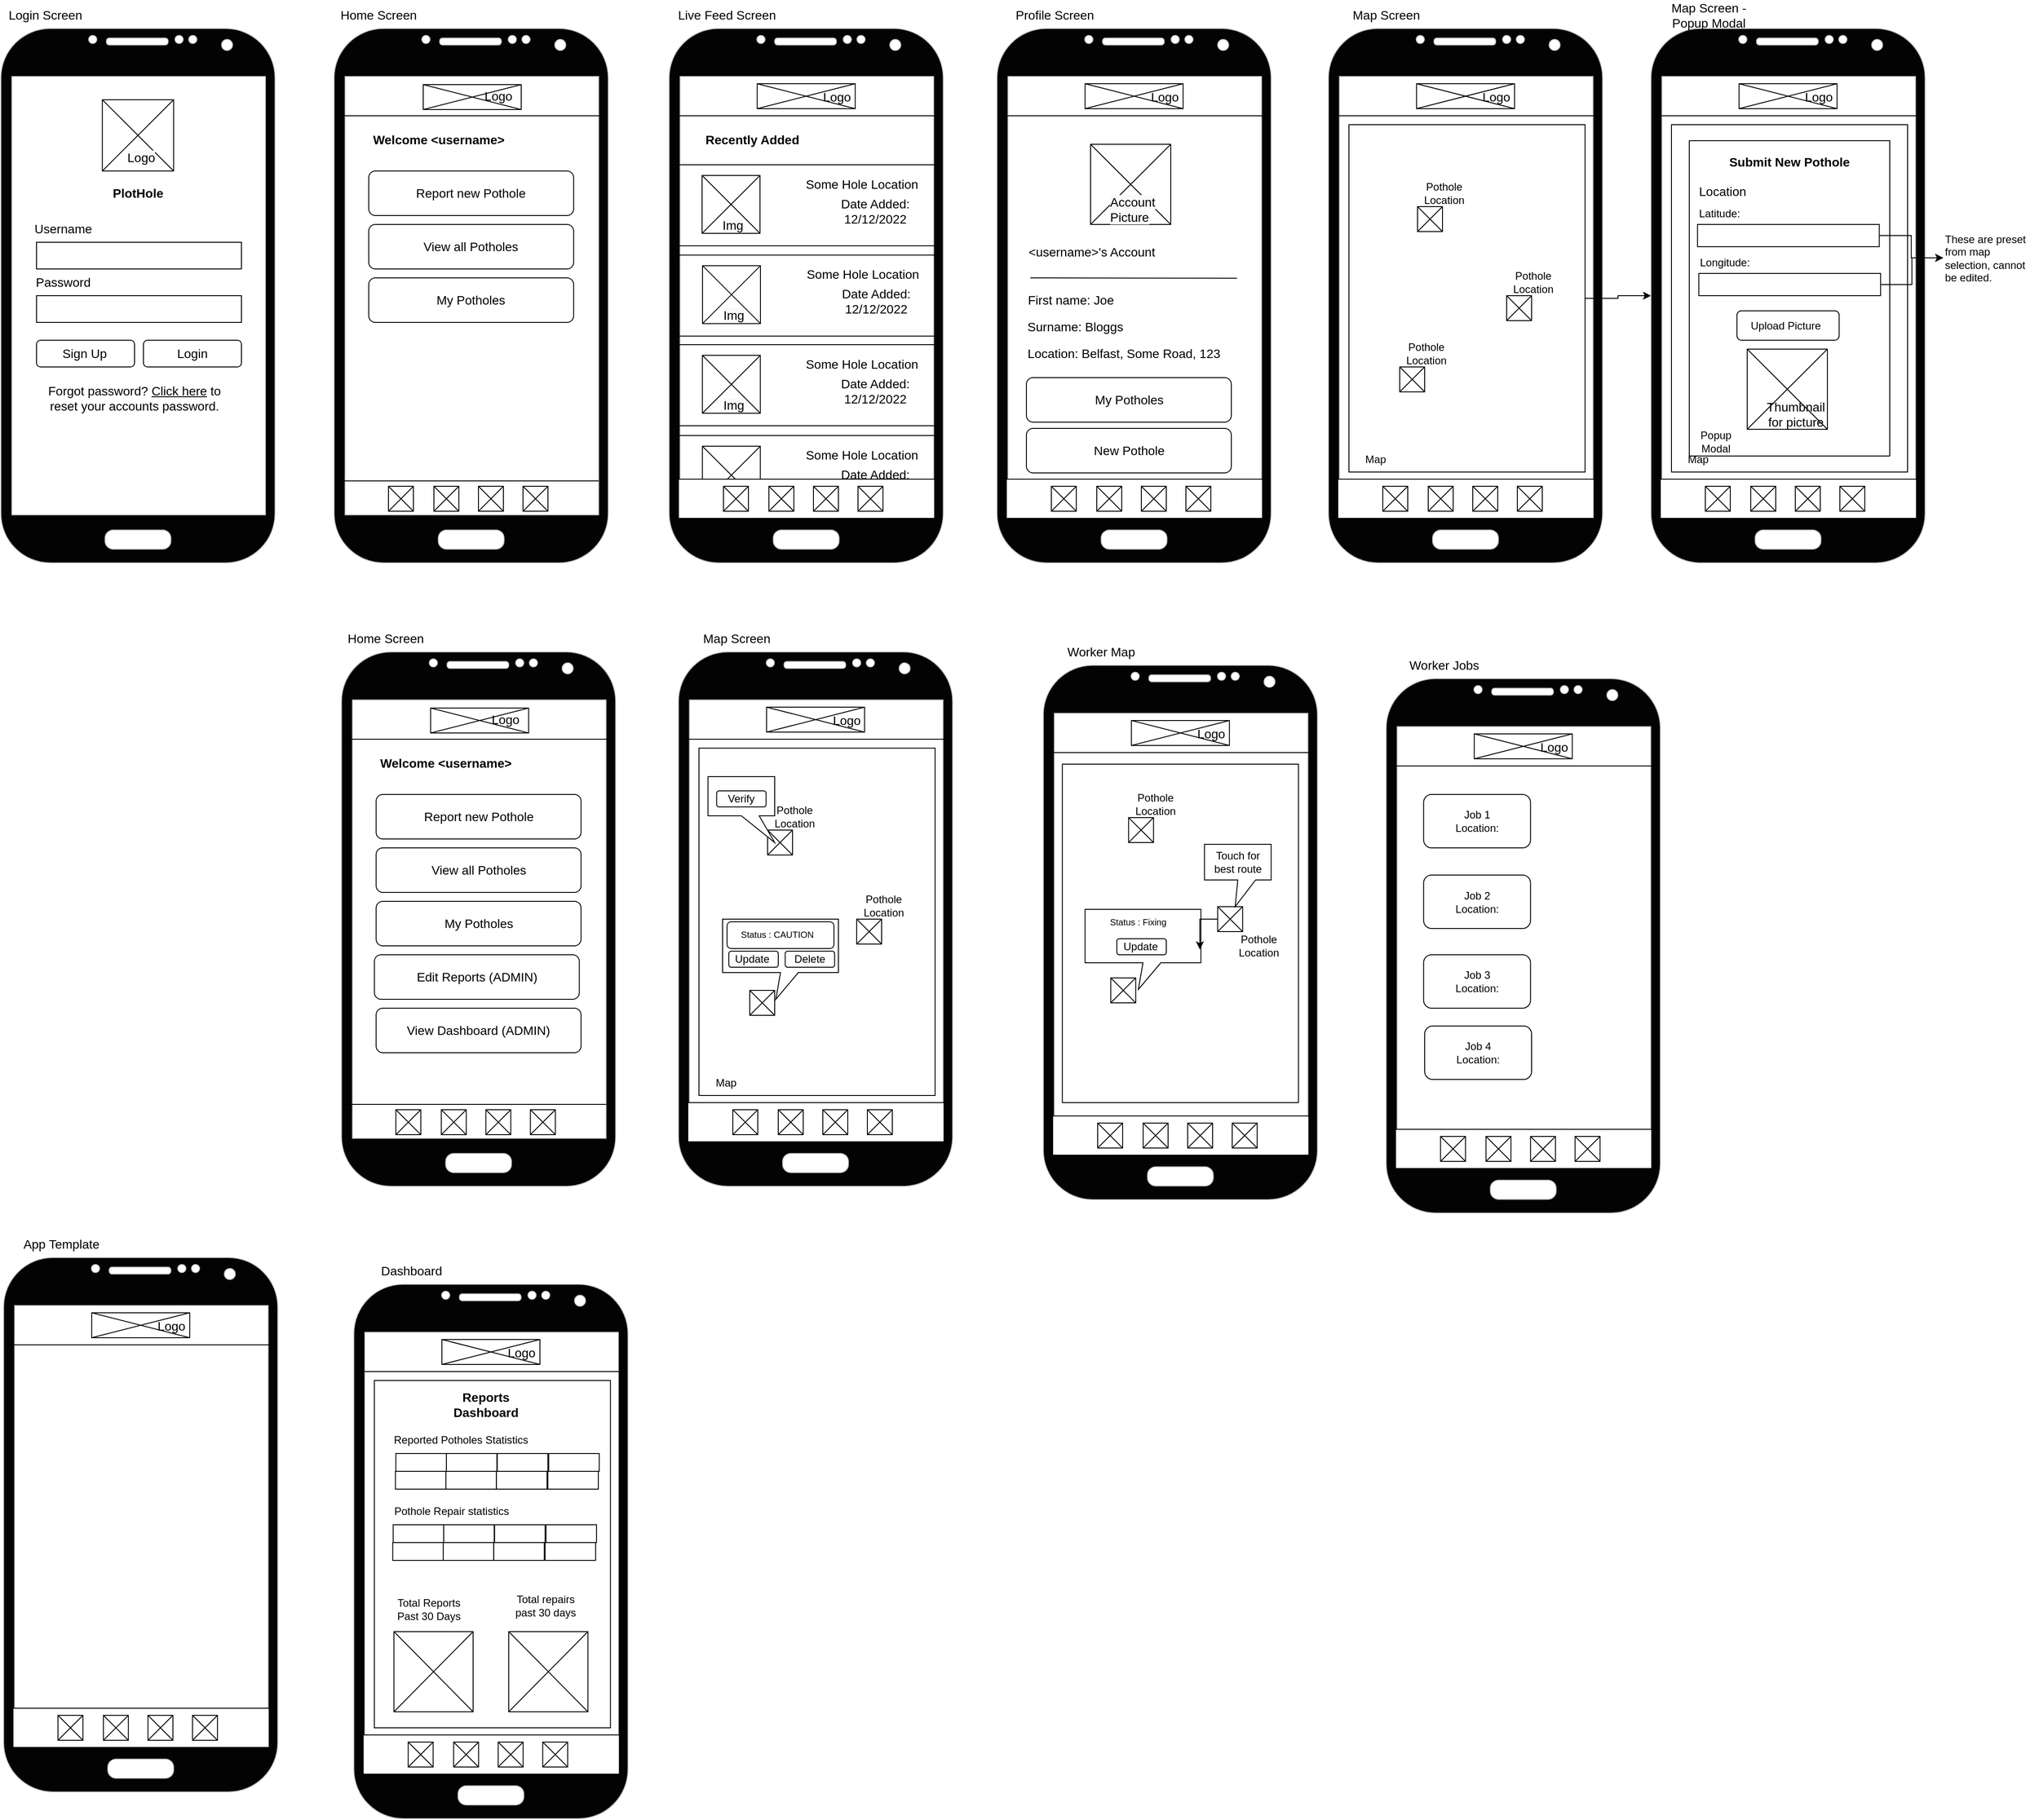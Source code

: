 <mxfile version="20.0.4" type="device"><diagram id="bjVdiDGDuuWrtINF5FNi" name="Page-1"><mxGraphModel dx="541" dy="922" grid="1" gridSize="10" guides="1" tooltips="1" connect="1" arrows="1" fold="1" page="1" pageScale="1" pageWidth="827" pageHeight="1169" math="0" shadow="0"><root><mxCell id="0"/><mxCell id="1" parent="0"/><mxCell id="MJLlHMDSpS5lDLoSnXZj-175" value="" style="rounded=1;whiteSpace=wrap;html=1;fontSize=14;fillColor=#FFFFFF;shadow=0;" parent="1" vertex="1"><mxGeometry x="1191" y="432" width="230" height="50" as="geometry"/></mxCell><mxCell id="MJLlHMDSpS5lDLoSnXZj-176" value="My Potholes" style="text;html=1;strokeColor=none;fillColor=none;align=center;verticalAlign=middle;whiteSpace=wrap;rounded=0;fontSize=14;shadow=0;" parent="1" vertex="1"><mxGeometry x="1232.5" y="442" width="147" height="30" as="geometry"/></mxCell><mxCell id="MJLlHMDSpS5lDLoSnXZj-177" value="" style="rounded=1;whiteSpace=wrap;html=1;fontSize=14;fillColor=#FFFFFF;shadow=0;" parent="1" vertex="1"><mxGeometry x="1191" y="489" width="230" height="50" as="geometry"/></mxCell><mxCell id="MJLlHMDSpS5lDLoSnXZj-178" value="New Pothole" style="text;html=1;strokeColor=none;fillColor=none;align=center;verticalAlign=middle;whiteSpace=wrap;rounded=0;fontSize=14;shadow=0;" parent="1" vertex="1"><mxGeometry x="1232.5" y="499" width="147" height="30" as="geometry"/></mxCell><mxCell id="cyxGZDUB5pEwBZSpqyzi-4" value="" style="verticalLabelPosition=bottom;verticalAlign=top;html=1;shadow=0;dashed=0;strokeWidth=1;shape=mxgraph.android.phone2;strokeColor=#c0c0c0;flipV=0;fillColor=#030303;" parent="1" vertex="1"><mxGeometry x="40" y="40" width="307.69" height="600" as="geometry"/></mxCell><mxCell id="cyxGZDUB5pEwBZSpqyzi-10" value="" style="group" parent="1" vertex="1" connectable="0"><mxGeometry x="153.85" y="120" width="86.15" height="80" as="geometry"/></mxCell><mxCell id="cyxGZDUB5pEwBZSpqyzi-7" value="" style="rounded=0;whiteSpace=wrap;html=1;fillColor=#FFFFFF;" parent="cyxGZDUB5pEwBZSpqyzi-10" vertex="1"><mxGeometry x="8.527e-14" width="80" height="80" as="geometry"/></mxCell><mxCell id="cyxGZDUB5pEwBZSpqyzi-8" value="" style="endArrow=none;html=1;rounded=0;exitX=0;exitY=1;exitDx=0;exitDy=0;" parent="cyxGZDUB5pEwBZSpqyzi-10" source="cyxGZDUB5pEwBZSpqyzi-7" edge="1"><mxGeometry width="50" height="50" relative="1" as="geometry"><mxPoint x="30.0" y="50" as="sourcePoint"/><mxPoint x="80.0" as="targetPoint"/></mxGeometry></mxCell><mxCell id="cyxGZDUB5pEwBZSpqyzi-9" value="" style="endArrow=none;html=1;rounded=0;exitX=1;exitY=1;exitDx=0;exitDy=0;" parent="cyxGZDUB5pEwBZSpqyzi-10" source="cyxGZDUB5pEwBZSpqyzi-7" edge="1"><mxGeometry width="50" height="50" relative="1" as="geometry"><mxPoint x="-80" y="80" as="sourcePoint"/><mxPoint as="targetPoint"/></mxGeometry></mxCell><mxCell id="MJLlHMDSpS5lDLoSnXZj-43" value="&lt;meta charset=&quot;utf-8&quot;&gt;&lt;span style=&quot;color: rgb(0, 0, 0); font-family: Helvetica; font-size: 14px; font-style: normal; font-variant-ligatures: normal; font-variant-caps: normal; font-weight: 400; letter-spacing: normal; orphans: 2; text-align: center; text-indent: 0px; text-transform: none; widows: 2; word-spacing: 0px; -webkit-text-stroke-width: 0px; background-color: rgb(248, 249, 250); text-decoration-thickness: initial; text-decoration-style: initial; text-decoration-color: initial; float: none; display: inline !important;&quot;&gt;Logo&lt;/span&gt;" style="text;whiteSpace=wrap;html=1;" parent="cyxGZDUB5pEwBZSpqyzi-10" vertex="1"><mxGeometry x="26.15" y="50" width="33.85" height="20" as="geometry"/></mxCell><mxCell id="cyxGZDUB5pEwBZSpqyzi-15" value="PlotHole" style="text;html=1;strokeColor=none;fillColor=none;align=center;verticalAlign=middle;whiteSpace=wrap;rounded=0;fontSize=14;fontStyle=1" parent="1" vertex="1"><mxGeometry x="163.85" y="210" width="60" height="30" as="geometry"/></mxCell><mxCell id="cyxGZDUB5pEwBZSpqyzi-16" value="Username" style="text;html=1;strokeColor=none;fillColor=none;align=center;verticalAlign=middle;whiteSpace=wrap;rounded=0;fontSize=14;" parent="1" vertex="1"><mxGeometry x="80" y="250" width="60" height="30" as="geometry"/></mxCell><mxCell id="cyxGZDUB5pEwBZSpqyzi-17" value="" style="rounded=0;whiteSpace=wrap;html=1;fontSize=14;fillColor=#FFFFFF;" parent="1" vertex="1"><mxGeometry x="80" y="280" width="230" height="30" as="geometry"/></mxCell><mxCell id="cyxGZDUB5pEwBZSpqyzi-18" value="Password" style="text;html=1;strokeColor=none;fillColor=none;align=center;verticalAlign=middle;whiteSpace=wrap;rounded=0;fontSize=14;" parent="1" vertex="1"><mxGeometry x="80" y="310" width="60" height="30" as="geometry"/></mxCell><mxCell id="cyxGZDUB5pEwBZSpqyzi-19" value="" style="rounded=0;whiteSpace=wrap;html=1;fontSize=14;fillColor=#FFFFFF;" parent="1" vertex="1"><mxGeometry x="80" y="340" width="230" height="30" as="geometry"/></mxCell><mxCell id="cyxGZDUB5pEwBZSpqyzi-20" value="" style="rounded=1;whiteSpace=wrap;html=1;fontSize=14;fillColor=#FFFFFF;" parent="1" vertex="1"><mxGeometry x="80" y="390" width="110" height="30" as="geometry"/></mxCell><mxCell id="cyxGZDUB5pEwBZSpqyzi-21" value="" style="rounded=1;whiteSpace=wrap;html=1;fontSize=14;fillColor=#FFFFFF;" parent="1" vertex="1"><mxGeometry x="200" y="390" width="110" height="30" as="geometry"/></mxCell><mxCell id="cyxGZDUB5pEwBZSpqyzi-22" value="Sign Up" style="text;html=1;strokeColor=none;fillColor=none;align=center;verticalAlign=middle;whiteSpace=wrap;rounded=0;fontSize=14;" parent="1" vertex="1"><mxGeometry x="103.85" y="390" width="60" height="30" as="geometry"/></mxCell><mxCell id="cyxGZDUB5pEwBZSpqyzi-23" value="Login" style="text;html=1;strokeColor=none;fillColor=none;align=center;verticalAlign=middle;whiteSpace=wrap;rounded=0;fontSize=14;" parent="1" vertex="1"><mxGeometry x="225" y="390" width="60" height="30" as="geometry"/></mxCell><mxCell id="cyxGZDUB5pEwBZSpqyzi-24" value="Forgot password? &lt;u&gt;Click here&lt;/u&gt; to reset your accounts password." style="text;html=1;strokeColor=none;fillColor=none;align=center;verticalAlign=middle;whiteSpace=wrap;rounded=0;fontSize=14;" parent="1" vertex="1"><mxGeometry x="80" y="430" width="220" height="50" as="geometry"/></mxCell><mxCell id="vHhuPsptqi6PCCdE8fra-1" value="" style="verticalLabelPosition=bottom;verticalAlign=top;html=1;shadow=0;dashed=0;strokeWidth=1;shape=mxgraph.android.phone2;strokeColor=#c0c0c0;flipV=0;fillColor=#030303;" parent="1" vertex="1"><mxGeometry x="414" y="40" width="307.69" height="600" as="geometry"/></mxCell><mxCell id="vHhuPsptqi6PCCdE8fra-3" value="" style="endArrow=none;html=1;rounded=0;fontSize=14;" parent="1" edge="1"><mxGeometry width="50" height="50" relative="1" as="geometry"><mxPoint x="415" y="548" as="sourcePoint"/><mxPoint x="711" y="548" as="targetPoint"/></mxGeometry></mxCell><mxCell id="vHhuPsptqi6PCCdE8fra-8" value="" style="group" parent="1" vertex="1" connectable="0"><mxGeometry x="475" y="554" width="28" height="28" as="geometry"/></mxCell><mxCell id="vHhuPsptqi6PCCdE8fra-9" value="" style="rounded=0;whiteSpace=wrap;html=1;fillColor=#FFFFFF;" parent="vHhuPsptqi6PCCdE8fra-8" vertex="1"><mxGeometry x="2.984e-14" width="28.0" height="28" as="geometry"/></mxCell><mxCell id="vHhuPsptqi6PCCdE8fra-10" value="" style="endArrow=none;html=1;rounded=0;exitX=0;exitY=1;exitDx=0;exitDy=0;" parent="vHhuPsptqi6PCCdE8fra-8" source="vHhuPsptqi6PCCdE8fra-9" edge="1"><mxGeometry width="50" height="50" relative="1" as="geometry"><mxPoint x="10.5" y="17.5" as="sourcePoint"/><mxPoint x="28" as="targetPoint"/></mxGeometry></mxCell><mxCell id="vHhuPsptqi6PCCdE8fra-11" value="" style="endArrow=none;html=1;rounded=0;exitX=1;exitY=1;exitDx=0;exitDy=0;" parent="vHhuPsptqi6PCCdE8fra-8" source="vHhuPsptqi6PCCdE8fra-9" edge="1"><mxGeometry width="50" height="50" relative="1" as="geometry"><mxPoint x="-28.0" y="28" as="sourcePoint"/><mxPoint as="targetPoint"/></mxGeometry></mxCell><mxCell id="vHhuPsptqi6PCCdE8fra-12" value="" style="group" parent="1" vertex="1" connectable="0"><mxGeometry x="526" y="554" width="28" height="28" as="geometry"/></mxCell><mxCell id="vHhuPsptqi6PCCdE8fra-13" value="" style="rounded=0;whiteSpace=wrap;html=1;fillColor=#FFFFFF;" parent="vHhuPsptqi6PCCdE8fra-12" vertex="1"><mxGeometry x="2.984e-14" width="28.0" height="28" as="geometry"/></mxCell><mxCell id="vHhuPsptqi6PCCdE8fra-14" value="" style="endArrow=none;html=1;rounded=0;exitX=0;exitY=1;exitDx=0;exitDy=0;" parent="vHhuPsptqi6PCCdE8fra-12" source="vHhuPsptqi6PCCdE8fra-13" edge="1"><mxGeometry width="50" height="50" relative="1" as="geometry"><mxPoint x="10.5" y="17.5" as="sourcePoint"/><mxPoint x="28" as="targetPoint"/></mxGeometry></mxCell><mxCell id="vHhuPsptqi6PCCdE8fra-15" value="" style="endArrow=none;html=1;rounded=0;exitX=1;exitY=1;exitDx=0;exitDy=0;" parent="vHhuPsptqi6PCCdE8fra-12" source="vHhuPsptqi6PCCdE8fra-13" edge="1"><mxGeometry width="50" height="50" relative="1" as="geometry"><mxPoint x="-28.0" y="28" as="sourcePoint"/><mxPoint as="targetPoint"/></mxGeometry></mxCell><mxCell id="vHhuPsptqi6PCCdE8fra-16" value="" style="group" parent="1" vertex="1" connectable="0"><mxGeometry x="576" y="554" width="28" height="28" as="geometry"/></mxCell><mxCell id="vHhuPsptqi6PCCdE8fra-17" value="" style="rounded=0;whiteSpace=wrap;html=1;fillColor=#FFFFFF;" parent="vHhuPsptqi6PCCdE8fra-16" vertex="1"><mxGeometry x="2.984e-14" width="28.0" height="28" as="geometry"/></mxCell><mxCell id="vHhuPsptqi6PCCdE8fra-18" value="" style="endArrow=none;html=1;rounded=0;exitX=0;exitY=1;exitDx=0;exitDy=0;" parent="vHhuPsptqi6PCCdE8fra-16" source="vHhuPsptqi6PCCdE8fra-17" edge="1"><mxGeometry width="50" height="50" relative="1" as="geometry"><mxPoint x="10.5" y="17.5" as="sourcePoint"/><mxPoint x="28" as="targetPoint"/></mxGeometry></mxCell><mxCell id="vHhuPsptqi6PCCdE8fra-19" value="" style="endArrow=none;html=1;rounded=0;exitX=1;exitY=1;exitDx=0;exitDy=0;" parent="vHhuPsptqi6PCCdE8fra-16" source="vHhuPsptqi6PCCdE8fra-17" edge="1"><mxGeometry width="50" height="50" relative="1" as="geometry"><mxPoint x="-28.0" y="28" as="sourcePoint"/><mxPoint as="targetPoint"/></mxGeometry></mxCell><mxCell id="vHhuPsptqi6PCCdE8fra-20" value="" style="group" parent="1" vertex="1" connectable="0"><mxGeometry x="626" y="554" width="28" height="28" as="geometry"/></mxCell><mxCell id="vHhuPsptqi6PCCdE8fra-21" value="" style="rounded=0;whiteSpace=wrap;html=1;fillColor=#FFFFFF;" parent="vHhuPsptqi6PCCdE8fra-20" vertex="1"><mxGeometry x="2.984e-14" width="28.0" height="28" as="geometry"/></mxCell><mxCell id="vHhuPsptqi6PCCdE8fra-22" value="" style="endArrow=none;html=1;rounded=0;exitX=0;exitY=1;exitDx=0;exitDy=0;" parent="vHhuPsptqi6PCCdE8fra-20" source="vHhuPsptqi6PCCdE8fra-21" edge="1"><mxGeometry width="50" height="50" relative="1" as="geometry"><mxPoint x="10.5" y="17.5" as="sourcePoint"/><mxPoint x="28" as="targetPoint"/></mxGeometry></mxCell><mxCell id="vHhuPsptqi6PCCdE8fra-23" value="" style="endArrow=none;html=1;rounded=0;exitX=1;exitY=1;exitDx=0;exitDy=0;" parent="vHhuPsptqi6PCCdE8fra-20" source="vHhuPsptqi6PCCdE8fra-21" edge="1"><mxGeometry width="50" height="50" relative="1" as="geometry"><mxPoint x="-28.0" y="28" as="sourcePoint"/><mxPoint as="targetPoint"/></mxGeometry></mxCell><mxCell id="vHhuPsptqi6PCCdE8fra-24" value="" style="endArrow=none;html=1;rounded=0;fontSize=14;" parent="1" edge="1"><mxGeometry width="50" height="50" relative="1" as="geometry"><mxPoint x="420.0" y="138" as="sourcePoint"/><mxPoint x="716" y="138" as="targetPoint"/></mxGeometry></mxCell><mxCell id="vHhuPsptqi6PCCdE8fra-27" value="" style="group" parent="1" vertex="1" connectable="0"><mxGeometry x="514" y="103" width="124.3" height="28" as="geometry"/></mxCell><mxCell id="vHhuPsptqi6PCCdE8fra-28" value="" style="rounded=0;whiteSpace=wrap;html=1;fillColor=#FFFFFF;" parent="vHhuPsptqi6PCCdE8fra-27" vertex="1"><mxGeometry x="1.172e-13" width="110.0" height="28" as="geometry"/></mxCell><mxCell id="vHhuPsptqi6PCCdE8fra-29" value="" style="endArrow=none;html=1;rounded=0;exitX=0;exitY=1;exitDx=0;exitDy=0;" parent="vHhuPsptqi6PCCdE8fra-27" source="vHhuPsptqi6PCCdE8fra-28" edge="1"><mxGeometry width="50" height="50" relative="1" as="geometry"><mxPoint x="41.25" y="17.5" as="sourcePoint"/><mxPoint x="110" as="targetPoint"/></mxGeometry></mxCell><mxCell id="vHhuPsptqi6PCCdE8fra-30" value="" style="endArrow=none;html=1;rounded=0;exitX=1;exitY=1;exitDx=0;exitDy=0;" parent="vHhuPsptqi6PCCdE8fra-27" source="vHhuPsptqi6PCCdE8fra-28" edge="1"><mxGeometry width="50" height="50" relative="1" as="geometry"><mxPoint x="-110.0" y="28" as="sourcePoint"/><mxPoint as="targetPoint"/></mxGeometry></mxCell><mxCell id="MJLlHMDSpS5lDLoSnXZj-32" value="Logo" style="text;html=1;strokeColor=none;fillColor=none;align=center;verticalAlign=middle;whiteSpace=wrap;rounded=0;fontSize=14;" parent="vHhuPsptqi6PCCdE8fra-27" vertex="1"><mxGeometry x="56.0" y="-2" width="57.15" height="30" as="geometry"/></mxCell><mxCell id="vHhuPsptqi6PCCdE8fra-33" value="Welcome &amp;lt;username&amp;gt;" style="text;html=1;strokeColor=none;fillColor=none;align=center;verticalAlign=middle;whiteSpace=wrap;rounded=0;fontSize=14;fontStyle=1" parent="1" vertex="1"><mxGeometry x="452.85" y="150" width="157.15" height="30" as="geometry"/></mxCell><mxCell id="vHhuPsptqi6PCCdE8fra-34" value="" style="rounded=1;whiteSpace=wrap;html=1;fontSize=14;fillColor=#FFFFFF;" parent="1" vertex="1"><mxGeometry x="452.85" y="200" width="230" height="50" as="geometry"/></mxCell><mxCell id="vHhuPsptqi6PCCdE8fra-35" value="Report new Pothole" style="text;html=1;strokeColor=none;fillColor=none;align=center;verticalAlign=middle;whiteSpace=wrap;rounded=0;fontSize=14;" parent="1" vertex="1"><mxGeometry x="494.35" y="210" width="147" height="30" as="geometry"/></mxCell><mxCell id="vHhuPsptqi6PCCdE8fra-36" value="" style="rounded=1;whiteSpace=wrap;html=1;fontSize=14;fillColor=#FFFFFF;" parent="1" vertex="1"><mxGeometry x="452.85" y="260" width="230" height="50" as="geometry"/></mxCell><mxCell id="vHhuPsptqi6PCCdE8fra-37" value="View all Potholes" style="text;html=1;strokeColor=none;fillColor=none;align=center;verticalAlign=middle;whiteSpace=wrap;rounded=0;fontSize=14;" parent="1" vertex="1"><mxGeometry x="494.35" y="270" width="147" height="30" as="geometry"/></mxCell><mxCell id="vHhuPsptqi6PCCdE8fra-38" value="" style="rounded=1;whiteSpace=wrap;html=1;fontSize=14;fillColor=#FFFFFF;" parent="1" vertex="1"><mxGeometry x="452.85" y="320" width="230" height="50" as="geometry"/></mxCell><mxCell id="vHhuPsptqi6PCCdE8fra-39" value="My Potholes" style="text;html=1;strokeColor=none;fillColor=none;align=center;verticalAlign=middle;whiteSpace=wrap;rounded=0;fontSize=14;" parent="1" vertex="1"><mxGeometry x="494.35" y="330" width="147" height="30" as="geometry"/></mxCell><mxCell id="vHhuPsptqi6PCCdE8fra-42" value="Login Screen" style="text;html=1;strokeColor=none;fillColor=none;align=center;verticalAlign=middle;whiteSpace=wrap;rounded=0;fontSize=14;" parent="1" vertex="1"><mxGeometry x="40" y="10" width="100" height="30" as="geometry"/></mxCell><mxCell id="vHhuPsptqi6PCCdE8fra-43" value="Home Screen" style="text;html=1;strokeColor=none;fillColor=none;align=center;verticalAlign=middle;whiteSpace=wrap;rounded=0;fontSize=14;" parent="1" vertex="1"><mxGeometry x="414" y="10" width="100" height="30" as="geometry"/></mxCell><mxCell id="MJLlHMDSpS5lDLoSnXZj-1" value="" style="verticalLabelPosition=bottom;verticalAlign=top;html=1;shadow=0;dashed=0;strokeWidth=1;shape=mxgraph.android.phone2;strokeColor=#c0c0c0;flipV=0;fillColor=#030303;" parent="1" vertex="1"><mxGeometry x="790" y="40" width="307.69" height="600" as="geometry"/></mxCell><mxCell id="MJLlHMDSpS5lDLoSnXZj-19" value="" style="endArrow=none;html=1;rounded=0;fontSize=14;" parent="1" edge="1"><mxGeometry width="50" height="50" relative="1" as="geometry"><mxPoint x="796.0" y="138" as="sourcePoint"/><mxPoint x="1092" y="138" as="targetPoint"/></mxGeometry></mxCell><mxCell id="MJLlHMDSpS5lDLoSnXZj-20" value="" style="group" parent="1" vertex="1" connectable="0"><mxGeometry x="888.85" y="102" width="118.3" height="30" as="geometry"/></mxCell><mxCell id="MJLlHMDSpS5lDLoSnXZj-21" value="" style="rounded=0;whiteSpace=wrap;html=1;fillColor=#FFFFFF;" parent="MJLlHMDSpS5lDLoSnXZj-20" vertex="1"><mxGeometry x="1.172e-13" width="110.0" height="28" as="geometry"/></mxCell><mxCell id="MJLlHMDSpS5lDLoSnXZj-22" value="" style="endArrow=none;html=1;rounded=0;exitX=0;exitY=1;exitDx=0;exitDy=0;" parent="MJLlHMDSpS5lDLoSnXZj-20" source="MJLlHMDSpS5lDLoSnXZj-21" edge="1"><mxGeometry width="50" height="50" relative="1" as="geometry"><mxPoint x="41.25" y="17.5" as="sourcePoint"/><mxPoint x="110" as="targetPoint"/></mxGeometry></mxCell><mxCell id="MJLlHMDSpS5lDLoSnXZj-23" value="" style="endArrow=none;html=1;rounded=0;exitX=1;exitY=1;exitDx=0;exitDy=0;" parent="MJLlHMDSpS5lDLoSnXZj-20" source="MJLlHMDSpS5lDLoSnXZj-21" edge="1"><mxGeometry width="50" height="50" relative="1" as="geometry"><mxPoint x="-110.0" y="28" as="sourcePoint"/><mxPoint as="targetPoint"/></mxGeometry></mxCell><mxCell id="MJLlHMDSpS5lDLoSnXZj-33" value="Logo" style="text;html=1;strokeColor=none;fillColor=none;align=center;verticalAlign=middle;whiteSpace=wrap;rounded=0;fontSize=14;" parent="MJLlHMDSpS5lDLoSnXZj-20" vertex="1"><mxGeometry x="61.15" width="57.15" height="30" as="geometry"/></mxCell><mxCell id="MJLlHMDSpS5lDLoSnXZj-31" value="Live Feed Screen" style="text;html=1;strokeColor=none;fillColor=none;align=center;verticalAlign=middle;whiteSpace=wrap;rounded=0;fontSize=14;" parent="1" vertex="1"><mxGeometry x="790" y="10" width="130" height="30" as="geometry"/></mxCell><mxCell id="MJLlHMDSpS5lDLoSnXZj-34" value="Recently Added" style="text;html=1;strokeColor=none;fillColor=none;align=center;verticalAlign=middle;whiteSpace=wrap;rounded=0;fontSize=14;fontStyle=1" parent="1" vertex="1"><mxGeometry x="827" y="150" width="113" height="30" as="geometry"/></mxCell><mxCell id="MJLlHMDSpS5lDLoSnXZj-35" value="" style="endArrow=none;html=1;rounded=0;" parent="1" edge="1"><mxGeometry width="50" height="50" relative="1" as="geometry"><mxPoint x="794" y="193" as="sourcePoint"/><mxPoint x="1093" y="193" as="targetPoint"/></mxGeometry></mxCell><mxCell id="MJLlHMDSpS5lDLoSnXZj-36" value="Some Hole Location" style="text;html=1;strokeColor=none;fillColor=none;align=center;verticalAlign=middle;whiteSpace=wrap;rounded=0;fontSize=14;" parent="1" vertex="1"><mxGeometry x="940" y="200" width="133" height="30" as="geometry"/></mxCell><mxCell id="MJLlHMDSpS5lDLoSnXZj-37" value="Date Added: 12/12/2022" style="text;html=1;strokeColor=none;fillColor=none;align=center;verticalAlign=middle;whiteSpace=wrap;rounded=0;fontSize=14;" parent="1" vertex="1"><mxGeometry x="970" y="230" width="103" height="30" as="geometry"/></mxCell><mxCell id="MJLlHMDSpS5lDLoSnXZj-44" value="" style="group" parent="1" vertex="1" connectable="0"><mxGeometry x="827" y="205" width="70" height="65" as="geometry"/></mxCell><mxCell id="MJLlHMDSpS5lDLoSnXZj-45" value="" style="rounded=0;whiteSpace=wrap;html=1;fillColor=#FFFFFF;" parent="MJLlHMDSpS5lDLoSnXZj-44" vertex="1"><mxGeometry x="6.928e-14" width="65.003" height="65" as="geometry"/></mxCell><mxCell id="MJLlHMDSpS5lDLoSnXZj-46" value="" style="endArrow=none;html=1;rounded=0;exitX=0;exitY=1;exitDx=0;exitDy=0;" parent="MJLlHMDSpS5lDLoSnXZj-44" source="MJLlHMDSpS5lDLoSnXZj-45" edge="1"><mxGeometry width="50" height="50" relative="1" as="geometry"><mxPoint x="24.376" y="40.625" as="sourcePoint"/><mxPoint x="65.003" as="targetPoint"/></mxGeometry></mxCell><mxCell id="MJLlHMDSpS5lDLoSnXZj-47" value="" style="endArrow=none;html=1;rounded=0;exitX=1;exitY=1;exitDx=0;exitDy=0;" parent="MJLlHMDSpS5lDLoSnXZj-44" source="MJLlHMDSpS5lDLoSnXZj-45" edge="1"><mxGeometry width="50" height="50" relative="1" as="geometry"><mxPoint x="-65.003" y="65" as="sourcePoint"/><mxPoint as="targetPoint"/></mxGeometry></mxCell><mxCell id="MJLlHMDSpS5lDLoSnXZj-48" value="&lt;span style=&quot;color: rgb(0, 0, 0); font-family: Helvetica; font-size: 14px; font-style: normal; font-variant-ligatures: normal; font-variant-caps: normal; font-weight: 400; letter-spacing: normal; orphans: 2; text-align: center; text-indent: 0px; text-transform: none; widows: 2; word-spacing: 0px; -webkit-text-stroke-width: 0px; background-color: rgb(248, 249, 250); text-decoration-thickness: initial; text-decoration-style: initial; text-decoration-color: initial; float: none; display: inline !important;&quot;&gt;Img&lt;/span&gt;" style="text;whiteSpace=wrap;html=1;" parent="MJLlHMDSpS5lDLoSnXZj-44" vertex="1"><mxGeometry x="21.248" y="40.625" width="27.504" height="16.25" as="geometry"/></mxCell><mxCell id="MJLlHMDSpS5lDLoSnXZj-49" value="" style="endArrow=none;html=1;rounded=0;" parent="1" edge="1"><mxGeometry width="50" height="50" relative="1" as="geometry"><mxPoint x="794" y="284" as="sourcePoint"/><mxPoint x="1093" y="284" as="targetPoint"/></mxGeometry></mxCell><mxCell id="MJLlHMDSpS5lDLoSnXZj-59" value="" style="endArrow=none;html=1;rounded=0;" parent="1" edge="1"><mxGeometry width="50" height="50" relative="1" as="geometry"><mxPoint x="794.5" y="294.33" as="sourcePoint"/><mxPoint x="1093.5" y="294.33" as="targetPoint"/></mxGeometry></mxCell><mxCell id="MJLlHMDSpS5lDLoSnXZj-60" value="Some Hole Location" style="text;html=1;strokeColor=none;fillColor=none;align=center;verticalAlign=middle;whiteSpace=wrap;rounded=0;fontSize=14;" parent="1" vertex="1"><mxGeometry x="940.5" y="301.33" width="133" height="30" as="geometry"/></mxCell><mxCell id="MJLlHMDSpS5lDLoSnXZj-61" value="Date Added: 12/12/2022" style="text;html=1;strokeColor=none;fillColor=none;align=center;verticalAlign=middle;whiteSpace=wrap;rounded=0;fontSize=14;" parent="1" vertex="1"><mxGeometry x="970.5" y="331.33" width="103" height="30" as="geometry"/></mxCell><mxCell id="MJLlHMDSpS5lDLoSnXZj-62" value="" style="group" parent="1" vertex="1" connectable="0"><mxGeometry x="827.5" y="306.33" width="70" height="65" as="geometry"/></mxCell><mxCell id="MJLlHMDSpS5lDLoSnXZj-63" value="" style="rounded=0;whiteSpace=wrap;html=1;fillColor=#FFFFFF;" parent="MJLlHMDSpS5lDLoSnXZj-62" vertex="1"><mxGeometry x="6.928e-14" width="65.003" height="65" as="geometry"/></mxCell><mxCell id="MJLlHMDSpS5lDLoSnXZj-64" value="" style="endArrow=none;html=1;rounded=0;exitX=0;exitY=1;exitDx=0;exitDy=0;" parent="MJLlHMDSpS5lDLoSnXZj-62" source="MJLlHMDSpS5lDLoSnXZj-63" edge="1"><mxGeometry width="50" height="50" relative="1" as="geometry"><mxPoint x="24.376" y="40.625" as="sourcePoint"/><mxPoint x="65.003" as="targetPoint"/></mxGeometry></mxCell><mxCell id="MJLlHMDSpS5lDLoSnXZj-65" value="" style="endArrow=none;html=1;rounded=0;exitX=1;exitY=1;exitDx=0;exitDy=0;" parent="MJLlHMDSpS5lDLoSnXZj-62" source="MJLlHMDSpS5lDLoSnXZj-63" edge="1"><mxGeometry width="50" height="50" relative="1" as="geometry"><mxPoint x="-65.003" y="65" as="sourcePoint"/><mxPoint as="targetPoint"/></mxGeometry></mxCell><mxCell id="MJLlHMDSpS5lDLoSnXZj-66" value="&lt;span style=&quot;color: rgb(0, 0, 0); font-family: Helvetica; font-size: 14px; font-style: normal; font-variant-ligatures: normal; font-variant-caps: normal; font-weight: 400; letter-spacing: normal; orphans: 2; text-align: center; text-indent: 0px; text-transform: none; widows: 2; word-spacing: 0px; -webkit-text-stroke-width: 0px; background-color: rgb(248, 249, 250); text-decoration-thickness: initial; text-decoration-style: initial; text-decoration-color: initial; float: none; display: inline !important;&quot;&gt;Img&lt;/span&gt;" style="text;whiteSpace=wrap;html=1;" parent="MJLlHMDSpS5lDLoSnXZj-62" vertex="1"><mxGeometry x="21.248" y="40.625" width="27.504" height="16.25" as="geometry"/></mxCell><mxCell id="MJLlHMDSpS5lDLoSnXZj-67" value="" style="endArrow=none;html=1;rounded=0;" parent="1" edge="1"><mxGeometry width="50" height="50" relative="1" as="geometry"><mxPoint x="794.5" y="385.33" as="sourcePoint"/><mxPoint x="1093.5" y="385.33" as="targetPoint"/></mxGeometry></mxCell><mxCell id="MJLlHMDSpS5lDLoSnXZj-68" value="" style="endArrow=none;html=1;rounded=0;" parent="1" edge="1"><mxGeometry width="50" height="50" relative="1" as="geometry"><mxPoint x="794.34" y="395.0" as="sourcePoint"/><mxPoint x="1093.34" y="395.0" as="targetPoint"/></mxGeometry></mxCell><mxCell id="MJLlHMDSpS5lDLoSnXZj-69" value="Some Hole Location" style="text;html=1;strokeColor=none;fillColor=none;align=center;verticalAlign=middle;whiteSpace=wrap;rounded=0;fontSize=14;" parent="1" vertex="1"><mxGeometry x="940.34" y="402" width="133" height="30" as="geometry"/></mxCell><mxCell id="MJLlHMDSpS5lDLoSnXZj-70" value="Date Added: 12/12/2022" style="text;html=1;strokeColor=none;fillColor=none;align=center;verticalAlign=middle;whiteSpace=wrap;rounded=0;fontSize=14;" parent="1" vertex="1"><mxGeometry x="970.34" y="432" width="103" height="30" as="geometry"/></mxCell><mxCell id="MJLlHMDSpS5lDLoSnXZj-71" value="" style="group" parent="1" vertex="1" connectable="0"><mxGeometry x="827.34" y="407" width="70" height="65" as="geometry"/></mxCell><mxCell id="MJLlHMDSpS5lDLoSnXZj-72" value="" style="rounded=0;whiteSpace=wrap;html=1;fillColor=#FFFFFF;" parent="MJLlHMDSpS5lDLoSnXZj-71" vertex="1"><mxGeometry x="6.928e-14" width="65.003" height="65" as="geometry"/></mxCell><mxCell id="MJLlHMDSpS5lDLoSnXZj-73" value="" style="endArrow=none;html=1;rounded=0;exitX=0;exitY=1;exitDx=0;exitDy=0;" parent="MJLlHMDSpS5lDLoSnXZj-71" source="MJLlHMDSpS5lDLoSnXZj-72" edge="1"><mxGeometry width="50" height="50" relative="1" as="geometry"><mxPoint x="24.376" y="40.625" as="sourcePoint"/><mxPoint x="65.003" as="targetPoint"/></mxGeometry></mxCell><mxCell id="MJLlHMDSpS5lDLoSnXZj-74" value="" style="endArrow=none;html=1;rounded=0;exitX=1;exitY=1;exitDx=0;exitDy=0;" parent="MJLlHMDSpS5lDLoSnXZj-71" source="MJLlHMDSpS5lDLoSnXZj-72" edge="1"><mxGeometry width="50" height="50" relative="1" as="geometry"><mxPoint x="-65.003" y="65" as="sourcePoint"/><mxPoint as="targetPoint"/></mxGeometry></mxCell><mxCell id="MJLlHMDSpS5lDLoSnXZj-75" value="&lt;span style=&quot;color: rgb(0, 0, 0); font-family: Helvetica; font-size: 14px; font-style: normal; font-variant-ligatures: normal; font-variant-caps: normal; font-weight: 400; letter-spacing: normal; orphans: 2; text-align: center; text-indent: 0px; text-transform: none; widows: 2; word-spacing: 0px; -webkit-text-stroke-width: 0px; background-color: rgb(248, 249, 250); text-decoration-thickness: initial; text-decoration-style: initial; text-decoration-color: initial; float: none; display: inline !important;&quot;&gt;Img&lt;/span&gt;" style="text;whiteSpace=wrap;html=1;" parent="MJLlHMDSpS5lDLoSnXZj-71" vertex="1"><mxGeometry x="21.248" y="40.625" width="27.504" height="16.25" as="geometry"/></mxCell><mxCell id="MJLlHMDSpS5lDLoSnXZj-76" value="" style="endArrow=none;html=1;rounded=0;" parent="1" edge="1"><mxGeometry width="50" height="50" relative="1" as="geometry"><mxPoint x="794.34" y="486.0" as="sourcePoint"/><mxPoint x="1093.34" y="486.0" as="targetPoint"/></mxGeometry></mxCell><mxCell id="MJLlHMDSpS5lDLoSnXZj-77" value="" style="endArrow=none;html=1;rounded=0;" parent="1" edge="1"><mxGeometry width="50" height="50" relative="1" as="geometry"><mxPoint x="794.34" y="497" as="sourcePoint"/><mxPoint x="1093.34" y="497" as="targetPoint"/></mxGeometry></mxCell><mxCell id="MJLlHMDSpS5lDLoSnXZj-78" value="Some Hole Location" style="text;html=1;strokeColor=none;fillColor=none;align=center;verticalAlign=middle;whiteSpace=wrap;rounded=0;fontSize=14;" parent="1" vertex="1"><mxGeometry x="940.34" y="504" width="133" height="30" as="geometry"/></mxCell><mxCell id="MJLlHMDSpS5lDLoSnXZj-79" value="Date Added: 12/12/2022" style="text;html=1;strokeColor=none;fillColor=none;align=center;verticalAlign=middle;whiteSpace=wrap;rounded=0;fontSize=14;" parent="1" vertex="1"><mxGeometry x="970.34" y="534" width="103" height="30" as="geometry"/></mxCell><mxCell id="MJLlHMDSpS5lDLoSnXZj-80" value="" style="group" parent="1" vertex="1" connectable="0"><mxGeometry x="827.34" y="509" width="70" height="65" as="geometry"/></mxCell><mxCell id="MJLlHMDSpS5lDLoSnXZj-81" value="" style="rounded=0;whiteSpace=wrap;html=1;fillColor=#FFFFFF;" parent="MJLlHMDSpS5lDLoSnXZj-80" vertex="1"><mxGeometry x="6.928e-14" width="65.003" height="65" as="geometry"/></mxCell><mxCell id="MJLlHMDSpS5lDLoSnXZj-82" value="" style="endArrow=none;html=1;rounded=0;exitX=0;exitY=1;exitDx=0;exitDy=0;" parent="MJLlHMDSpS5lDLoSnXZj-80" source="MJLlHMDSpS5lDLoSnXZj-81" edge="1"><mxGeometry width="50" height="50" relative="1" as="geometry"><mxPoint x="24.376" y="40.625" as="sourcePoint"/><mxPoint x="65.003" as="targetPoint"/></mxGeometry></mxCell><mxCell id="MJLlHMDSpS5lDLoSnXZj-83" value="" style="endArrow=none;html=1;rounded=0;exitX=1;exitY=1;exitDx=0;exitDy=0;" parent="MJLlHMDSpS5lDLoSnXZj-80" source="MJLlHMDSpS5lDLoSnXZj-81" edge="1"><mxGeometry width="50" height="50" relative="1" as="geometry"><mxPoint x="-65.003" y="65" as="sourcePoint"/><mxPoint as="targetPoint"/></mxGeometry></mxCell><mxCell id="MJLlHMDSpS5lDLoSnXZj-84" value="&lt;span style=&quot;color: rgb(0, 0, 0); font-family: Helvetica; font-size: 14px; font-style: normal; font-variant-ligatures: normal; font-variant-caps: normal; font-weight: 400; letter-spacing: normal; orphans: 2; text-align: center; text-indent: 0px; text-transform: none; widows: 2; word-spacing: 0px; -webkit-text-stroke-width: 0px; background-color: rgb(248, 249, 250); text-decoration-thickness: initial; text-decoration-style: initial; text-decoration-color: initial; float: none; display: inline !important;&quot;&gt;Img&lt;/span&gt;" style="text;whiteSpace=wrap;html=1;" parent="MJLlHMDSpS5lDLoSnXZj-80" vertex="1"><mxGeometry x="21.248" y="40.625" width="27.504" height="16.25" as="geometry"/></mxCell><mxCell id="MJLlHMDSpS5lDLoSnXZj-85" value="" style="endArrow=none;html=1;rounded=0;" parent="1" edge="1"><mxGeometry width="50" height="50" relative="1" as="geometry"><mxPoint x="794.34" y="588" as="sourcePoint"/><mxPoint x="1093.34" y="588" as="targetPoint"/></mxGeometry></mxCell><mxCell id="MJLlHMDSpS5lDLoSnXZj-86" value="" style="rounded=0;whiteSpace=wrap;html=1;" parent="1" vertex="1"><mxGeometry x="800.5" y="546" width="287.5" height="44" as="geometry"/></mxCell><mxCell id="MJLlHMDSpS5lDLoSnXZj-87" value="" style="group" parent="1" vertex="1" connectable="0"><mxGeometry x="851" y="554" width="28" height="28" as="geometry"/></mxCell><mxCell id="MJLlHMDSpS5lDLoSnXZj-88" value="" style="rounded=0;whiteSpace=wrap;html=1;fillColor=#FFFFFF;" parent="MJLlHMDSpS5lDLoSnXZj-87" vertex="1"><mxGeometry x="2.984e-14" width="28.0" height="28" as="geometry"/></mxCell><mxCell id="MJLlHMDSpS5lDLoSnXZj-89" value="" style="endArrow=none;html=1;rounded=0;exitX=0;exitY=1;exitDx=0;exitDy=0;" parent="MJLlHMDSpS5lDLoSnXZj-87" source="MJLlHMDSpS5lDLoSnXZj-88" edge="1"><mxGeometry width="50" height="50" relative="1" as="geometry"><mxPoint x="10.5" y="17.5" as="sourcePoint"/><mxPoint x="28" as="targetPoint"/></mxGeometry></mxCell><mxCell id="MJLlHMDSpS5lDLoSnXZj-90" value="" style="endArrow=none;html=1;rounded=0;exitX=1;exitY=1;exitDx=0;exitDy=0;" parent="MJLlHMDSpS5lDLoSnXZj-87" source="MJLlHMDSpS5lDLoSnXZj-88" edge="1"><mxGeometry width="50" height="50" relative="1" as="geometry"><mxPoint x="-28.0" y="28" as="sourcePoint"/><mxPoint as="targetPoint"/></mxGeometry></mxCell><mxCell id="MJLlHMDSpS5lDLoSnXZj-91" value="" style="group" parent="1" vertex="1" connectable="0"><mxGeometry x="902" y="554" width="28" height="28" as="geometry"/></mxCell><mxCell id="MJLlHMDSpS5lDLoSnXZj-92" value="" style="rounded=0;whiteSpace=wrap;html=1;fillColor=#FFFFFF;" parent="MJLlHMDSpS5lDLoSnXZj-91" vertex="1"><mxGeometry x="2.984e-14" width="28.0" height="28" as="geometry"/></mxCell><mxCell id="MJLlHMDSpS5lDLoSnXZj-93" value="" style="endArrow=none;html=1;rounded=0;exitX=0;exitY=1;exitDx=0;exitDy=0;" parent="MJLlHMDSpS5lDLoSnXZj-91" source="MJLlHMDSpS5lDLoSnXZj-92" edge="1"><mxGeometry width="50" height="50" relative="1" as="geometry"><mxPoint x="10.5" y="17.5" as="sourcePoint"/><mxPoint x="28" as="targetPoint"/></mxGeometry></mxCell><mxCell id="MJLlHMDSpS5lDLoSnXZj-94" value="" style="endArrow=none;html=1;rounded=0;exitX=1;exitY=1;exitDx=0;exitDy=0;" parent="MJLlHMDSpS5lDLoSnXZj-91" source="MJLlHMDSpS5lDLoSnXZj-92" edge="1"><mxGeometry width="50" height="50" relative="1" as="geometry"><mxPoint x="-28.0" y="28" as="sourcePoint"/><mxPoint as="targetPoint"/></mxGeometry></mxCell><mxCell id="MJLlHMDSpS5lDLoSnXZj-95" value="" style="group" parent="1" vertex="1" connectable="0"><mxGeometry x="952" y="554" width="28" height="28" as="geometry"/></mxCell><mxCell id="MJLlHMDSpS5lDLoSnXZj-96" value="" style="rounded=0;whiteSpace=wrap;html=1;fillColor=#FFFFFF;" parent="MJLlHMDSpS5lDLoSnXZj-95" vertex="1"><mxGeometry x="2.984e-14" width="28.0" height="28" as="geometry"/></mxCell><mxCell id="MJLlHMDSpS5lDLoSnXZj-97" value="" style="endArrow=none;html=1;rounded=0;exitX=0;exitY=1;exitDx=0;exitDy=0;" parent="MJLlHMDSpS5lDLoSnXZj-95" source="MJLlHMDSpS5lDLoSnXZj-96" edge="1"><mxGeometry width="50" height="50" relative="1" as="geometry"><mxPoint x="10.5" y="17.5" as="sourcePoint"/><mxPoint x="28" as="targetPoint"/></mxGeometry></mxCell><mxCell id="MJLlHMDSpS5lDLoSnXZj-98" value="" style="endArrow=none;html=1;rounded=0;exitX=1;exitY=1;exitDx=0;exitDy=0;" parent="MJLlHMDSpS5lDLoSnXZj-95" source="MJLlHMDSpS5lDLoSnXZj-96" edge="1"><mxGeometry width="50" height="50" relative="1" as="geometry"><mxPoint x="-28.0" y="28" as="sourcePoint"/><mxPoint as="targetPoint"/></mxGeometry></mxCell><mxCell id="MJLlHMDSpS5lDLoSnXZj-99" value="" style="group" parent="1" vertex="1" connectable="0"><mxGeometry x="1002" y="554" width="28" height="28" as="geometry"/></mxCell><mxCell id="MJLlHMDSpS5lDLoSnXZj-100" value="" style="rounded=0;whiteSpace=wrap;html=1;fillColor=#FFFFFF;" parent="MJLlHMDSpS5lDLoSnXZj-99" vertex="1"><mxGeometry x="2.984e-14" width="28.0" height="28" as="geometry"/></mxCell><mxCell id="MJLlHMDSpS5lDLoSnXZj-101" value="" style="endArrow=none;html=1;rounded=0;exitX=0;exitY=1;exitDx=0;exitDy=0;" parent="MJLlHMDSpS5lDLoSnXZj-99" source="MJLlHMDSpS5lDLoSnXZj-100" edge="1"><mxGeometry width="50" height="50" relative="1" as="geometry"><mxPoint x="10.5" y="17.5" as="sourcePoint"/><mxPoint x="28" as="targetPoint"/></mxGeometry></mxCell><mxCell id="MJLlHMDSpS5lDLoSnXZj-102" value="" style="endArrow=none;html=1;rounded=0;exitX=1;exitY=1;exitDx=0;exitDy=0;" parent="MJLlHMDSpS5lDLoSnXZj-99" source="MJLlHMDSpS5lDLoSnXZj-100" edge="1"><mxGeometry width="50" height="50" relative="1" as="geometry"><mxPoint x="-28.0" y="28" as="sourcePoint"/><mxPoint as="targetPoint"/></mxGeometry></mxCell><mxCell id="MJLlHMDSpS5lDLoSnXZj-104" value="" style="verticalLabelPosition=bottom;verticalAlign=top;html=1;shadow=0;dashed=0;strokeWidth=1;shape=mxgraph.android.phone2;strokeColor=#c0c0c0;flipV=0;fillColor=#030303;" parent="1" vertex="1"><mxGeometry x="1158" y="40" width="307.69" height="600" as="geometry"/></mxCell><mxCell id="MJLlHMDSpS5lDLoSnXZj-105" value="" style="endArrow=none;html=1;rounded=0;fontSize=14;" parent="1" edge="1"><mxGeometry width="50" height="50" relative="1" as="geometry"><mxPoint x="1164" y="138.0" as="sourcePoint"/><mxPoint x="1460" y="138.0" as="targetPoint"/></mxGeometry></mxCell><mxCell id="MJLlHMDSpS5lDLoSnXZj-106" value="" style="group" parent="1" vertex="1" connectable="0"><mxGeometry x="1256.85" y="102" width="118.3" height="30" as="geometry"/></mxCell><mxCell id="MJLlHMDSpS5lDLoSnXZj-107" value="" style="rounded=0;whiteSpace=wrap;html=1;fillColor=#FFFFFF;" parent="MJLlHMDSpS5lDLoSnXZj-106" vertex="1"><mxGeometry x="1.172e-13" width="110.0" height="28" as="geometry"/></mxCell><mxCell id="MJLlHMDSpS5lDLoSnXZj-108" value="" style="endArrow=none;html=1;rounded=0;exitX=0;exitY=1;exitDx=0;exitDy=0;" parent="MJLlHMDSpS5lDLoSnXZj-106" source="MJLlHMDSpS5lDLoSnXZj-107" edge="1"><mxGeometry width="50" height="50" relative="1" as="geometry"><mxPoint x="41.25" y="17.5" as="sourcePoint"/><mxPoint x="110" as="targetPoint"/></mxGeometry></mxCell><mxCell id="MJLlHMDSpS5lDLoSnXZj-109" value="" style="endArrow=none;html=1;rounded=0;exitX=1;exitY=1;exitDx=0;exitDy=0;" parent="MJLlHMDSpS5lDLoSnXZj-106" source="MJLlHMDSpS5lDLoSnXZj-107" edge="1"><mxGeometry width="50" height="50" relative="1" as="geometry"><mxPoint x="-110.0" y="28" as="sourcePoint"/><mxPoint as="targetPoint"/></mxGeometry></mxCell><mxCell id="MJLlHMDSpS5lDLoSnXZj-110" value="Logo" style="text;html=1;strokeColor=none;fillColor=none;align=center;verticalAlign=middle;whiteSpace=wrap;rounded=0;fontSize=14;" parent="MJLlHMDSpS5lDLoSnXZj-106" vertex="1"><mxGeometry x="61.15" width="57.15" height="30" as="geometry"/></mxCell><mxCell id="MJLlHMDSpS5lDLoSnXZj-111" value="Profile Screen" style="text;html=1;strokeColor=none;fillColor=none;align=center;verticalAlign=middle;whiteSpace=wrap;rounded=0;fontSize=14;" parent="1" vertex="1"><mxGeometry x="1158" y="10.0" width="130" height="30" as="geometry"/></mxCell><mxCell id="MJLlHMDSpS5lDLoSnXZj-148" value="" style="endArrow=none;html=1;rounded=0;" parent="1" edge="1"><mxGeometry width="50" height="50" relative="1" as="geometry"><mxPoint x="1162.34" y="588" as="sourcePoint"/><mxPoint x="1461.34" y="588" as="targetPoint"/></mxGeometry></mxCell><mxCell id="MJLlHMDSpS5lDLoSnXZj-149" value="" style="rounded=0;whiteSpace=wrap;html=1;" parent="1" vertex="1"><mxGeometry x="1168.5" y="546" width="287.5" height="44" as="geometry"/></mxCell><mxCell id="MJLlHMDSpS5lDLoSnXZj-150" value="" style="group" parent="1" vertex="1" connectable="0"><mxGeometry x="1219" y="554" width="28" height="28" as="geometry"/></mxCell><mxCell id="MJLlHMDSpS5lDLoSnXZj-151" value="" style="rounded=0;whiteSpace=wrap;html=1;fillColor=#FFFFFF;" parent="MJLlHMDSpS5lDLoSnXZj-150" vertex="1"><mxGeometry x="2.984e-14" width="28.0" height="28" as="geometry"/></mxCell><mxCell id="MJLlHMDSpS5lDLoSnXZj-152" value="" style="endArrow=none;html=1;rounded=0;exitX=0;exitY=1;exitDx=0;exitDy=0;" parent="MJLlHMDSpS5lDLoSnXZj-150" source="MJLlHMDSpS5lDLoSnXZj-151" edge="1"><mxGeometry width="50" height="50" relative="1" as="geometry"><mxPoint x="10.5" y="17.5" as="sourcePoint"/><mxPoint x="28" as="targetPoint"/></mxGeometry></mxCell><mxCell id="MJLlHMDSpS5lDLoSnXZj-153" value="" style="endArrow=none;html=1;rounded=0;exitX=1;exitY=1;exitDx=0;exitDy=0;" parent="MJLlHMDSpS5lDLoSnXZj-150" source="MJLlHMDSpS5lDLoSnXZj-151" edge="1"><mxGeometry width="50" height="50" relative="1" as="geometry"><mxPoint x="-28.0" y="28" as="sourcePoint"/><mxPoint as="targetPoint"/></mxGeometry></mxCell><mxCell id="MJLlHMDSpS5lDLoSnXZj-154" value="" style="group" parent="1" vertex="1" connectable="0"><mxGeometry x="1270" y="554" width="28" height="28" as="geometry"/></mxCell><mxCell id="MJLlHMDSpS5lDLoSnXZj-155" value="" style="rounded=0;whiteSpace=wrap;html=1;fillColor=#FFFFFF;" parent="MJLlHMDSpS5lDLoSnXZj-154" vertex="1"><mxGeometry x="2.984e-14" width="28.0" height="28" as="geometry"/></mxCell><mxCell id="MJLlHMDSpS5lDLoSnXZj-156" value="" style="endArrow=none;html=1;rounded=0;exitX=0;exitY=1;exitDx=0;exitDy=0;" parent="MJLlHMDSpS5lDLoSnXZj-154" source="MJLlHMDSpS5lDLoSnXZj-155" edge="1"><mxGeometry width="50" height="50" relative="1" as="geometry"><mxPoint x="10.5" y="17.5" as="sourcePoint"/><mxPoint x="28" as="targetPoint"/></mxGeometry></mxCell><mxCell id="MJLlHMDSpS5lDLoSnXZj-157" value="" style="endArrow=none;html=1;rounded=0;exitX=1;exitY=1;exitDx=0;exitDy=0;" parent="MJLlHMDSpS5lDLoSnXZj-154" source="MJLlHMDSpS5lDLoSnXZj-155" edge="1"><mxGeometry width="50" height="50" relative="1" as="geometry"><mxPoint x="-28.0" y="28" as="sourcePoint"/><mxPoint as="targetPoint"/></mxGeometry></mxCell><mxCell id="MJLlHMDSpS5lDLoSnXZj-158" value="" style="group" parent="1" vertex="1" connectable="0"><mxGeometry x="1320" y="554" width="28" height="28" as="geometry"/></mxCell><mxCell id="MJLlHMDSpS5lDLoSnXZj-159" value="" style="rounded=0;whiteSpace=wrap;html=1;fillColor=#FFFFFF;" parent="MJLlHMDSpS5lDLoSnXZj-158" vertex="1"><mxGeometry x="2.984e-14" width="28.0" height="28" as="geometry"/></mxCell><mxCell id="MJLlHMDSpS5lDLoSnXZj-160" value="" style="endArrow=none;html=1;rounded=0;exitX=0;exitY=1;exitDx=0;exitDy=0;" parent="MJLlHMDSpS5lDLoSnXZj-158" source="MJLlHMDSpS5lDLoSnXZj-159" edge="1"><mxGeometry width="50" height="50" relative="1" as="geometry"><mxPoint x="10.5" y="17.5" as="sourcePoint"/><mxPoint x="28" as="targetPoint"/></mxGeometry></mxCell><mxCell id="MJLlHMDSpS5lDLoSnXZj-161" value="" style="endArrow=none;html=1;rounded=0;exitX=1;exitY=1;exitDx=0;exitDy=0;" parent="MJLlHMDSpS5lDLoSnXZj-158" source="MJLlHMDSpS5lDLoSnXZj-159" edge="1"><mxGeometry width="50" height="50" relative="1" as="geometry"><mxPoint x="-28.0" y="28" as="sourcePoint"/><mxPoint as="targetPoint"/></mxGeometry></mxCell><mxCell id="MJLlHMDSpS5lDLoSnXZj-162" value="" style="group" parent="1" vertex="1" connectable="0"><mxGeometry x="1370" y="554" width="28" height="28" as="geometry"/></mxCell><mxCell id="MJLlHMDSpS5lDLoSnXZj-163" value="" style="rounded=0;whiteSpace=wrap;html=1;fillColor=#FFFFFF;" parent="MJLlHMDSpS5lDLoSnXZj-162" vertex="1"><mxGeometry x="2.984e-14" width="28.0" height="28" as="geometry"/></mxCell><mxCell id="MJLlHMDSpS5lDLoSnXZj-164" value="" style="endArrow=none;html=1;rounded=0;exitX=0;exitY=1;exitDx=0;exitDy=0;" parent="MJLlHMDSpS5lDLoSnXZj-162" source="MJLlHMDSpS5lDLoSnXZj-163" edge="1"><mxGeometry width="50" height="50" relative="1" as="geometry"><mxPoint x="10.5" y="17.5" as="sourcePoint"/><mxPoint x="28" as="targetPoint"/></mxGeometry></mxCell><mxCell id="MJLlHMDSpS5lDLoSnXZj-165" value="" style="endArrow=none;html=1;rounded=0;exitX=1;exitY=1;exitDx=0;exitDy=0;" parent="MJLlHMDSpS5lDLoSnXZj-162" source="MJLlHMDSpS5lDLoSnXZj-163" edge="1"><mxGeometry width="50" height="50" relative="1" as="geometry"><mxPoint x="-28.0" y="28" as="sourcePoint"/><mxPoint as="targetPoint"/></mxGeometry></mxCell><mxCell id="MJLlHMDSpS5lDLoSnXZj-166" value="" style="group" parent="1" vertex="1" connectable="0"><mxGeometry x="1263" y="170" width="96.92" height="90" as="geometry"/></mxCell><mxCell id="MJLlHMDSpS5lDLoSnXZj-167" value="" style="rounded=0;whiteSpace=wrap;html=1;fillColor=#FFFFFF;" parent="MJLlHMDSpS5lDLoSnXZj-166" vertex="1"><mxGeometry x="9.592e-14" width="90.001" height="90" as="geometry"/></mxCell><mxCell id="MJLlHMDSpS5lDLoSnXZj-168" value="" style="endArrow=none;html=1;rounded=0;exitX=0;exitY=1;exitDx=0;exitDy=0;" parent="MJLlHMDSpS5lDLoSnXZj-166" source="MJLlHMDSpS5lDLoSnXZj-167" edge="1"><mxGeometry width="50" height="50" relative="1" as="geometry"><mxPoint x="33.75" y="56.25" as="sourcePoint"/><mxPoint x="90.001" as="targetPoint"/></mxGeometry></mxCell><mxCell id="MJLlHMDSpS5lDLoSnXZj-169" value="" style="endArrow=none;html=1;rounded=0;exitX=1;exitY=1;exitDx=0;exitDy=0;" parent="MJLlHMDSpS5lDLoSnXZj-166" source="MJLlHMDSpS5lDLoSnXZj-167" edge="1"><mxGeometry width="50" height="50" relative="1" as="geometry"><mxPoint x="-90.001" y="90" as="sourcePoint"/><mxPoint as="targetPoint"/></mxGeometry></mxCell><mxCell id="MJLlHMDSpS5lDLoSnXZj-170" value="&lt;span style=&quot;color: rgb(0, 0, 0); font-family: Helvetica; font-size: 14px; font-style: normal; font-variant-ligatures: normal; font-variant-caps: normal; font-weight: 400; letter-spacing: normal; orphans: 2; text-align: center; text-indent: 0px; text-transform: none; widows: 2; word-spacing: 0px; -webkit-text-stroke-width: 0px; background-color: rgb(248, 249, 250); text-decoration-thickness: initial; text-decoration-style: initial; text-decoration-color: initial; float: none; display: inline !important;&quot;&gt;Account Picture&lt;/span&gt;" style="text;whiteSpace=wrap;html=1;" parent="MJLlHMDSpS5lDLoSnXZj-166" vertex="1"><mxGeometry x="20" y="50" width="47.5" height="28.75" as="geometry"/></mxCell><mxCell id="MJLlHMDSpS5lDLoSnXZj-171" value="&amp;lt;username&amp;gt;'s Account" style="text;html=1;strokeColor=none;fillColor=none;align=center;verticalAlign=middle;whiteSpace=wrap;rounded=0;fontSize=14;" parent="1" vertex="1"><mxGeometry x="1189" y="276.33" width="151" height="30" as="geometry"/></mxCell><mxCell id="MJLlHMDSpS5lDLoSnXZj-172" value="First name: Joe" style="text;html=1;strokeColor=none;fillColor=none;align=center;verticalAlign=middle;whiteSpace=wrap;rounded=0;fontSize=14;" parent="1" vertex="1"><mxGeometry x="1191" y="330" width="100" height="30" as="geometry"/></mxCell><mxCell id="MJLlHMDSpS5lDLoSnXZj-173" value="" style="endArrow=none;html=1;rounded=0;" parent="1" edge="1"><mxGeometry width="50" height="50" relative="1" as="geometry"><mxPoint x="1195.46" y="320" as="sourcePoint"/><mxPoint x="1427.46" y="320.42" as="targetPoint"/></mxGeometry></mxCell><mxCell id="MJLlHMDSpS5lDLoSnXZj-174" value="Surname: Bloggs" style="text;html=1;strokeColor=none;fillColor=none;align=center;verticalAlign=middle;whiteSpace=wrap;rounded=0;fontSize=14;" parent="1" vertex="1"><mxGeometry x="1191" y="360" width="110" height="30" as="geometry"/></mxCell><mxCell id="MJLlHMDSpS5lDLoSnXZj-179" value="Location: Belfast, Some Road, 123" style="text;html=1;strokeColor=none;fillColor=none;align=center;verticalAlign=middle;whiteSpace=wrap;rounded=0;fontSize=14;" parent="1" vertex="1"><mxGeometry x="1191" y="390" width="219" height="30" as="geometry"/></mxCell><mxCell id="MJLlHMDSpS5lDLoSnXZj-185" value="" style="verticalLabelPosition=bottom;verticalAlign=top;html=1;shadow=0;dashed=0;strokeWidth=1;shape=mxgraph.android.phone2;strokeColor=#c0c0c0;flipV=0;fillColor=#030303;" parent="1" vertex="1"><mxGeometry x="1530" y="40" width="307.69" height="600" as="geometry"/></mxCell><mxCell id="MJLlHMDSpS5lDLoSnXZj-186" value="" style="endArrow=none;html=1;rounded=0;fontSize=14;" parent="1" edge="1"><mxGeometry width="50" height="50" relative="1" as="geometry"><mxPoint x="1536" y="138" as="sourcePoint"/><mxPoint x="1832.0" y="138" as="targetPoint"/></mxGeometry></mxCell><mxCell id="MJLlHMDSpS5lDLoSnXZj-187" value="" style="group" parent="1" vertex="1" connectable="0"><mxGeometry x="1628.85" y="102" width="118.3" height="30" as="geometry"/></mxCell><mxCell id="MJLlHMDSpS5lDLoSnXZj-188" value="" style="rounded=0;whiteSpace=wrap;html=1;fillColor=#FFFFFF;" parent="MJLlHMDSpS5lDLoSnXZj-187" vertex="1"><mxGeometry x="1.172e-13" width="110.0" height="28" as="geometry"/></mxCell><mxCell id="MJLlHMDSpS5lDLoSnXZj-189" value="" style="endArrow=none;html=1;rounded=0;exitX=0;exitY=1;exitDx=0;exitDy=0;" parent="MJLlHMDSpS5lDLoSnXZj-187" source="MJLlHMDSpS5lDLoSnXZj-188" edge="1"><mxGeometry width="50" height="50" relative="1" as="geometry"><mxPoint x="41.25" y="17.5" as="sourcePoint"/><mxPoint x="110" as="targetPoint"/></mxGeometry></mxCell><mxCell id="MJLlHMDSpS5lDLoSnXZj-190" value="" style="endArrow=none;html=1;rounded=0;exitX=1;exitY=1;exitDx=0;exitDy=0;" parent="MJLlHMDSpS5lDLoSnXZj-187" source="MJLlHMDSpS5lDLoSnXZj-188" edge="1"><mxGeometry width="50" height="50" relative="1" as="geometry"><mxPoint x="-110.0" y="28" as="sourcePoint"/><mxPoint as="targetPoint"/></mxGeometry></mxCell><mxCell id="MJLlHMDSpS5lDLoSnXZj-191" value="Logo" style="text;html=1;strokeColor=none;fillColor=none;align=center;verticalAlign=middle;whiteSpace=wrap;rounded=0;fontSize=14;" parent="MJLlHMDSpS5lDLoSnXZj-187" vertex="1"><mxGeometry x="61.15" width="57.15" height="30" as="geometry"/></mxCell><mxCell id="MJLlHMDSpS5lDLoSnXZj-192" value="Map Screen" style="text;html=1;strokeColor=none;fillColor=none;align=center;verticalAlign=middle;whiteSpace=wrap;rounded=0;fontSize=14;" parent="1" vertex="1"><mxGeometry x="1530" y="10.0" width="130" height="30" as="geometry"/></mxCell><mxCell id="MJLlHMDSpS5lDLoSnXZj-193" value="" style="endArrow=none;html=1;rounded=0;" parent="1" edge="1"><mxGeometry width="50" height="50" relative="1" as="geometry"><mxPoint x="1534.34" y="588" as="sourcePoint"/><mxPoint x="1833.34" y="588" as="targetPoint"/></mxGeometry></mxCell><mxCell id="MJLlHMDSpS5lDLoSnXZj-194" value="" style="rounded=0;whiteSpace=wrap;html=1;" parent="1" vertex="1"><mxGeometry x="1540.5" y="546" width="287.5" height="44" as="geometry"/></mxCell><mxCell id="MJLlHMDSpS5lDLoSnXZj-195" value="" style="group" parent="1" vertex="1" connectable="0"><mxGeometry x="1591" y="554" width="28" height="28" as="geometry"/></mxCell><mxCell id="MJLlHMDSpS5lDLoSnXZj-196" value="" style="rounded=0;whiteSpace=wrap;html=1;fillColor=#FFFFFF;" parent="MJLlHMDSpS5lDLoSnXZj-195" vertex="1"><mxGeometry x="2.984e-14" width="28.0" height="28" as="geometry"/></mxCell><mxCell id="MJLlHMDSpS5lDLoSnXZj-197" value="" style="endArrow=none;html=1;rounded=0;exitX=0;exitY=1;exitDx=0;exitDy=0;" parent="MJLlHMDSpS5lDLoSnXZj-195" source="MJLlHMDSpS5lDLoSnXZj-196" edge="1"><mxGeometry width="50" height="50" relative="1" as="geometry"><mxPoint x="10.5" y="17.5" as="sourcePoint"/><mxPoint x="28" as="targetPoint"/></mxGeometry></mxCell><mxCell id="MJLlHMDSpS5lDLoSnXZj-198" value="" style="endArrow=none;html=1;rounded=0;exitX=1;exitY=1;exitDx=0;exitDy=0;" parent="MJLlHMDSpS5lDLoSnXZj-195" source="MJLlHMDSpS5lDLoSnXZj-196" edge="1"><mxGeometry width="50" height="50" relative="1" as="geometry"><mxPoint x="-28.0" y="28" as="sourcePoint"/><mxPoint as="targetPoint"/></mxGeometry></mxCell><mxCell id="MJLlHMDSpS5lDLoSnXZj-199" value="" style="group" parent="1" vertex="1" connectable="0"><mxGeometry x="1642" y="554" width="28" height="28" as="geometry"/></mxCell><mxCell id="MJLlHMDSpS5lDLoSnXZj-200" value="" style="rounded=0;whiteSpace=wrap;html=1;fillColor=#FFFFFF;" parent="MJLlHMDSpS5lDLoSnXZj-199" vertex="1"><mxGeometry x="2.984e-14" width="28.0" height="28" as="geometry"/></mxCell><mxCell id="MJLlHMDSpS5lDLoSnXZj-201" value="" style="endArrow=none;html=1;rounded=0;exitX=0;exitY=1;exitDx=0;exitDy=0;" parent="MJLlHMDSpS5lDLoSnXZj-199" source="MJLlHMDSpS5lDLoSnXZj-200" edge="1"><mxGeometry width="50" height="50" relative="1" as="geometry"><mxPoint x="10.5" y="17.5" as="sourcePoint"/><mxPoint x="28" as="targetPoint"/></mxGeometry></mxCell><mxCell id="MJLlHMDSpS5lDLoSnXZj-202" value="" style="endArrow=none;html=1;rounded=0;exitX=1;exitY=1;exitDx=0;exitDy=0;" parent="MJLlHMDSpS5lDLoSnXZj-199" source="MJLlHMDSpS5lDLoSnXZj-200" edge="1"><mxGeometry width="50" height="50" relative="1" as="geometry"><mxPoint x="-28.0" y="28" as="sourcePoint"/><mxPoint as="targetPoint"/></mxGeometry></mxCell><mxCell id="MJLlHMDSpS5lDLoSnXZj-203" value="" style="group" parent="1" vertex="1" connectable="0"><mxGeometry x="1692" y="554" width="28" height="28" as="geometry"/></mxCell><mxCell id="MJLlHMDSpS5lDLoSnXZj-204" value="" style="rounded=0;whiteSpace=wrap;html=1;fillColor=#FFFFFF;" parent="MJLlHMDSpS5lDLoSnXZj-203" vertex="1"><mxGeometry x="2.984e-14" width="28.0" height="28" as="geometry"/></mxCell><mxCell id="MJLlHMDSpS5lDLoSnXZj-205" value="" style="endArrow=none;html=1;rounded=0;exitX=0;exitY=1;exitDx=0;exitDy=0;" parent="MJLlHMDSpS5lDLoSnXZj-203" source="MJLlHMDSpS5lDLoSnXZj-204" edge="1"><mxGeometry width="50" height="50" relative="1" as="geometry"><mxPoint x="10.5" y="17.5" as="sourcePoint"/><mxPoint x="28" as="targetPoint"/></mxGeometry></mxCell><mxCell id="MJLlHMDSpS5lDLoSnXZj-206" value="" style="endArrow=none;html=1;rounded=0;exitX=1;exitY=1;exitDx=0;exitDy=0;" parent="MJLlHMDSpS5lDLoSnXZj-203" source="MJLlHMDSpS5lDLoSnXZj-204" edge="1"><mxGeometry width="50" height="50" relative="1" as="geometry"><mxPoint x="-28.0" y="28" as="sourcePoint"/><mxPoint as="targetPoint"/></mxGeometry></mxCell><mxCell id="MJLlHMDSpS5lDLoSnXZj-207" value="" style="group" parent="1" vertex="1" connectable="0"><mxGeometry x="1742" y="554" width="28" height="28" as="geometry"/></mxCell><mxCell id="MJLlHMDSpS5lDLoSnXZj-208" value="" style="rounded=0;whiteSpace=wrap;html=1;fillColor=#FFFFFF;" parent="MJLlHMDSpS5lDLoSnXZj-207" vertex="1"><mxGeometry x="2.984e-14" width="28.0" height="28" as="geometry"/></mxCell><mxCell id="MJLlHMDSpS5lDLoSnXZj-209" value="" style="endArrow=none;html=1;rounded=0;exitX=0;exitY=1;exitDx=0;exitDy=0;" parent="MJLlHMDSpS5lDLoSnXZj-207" source="MJLlHMDSpS5lDLoSnXZj-208" edge="1"><mxGeometry width="50" height="50" relative="1" as="geometry"><mxPoint x="10.5" y="17.5" as="sourcePoint"/><mxPoint x="28" as="targetPoint"/></mxGeometry></mxCell><mxCell id="MJLlHMDSpS5lDLoSnXZj-210" value="" style="endArrow=none;html=1;rounded=0;exitX=1;exitY=1;exitDx=0;exitDy=0;" parent="MJLlHMDSpS5lDLoSnXZj-207" source="MJLlHMDSpS5lDLoSnXZj-208" edge="1"><mxGeometry width="50" height="50" relative="1" as="geometry"><mxPoint x="-28.0" y="28" as="sourcePoint"/><mxPoint as="targetPoint"/></mxGeometry></mxCell><mxCell id="MJLlHMDSpS5lDLoSnXZj-221" value="" style="verticalLabelPosition=bottom;verticalAlign=top;html=1;shadow=0;dashed=0;strokeWidth=1;shape=mxgraph.android.phone2;strokeColor=#c0c0c0;flipV=0;fillColor=#030303;" parent="1" vertex="1"><mxGeometry x="43.08" y="1420" width="307.69" height="600" as="geometry"/></mxCell><mxCell id="MJLlHMDSpS5lDLoSnXZj-222" value="" style="endArrow=none;html=1;rounded=0;fontSize=14;" parent="1" edge="1"><mxGeometry width="50" height="50" relative="1" as="geometry"><mxPoint x="49.08" y="1518" as="sourcePoint"/><mxPoint x="345.08" y="1518" as="targetPoint"/></mxGeometry></mxCell><mxCell id="MJLlHMDSpS5lDLoSnXZj-223" value="" style="group" parent="1" vertex="1" connectable="0"><mxGeometry x="141.93" y="1482" width="118.3" height="30" as="geometry"/></mxCell><mxCell id="MJLlHMDSpS5lDLoSnXZj-224" value="" style="rounded=0;whiteSpace=wrap;html=1;fillColor=#FFFFFF;" parent="MJLlHMDSpS5lDLoSnXZj-223" vertex="1"><mxGeometry x="1.172e-13" width="110.0" height="28" as="geometry"/></mxCell><mxCell id="MJLlHMDSpS5lDLoSnXZj-225" value="" style="endArrow=none;html=1;rounded=0;exitX=0;exitY=1;exitDx=0;exitDy=0;" parent="MJLlHMDSpS5lDLoSnXZj-223" source="MJLlHMDSpS5lDLoSnXZj-224" edge="1"><mxGeometry width="50" height="50" relative="1" as="geometry"><mxPoint x="41.25" y="17.5" as="sourcePoint"/><mxPoint x="110" as="targetPoint"/></mxGeometry></mxCell><mxCell id="MJLlHMDSpS5lDLoSnXZj-226" value="" style="endArrow=none;html=1;rounded=0;exitX=1;exitY=1;exitDx=0;exitDy=0;" parent="MJLlHMDSpS5lDLoSnXZj-223" source="MJLlHMDSpS5lDLoSnXZj-224" edge="1"><mxGeometry width="50" height="50" relative="1" as="geometry"><mxPoint x="-110.0" y="28" as="sourcePoint"/><mxPoint as="targetPoint"/></mxGeometry></mxCell><mxCell id="MJLlHMDSpS5lDLoSnXZj-227" value="Logo" style="text;html=1;strokeColor=none;fillColor=none;align=center;verticalAlign=middle;whiteSpace=wrap;rounded=0;fontSize=14;" parent="MJLlHMDSpS5lDLoSnXZj-223" vertex="1"><mxGeometry x="61.15" width="57.15" height="30" as="geometry"/></mxCell><mxCell id="MJLlHMDSpS5lDLoSnXZj-228" value="App Template" style="text;html=1;strokeColor=none;fillColor=none;align=center;verticalAlign=middle;whiteSpace=wrap;rounded=0;fontSize=14;" parent="1" vertex="1"><mxGeometry x="43.08" y="1390" width="130" height="30" as="geometry"/></mxCell><mxCell id="MJLlHMDSpS5lDLoSnXZj-229" value="" style="endArrow=none;html=1;rounded=0;" parent="1" edge="1"><mxGeometry width="50" height="50" relative="1" as="geometry"><mxPoint x="47.42" y="1968" as="sourcePoint"/><mxPoint x="346.42" y="1968" as="targetPoint"/></mxGeometry></mxCell><mxCell id="MJLlHMDSpS5lDLoSnXZj-230" value="" style="rounded=0;whiteSpace=wrap;html=1;" parent="1" vertex="1"><mxGeometry x="53.58" y="1926" width="287.5" height="44" as="geometry"/></mxCell><mxCell id="MJLlHMDSpS5lDLoSnXZj-231" value="" style="group" parent="1" vertex="1" connectable="0"><mxGeometry x="104.08" y="1934" width="28" height="28" as="geometry"/></mxCell><mxCell id="MJLlHMDSpS5lDLoSnXZj-232" value="" style="rounded=0;whiteSpace=wrap;html=1;fillColor=#FFFFFF;" parent="MJLlHMDSpS5lDLoSnXZj-231" vertex="1"><mxGeometry x="2.984e-14" width="28.0" height="28" as="geometry"/></mxCell><mxCell id="MJLlHMDSpS5lDLoSnXZj-233" value="" style="endArrow=none;html=1;rounded=0;exitX=0;exitY=1;exitDx=0;exitDy=0;" parent="MJLlHMDSpS5lDLoSnXZj-231" source="MJLlHMDSpS5lDLoSnXZj-232" edge="1"><mxGeometry width="50" height="50" relative="1" as="geometry"><mxPoint x="10.5" y="17.5" as="sourcePoint"/><mxPoint x="28" as="targetPoint"/></mxGeometry></mxCell><mxCell id="MJLlHMDSpS5lDLoSnXZj-234" value="" style="endArrow=none;html=1;rounded=0;exitX=1;exitY=1;exitDx=0;exitDy=0;" parent="MJLlHMDSpS5lDLoSnXZj-231" source="MJLlHMDSpS5lDLoSnXZj-232" edge="1"><mxGeometry width="50" height="50" relative="1" as="geometry"><mxPoint x="-28.0" y="28" as="sourcePoint"/><mxPoint as="targetPoint"/></mxGeometry></mxCell><mxCell id="MJLlHMDSpS5lDLoSnXZj-235" value="" style="group" parent="1" vertex="1" connectable="0"><mxGeometry x="155.08" y="1934" width="28" height="28" as="geometry"/></mxCell><mxCell id="MJLlHMDSpS5lDLoSnXZj-236" value="" style="rounded=0;whiteSpace=wrap;html=1;fillColor=#FFFFFF;" parent="MJLlHMDSpS5lDLoSnXZj-235" vertex="1"><mxGeometry x="2.984e-14" width="28.0" height="28" as="geometry"/></mxCell><mxCell id="MJLlHMDSpS5lDLoSnXZj-237" value="" style="endArrow=none;html=1;rounded=0;exitX=0;exitY=1;exitDx=0;exitDy=0;" parent="MJLlHMDSpS5lDLoSnXZj-235" source="MJLlHMDSpS5lDLoSnXZj-236" edge="1"><mxGeometry width="50" height="50" relative="1" as="geometry"><mxPoint x="10.5" y="17.5" as="sourcePoint"/><mxPoint x="28" as="targetPoint"/></mxGeometry></mxCell><mxCell id="MJLlHMDSpS5lDLoSnXZj-238" value="" style="endArrow=none;html=1;rounded=0;exitX=1;exitY=1;exitDx=0;exitDy=0;" parent="MJLlHMDSpS5lDLoSnXZj-235" source="MJLlHMDSpS5lDLoSnXZj-236" edge="1"><mxGeometry width="50" height="50" relative="1" as="geometry"><mxPoint x="-28.0" y="28" as="sourcePoint"/><mxPoint as="targetPoint"/></mxGeometry></mxCell><mxCell id="MJLlHMDSpS5lDLoSnXZj-239" value="" style="group" parent="1" vertex="1" connectable="0"><mxGeometry x="205.08" y="1934" width="28" height="28" as="geometry"/></mxCell><mxCell id="MJLlHMDSpS5lDLoSnXZj-240" value="" style="rounded=0;whiteSpace=wrap;html=1;fillColor=#FFFFFF;" parent="MJLlHMDSpS5lDLoSnXZj-239" vertex="1"><mxGeometry x="2.984e-14" width="28.0" height="28" as="geometry"/></mxCell><mxCell id="MJLlHMDSpS5lDLoSnXZj-241" value="" style="endArrow=none;html=1;rounded=0;exitX=0;exitY=1;exitDx=0;exitDy=0;" parent="MJLlHMDSpS5lDLoSnXZj-239" source="MJLlHMDSpS5lDLoSnXZj-240" edge="1"><mxGeometry width="50" height="50" relative="1" as="geometry"><mxPoint x="10.5" y="17.5" as="sourcePoint"/><mxPoint x="28" as="targetPoint"/></mxGeometry></mxCell><mxCell id="MJLlHMDSpS5lDLoSnXZj-242" value="" style="endArrow=none;html=1;rounded=0;exitX=1;exitY=1;exitDx=0;exitDy=0;" parent="MJLlHMDSpS5lDLoSnXZj-239" source="MJLlHMDSpS5lDLoSnXZj-240" edge="1"><mxGeometry width="50" height="50" relative="1" as="geometry"><mxPoint x="-28.0" y="28" as="sourcePoint"/><mxPoint as="targetPoint"/></mxGeometry></mxCell><mxCell id="MJLlHMDSpS5lDLoSnXZj-243" value="" style="group" parent="1" vertex="1" connectable="0"><mxGeometry x="255.08" y="1934" width="28" height="28" as="geometry"/></mxCell><mxCell id="MJLlHMDSpS5lDLoSnXZj-244" value="" style="rounded=0;whiteSpace=wrap;html=1;fillColor=#FFFFFF;" parent="MJLlHMDSpS5lDLoSnXZj-243" vertex="1"><mxGeometry x="2.984e-14" width="28.0" height="28" as="geometry"/></mxCell><mxCell id="MJLlHMDSpS5lDLoSnXZj-245" value="" style="endArrow=none;html=1;rounded=0;exitX=0;exitY=1;exitDx=0;exitDy=0;" parent="MJLlHMDSpS5lDLoSnXZj-243" source="MJLlHMDSpS5lDLoSnXZj-244" edge="1"><mxGeometry width="50" height="50" relative="1" as="geometry"><mxPoint x="10.5" y="17.5" as="sourcePoint"/><mxPoint x="28" as="targetPoint"/></mxGeometry></mxCell><mxCell id="MJLlHMDSpS5lDLoSnXZj-246" value="" style="endArrow=none;html=1;rounded=0;exitX=1;exitY=1;exitDx=0;exitDy=0;" parent="MJLlHMDSpS5lDLoSnXZj-243" source="MJLlHMDSpS5lDLoSnXZj-244" edge="1"><mxGeometry width="50" height="50" relative="1" as="geometry"><mxPoint x="-28.0" y="28" as="sourcePoint"/><mxPoint as="targetPoint"/></mxGeometry></mxCell><mxCell id="MJLlHMDSpS5lDLoSnXZj-330" style="edgeStyle=orthogonalEdgeStyle;rounded=0;orthogonalLoop=1;jettySize=auto;html=1;exitX=1;exitY=0.5;exitDx=0;exitDy=0;fontSize=12;" parent="1" source="MJLlHMDSpS5lDLoSnXZj-247" target="MJLlHMDSpS5lDLoSnXZj-265" edge="1"><mxGeometry relative="1" as="geometry"/></mxCell><mxCell id="MJLlHMDSpS5lDLoSnXZj-247" value="" style="whiteSpace=wrap;html=1;shadow=0;" parent="1" vertex="1"><mxGeometry x="1553" y="148" width="265" height="390" as="geometry"/></mxCell><mxCell id="MJLlHMDSpS5lDLoSnXZj-248" value="Map" style="text;html=1;strokeColor=none;fillColor=none;align=center;verticalAlign=middle;whiteSpace=wrap;rounded=0;shadow=0;" parent="1" vertex="1"><mxGeometry x="1553" y="509" width="60" height="30" as="geometry"/></mxCell><mxCell id="MJLlHMDSpS5lDLoSnXZj-249" value="" style="group" parent="1" vertex="1" connectable="0"><mxGeometry x="1610" y="420" width="28" height="28" as="geometry"/></mxCell><mxCell id="MJLlHMDSpS5lDLoSnXZj-250" value="" style="rounded=0;whiteSpace=wrap;html=1;fillColor=#FFFFFF;" parent="MJLlHMDSpS5lDLoSnXZj-249" vertex="1"><mxGeometry x="2.984e-14" width="28.0" height="28" as="geometry"/></mxCell><mxCell id="MJLlHMDSpS5lDLoSnXZj-251" value="" style="endArrow=none;html=1;rounded=0;exitX=0;exitY=1;exitDx=0;exitDy=0;" parent="MJLlHMDSpS5lDLoSnXZj-249" source="MJLlHMDSpS5lDLoSnXZj-250" edge="1"><mxGeometry width="50" height="50" relative="1" as="geometry"><mxPoint x="10.5" y="17.5" as="sourcePoint"/><mxPoint x="28" as="targetPoint"/></mxGeometry></mxCell><mxCell id="MJLlHMDSpS5lDLoSnXZj-252" value="" style="endArrow=none;html=1;rounded=0;exitX=1;exitY=1;exitDx=0;exitDy=0;" parent="MJLlHMDSpS5lDLoSnXZj-249" source="MJLlHMDSpS5lDLoSnXZj-250" edge="1"><mxGeometry width="50" height="50" relative="1" as="geometry"><mxPoint x="-28.0" y="28" as="sourcePoint"/><mxPoint as="targetPoint"/></mxGeometry></mxCell><mxCell id="MJLlHMDSpS5lDLoSnXZj-254" value="" style="group" parent="1" vertex="1" connectable="0"><mxGeometry x="1730" y="340" width="28" height="28" as="geometry"/></mxCell><mxCell id="MJLlHMDSpS5lDLoSnXZj-255" value="" style="rounded=0;whiteSpace=wrap;html=1;fillColor=#FFFFFF;" parent="MJLlHMDSpS5lDLoSnXZj-254" vertex="1"><mxGeometry x="2.984e-14" width="28.0" height="28" as="geometry"/></mxCell><mxCell id="MJLlHMDSpS5lDLoSnXZj-256" value="" style="endArrow=none;html=1;rounded=0;exitX=0;exitY=1;exitDx=0;exitDy=0;" parent="MJLlHMDSpS5lDLoSnXZj-254" source="MJLlHMDSpS5lDLoSnXZj-255" edge="1"><mxGeometry width="50" height="50" relative="1" as="geometry"><mxPoint x="10.5" y="17.5" as="sourcePoint"/><mxPoint x="28" as="targetPoint"/></mxGeometry></mxCell><mxCell id="MJLlHMDSpS5lDLoSnXZj-257" value="" style="endArrow=none;html=1;rounded=0;exitX=1;exitY=1;exitDx=0;exitDy=0;" parent="MJLlHMDSpS5lDLoSnXZj-254" source="MJLlHMDSpS5lDLoSnXZj-255" edge="1"><mxGeometry width="50" height="50" relative="1" as="geometry"><mxPoint x="-28.0" y="28" as="sourcePoint"/><mxPoint as="targetPoint"/></mxGeometry></mxCell><mxCell id="MJLlHMDSpS5lDLoSnXZj-258" value="" style="group" parent="1" vertex="1" connectable="0"><mxGeometry x="1630" y="240" width="28" height="28" as="geometry"/></mxCell><mxCell id="MJLlHMDSpS5lDLoSnXZj-259" value="" style="rounded=0;whiteSpace=wrap;html=1;fillColor=#FFFFFF;" parent="MJLlHMDSpS5lDLoSnXZj-258" vertex="1"><mxGeometry x="2.984e-14" width="28.0" height="28" as="geometry"/></mxCell><mxCell id="MJLlHMDSpS5lDLoSnXZj-260" value="" style="endArrow=none;html=1;rounded=0;exitX=0;exitY=1;exitDx=0;exitDy=0;" parent="MJLlHMDSpS5lDLoSnXZj-258" source="MJLlHMDSpS5lDLoSnXZj-259" edge="1"><mxGeometry width="50" height="50" relative="1" as="geometry"><mxPoint x="10.5" y="17.5" as="sourcePoint"/><mxPoint x="28" as="targetPoint"/></mxGeometry></mxCell><mxCell id="MJLlHMDSpS5lDLoSnXZj-261" value="" style="endArrow=none;html=1;rounded=0;exitX=1;exitY=1;exitDx=0;exitDy=0;" parent="MJLlHMDSpS5lDLoSnXZj-258" source="MJLlHMDSpS5lDLoSnXZj-259" edge="1"><mxGeometry width="50" height="50" relative="1" as="geometry"><mxPoint x="-28.0" y="28" as="sourcePoint"/><mxPoint as="targetPoint"/></mxGeometry></mxCell><mxCell id="MJLlHMDSpS5lDLoSnXZj-262" value="Pothole Location" style="text;html=1;strokeColor=none;fillColor=none;align=center;verticalAlign=middle;whiteSpace=wrap;rounded=0;shadow=0;" parent="1" vertex="1"><mxGeometry x="1610" y="390" width="60" height="30" as="geometry"/></mxCell><mxCell id="MJLlHMDSpS5lDLoSnXZj-263" value="Pothole Location" style="text;html=1;strokeColor=none;fillColor=none;align=center;verticalAlign=middle;whiteSpace=wrap;rounded=0;shadow=0;" parent="1" vertex="1"><mxGeometry x="1730" y="310" width="60" height="30" as="geometry"/></mxCell><mxCell id="MJLlHMDSpS5lDLoSnXZj-264" value="Pothole Location" style="text;html=1;strokeColor=none;fillColor=none;align=center;verticalAlign=middle;whiteSpace=wrap;rounded=0;shadow=0;" parent="1" vertex="1"><mxGeometry x="1630" y="210" width="60" height="30" as="geometry"/></mxCell><mxCell id="MJLlHMDSpS5lDLoSnXZj-265" value="" style="verticalLabelPosition=bottom;verticalAlign=top;html=1;shadow=0;dashed=0;strokeWidth=1;shape=mxgraph.android.phone2;strokeColor=#c0c0c0;flipV=0;fillColor=#030303;" parent="1" vertex="1"><mxGeometry x="1892" y="40" width="307.69" height="600" as="geometry"/></mxCell><mxCell id="MJLlHMDSpS5lDLoSnXZj-266" value="" style="endArrow=none;html=1;rounded=0;fontSize=14;" parent="1" edge="1"><mxGeometry width="50" height="50" relative="1" as="geometry"><mxPoint x="1898" y="138" as="sourcePoint"/><mxPoint x="2194.0" y="138" as="targetPoint"/></mxGeometry></mxCell><mxCell id="MJLlHMDSpS5lDLoSnXZj-267" value="" style="group" parent="1" vertex="1" connectable="0"><mxGeometry x="1990.85" y="102" width="118.3" height="30" as="geometry"/></mxCell><mxCell id="MJLlHMDSpS5lDLoSnXZj-268" value="" style="rounded=0;whiteSpace=wrap;html=1;fillColor=#FFFFFF;" parent="MJLlHMDSpS5lDLoSnXZj-267" vertex="1"><mxGeometry x="1.172e-13" width="110.0" height="28" as="geometry"/></mxCell><mxCell id="MJLlHMDSpS5lDLoSnXZj-269" value="" style="endArrow=none;html=1;rounded=0;exitX=0;exitY=1;exitDx=0;exitDy=0;" parent="MJLlHMDSpS5lDLoSnXZj-267" source="MJLlHMDSpS5lDLoSnXZj-268" edge="1"><mxGeometry width="50" height="50" relative="1" as="geometry"><mxPoint x="41.25" y="17.5" as="sourcePoint"/><mxPoint x="110" as="targetPoint"/></mxGeometry></mxCell><mxCell id="MJLlHMDSpS5lDLoSnXZj-270" value="" style="endArrow=none;html=1;rounded=0;exitX=1;exitY=1;exitDx=0;exitDy=0;" parent="MJLlHMDSpS5lDLoSnXZj-267" source="MJLlHMDSpS5lDLoSnXZj-268" edge="1"><mxGeometry width="50" height="50" relative="1" as="geometry"><mxPoint x="-110.0" y="28" as="sourcePoint"/><mxPoint as="targetPoint"/></mxGeometry></mxCell><mxCell id="MJLlHMDSpS5lDLoSnXZj-271" value="Logo" style="text;html=1;strokeColor=none;fillColor=none;align=center;verticalAlign=middle;whiteSpace=wrap;rounded=0;fontSize=14;" parent="MJLlHMDSpS5lDLoSnXZj-267" vertex="1"><mxGeometry x="61.15" width="57.15" height="30" as="geometry"/></mxCell><mxCell id="MJLlHMDSpS5lDLoSnXZj-272" value="Map Screen - Popup Modal" style="text;html=1;strokeColor=none;fillColor=none;align=center;verticalAlign=middle;whiteSpace=wrap;rounded=0;fontSize=14;" parent="1" vertex="1"><mxGeometry x="1892" y="10" width="130" height="30" as="geometry"/></mxCell><mxCell id="MJLlHMDSpS5lDLoSnXZj-273" value="" style="endArrow=none;html=1;rounded=0;" parent="1" edge="1"><mxGeometry width="50" height="50" relative="1" as="geometry"><mxPoint x="1896.34" y="588" as="sourcePoint"/><mxPoint x="2195.34" y="588" as="targetPoint"/></mxGeometry></mxCell><mxCell id="MJLlHMDSpS5lDLoSnXZj-274" value="" style="rounded=0;whiteSpace=wrap;html=1;" parent="1" vertex="1"><mxGeometry x="1902.5" y="546" width="287.5" height="44" as="geometry"/></mxCell><mxCell id="MJLlHMDSpS5lDLoSnXZj-275" value="" style="group" parent="1" vertex="1" connectable="0"><mxGeometry x="1953" y="554" width="28" height="28" as="geometry"/></mxCell><mxCell id="MJLlHMDSpS5lDLoSnXZj-276" value="" style="rounded=0;whiteSpace=wrap;html=1;fillColor=#FFFFFF;" parent="MJLlHMDSpS5lDLoSnXZj-275" vertex="1"><mxGeometry x="2.984e-14" width="28.0" height="28" as="geometry"/></mxCell><mxCell id="MJLlHMDSpS5lDLoSnXZj-277" value="" style="endArrow=none;html=1;rounded=0;exitX=0;exitY=1;exitDx=0;exitDy=0;" parent="MJLlHMDSpS5lDLoSnXZj-275" source="MJLlHMDSpS5lDLoSnXZj-276" edge="1"><mxGeometry width="50" height="50" relative="1" as="geometry"><mxPoint x="10.5" y="17.5" as="sourcePoint"/><mxPoint x="28" as="targetPoint"/></mxGeometry></mxCell><mxCell id="MJLlHMDSpS5lDLoSnXZj-278" value="" style="endArrow=none;html=1;rounded=0;exitX=1;exitY=1;exitDx=0;exitDy=0;" parent="MJLlHMDSpS5lDLoSnXZj-275" source="MJLlHMDSpS5lDLoSnXZj-276" edge="1"><mxGeometry width="50" height="50" relative="1" as="geometry"><mxPoint x="-28.0" y="28" as="sourcePoint"/><mxPoint as="targetPoint"/></mxGeometry></mxCell><mxCell id="MJLlHMDSpS5lDLoSnXZj-279" value="" style="group" parent="1" vertex="1" connectable="0"><mxGeometry x="2004" y="554" width="28" height="28" as="geometry"/></mxCell><mxCell id="MJLlHMDSpS5lDLoSnXZj-280" value="" style="rounded=0;whiteSpace=wrap;html=1;fillColor=#FFFFFF;" parent="MJLlHMDSpS5lDLoSnXZj-279" vertex="1"><mxGeometry x="2.984e-14" width="28.0" height="28" as="geometry"/></mxCell><mxCell id="MJLlHMDSpS5lDLoSnXZj-281" value="" style="endArrow=none;html=1;rounded=0;exitX=0;exitY=1;exitDx=0;exitDy=0;" parent="MJLlHMDSpS5lDLoSnXZj-279" source="MJLlHMDSpS5lDLoSnXZj-280" edge="1"><mxGeometry width="50" height="50" relative="1" as="geometry"><mxPoint x="10.5" y="17.5" as="sourcePoint"/><mxPoint x="28" as="targetPoint"/></mxGeometry></mxCell><mxCell id="MJLlHMDSpS5lDLoSnXZj-282" value="" style="endArrow=none;html=1;rounded=0;exitX=1;exitY=1;exitDx=0;exitDy=0;" parent="MJLlHMDSpS5lDLoSnXZj-279" source="MJLlHMDSpS5lDLoSnXZj-280" edge="1"><mxGeometry width="50" height="50" relative="1" as="geometry"><mxPoint x="-28.0" y="28" as="sourcePoint"/><mxPoint as="targetPoint"/></mxGeometry></mxCell><mxCell id="MJLlHMDSpS5lDLoSnXZj-283" value="" style="group" parent="1" vertex="1" connectable="0"><mxGeometry x="2054" y="554" width="28" height="28" as="geometry"/></mxCell><mxCell id="MJLlHMDSpS5lDLoSnXZj-284" value="" style="rounded=0;whiteSpace=wrap;html=1;fillColor=#FFFFFF;" parent="MJLlHMDSpS5lDLoSnXZj-283" vertex="1"><mxGeometry x="2.984e-14" width="28.0" height="28" as="geometry"/></mxCell><mxCell id="MJLlHMDSpS5lDLoSnXZj-285" value="" style="endArrow=none;html=1;rounded=0;exitX=0;exitY=1;exitDx=0;exitDy=0;" parent="MJLlHMDSpS5lDLoSnXZj-283" source="MJLlHMDSpS5lDLoSnXZj-284" edge="1"><mxGeometry width="50" height="50" relative="1" as="geometry"><mxPoint x="10.5" y="17.5" as="sourcePoint"/><mxPoint x="28" as="targetPoint"/></mxGeometry></mxCell><mxCell id="MJLlHMDSpS5lDLoSnXZj-286" value="" style="endArrow=none;html=1;rounded=0;exitX=1;exitY=1;exitDx=0;exitDy=0;" parent="MJLlHMDSpS5lDLoSnXZj-283" source="MJLlHMDSpS5lDLoSnXZj-284" edge="1"><mxGeometry width="50" height="50" relative="1" as="geometry"><mxPoint x="-28.0" y="28" as="sourcePoint"/><mxPoint as="targetPoint"/></mxGeometry></mxCell><mxCell id="MJLlHMDSpS5lDLoSnXZj-287" value="" style="group" parent="1" vertex="1" connectable="0"><mxGeometry x="2104" y="554" width="28" height="28" as="geometry"/></mxCell><mxCell id="MJLlHMDSpS5lDLoSnXZj-288" value="" style="rounded=0;whiteSpace=wrap;html=1;fillColor=#FFFFFF;" parent="MJLlHMDSpS5lDLoSnXZj-287" vertex="1"><mxGeometry x="2.984e-14" width="28.0" height="28" as="geometry"/></mxCell><mxCell id="MJLlHMDSpS5lDLoSnXZj-289" value="" style="endArrow=none;html=1;rounded=0;exitX=0;exitY=1;exitDx=0;exitDy=0;" parent="MJLlHMDSpS5lDLoSnXZj-287" source="MJLlHMDSpS5lDLoSnXZj-288" edge="1"><mxGeometry width="50" height="50" relative="1" as="geometry"><mxPoint x="10.5" y="17.5" as="sourcePoint"/><mxPoint x="28" as="targetPoint"/></mxGeometry></mxCell><mxCell id="MJLlHMDSpS5lDLoSnXZj-290" value="" style="endArrow=none;html=1;rounded=0;exitX=1;exitY=1;exitDx=0;exitDy=0;" parent="MJLlHMDSpS5lDLoSnXZj-287" source="MJLlHMDSpS5lDLoSnXZj-288" edge="1"><mxGeometry width="50" height="50" relative="1" as="geometry"><mxPoint x="-28.0" y="28" as="sourcePoint"/><mxPoint as="targetPoint"/></mxGeometry></mxCell><mxCell id="MJLlHMDSpS5lDLoSnXZj-291" value="" style="whiteSpace=wrap;html=1;shadow=0;" parent="1" vertex="1"><mxGeometry x="1915" y="148" width="265" height="390" as="geometry"/></mxCell><mxCell id="MJLlHMDSpS5lDLoSnXZj-292" value="Map" style="text;html=1;strokeColor=none;fillColor=none;align=center;verticalAlign=middle;whiteSpace=wrap;rounded=0;shadow=0;" parent="1" vertex="1"><mxGeometry x="1915" y="509" width="60" height="30" as="geometry"/></mxCell><mxCell id="MJLlHMDSpS5lDLoSnXZj-293" value="" style="group" parent="1" vertex="1" connectable="0"><mxGeometry x="1972" y="420" width="28" height="28" as="geometry"/></mxCell><mxCell id="MJLlHMDSpS5lDLoSnXZj-294" value="" style="rounded=0;whiteSpace=wrap;html=1;fillColor=#FFFFFF;" parent="MJLlHMDSpS5lDLoSnXZj-293" vertex="1"><mxGeometry x="2.984e-14" width="28.0" height="28" as="geometry"/></mxCell><mxCell id="MJLlHMDSpS5lDLoSnXZj-295" value="" style="endArrow=none;html=1;rounded=0;exitX=0;exitY=1;exitDx=0;exitDy=0;" parent="MJLlHMDSpS5lDLoSnXZj-293" source="MJLlHMDSpS5lDLoSnXZj-294" edge="1"><mxGeometry width="50" height="50" relative="1" as="geometry"><mxPoint x="10.5" y="17.5" as="sourcePoint"/><mxPoint x="28" as="targetPoint"/></mxGeometry></mxCell><mxCell id="MJLlHMDSpS5lDLoSnXZj-296" value="" style="endArrow=none;html=1;rounded=0;exitX=1;exitY=1;exitDx=0;exitDy=0;" parent="MJLlHMDSpS5lDLoSnXZj-293" source="MJLlHMDSpS5lDLoSnXZj-294" edge="1"><mxGeometry width="50" height="50" relative="1" as="geometry"><mxPoint x="-28.0" y="28" as="sourcePoint"/><mxPoint as="targetPoint"/></mxGeometry></mxCell><mxCell id="MJLlHMDSpS5lDLoSnXZj-297" value="" style="group" parent="1" vertex="1" connectable="0"><mxGeometry x="2092" y="340" width="28" height="28" as="geometry"/></mxCell><mxCell id="MJLlHMDSpS5lDLoSnXZj-298" value="" style="rounded=0;whiteSpace=wrap;html=1;fillColor=#FFFFFF;" parent="MJLlHMDSpS5lDLoSnXZj-297" vertex="1"><mxGeometry x="2.984e-14" width="28.0" height="28" as="geometry"/></mxCell><mxCell id="MJLlHMDSpS5lDLoSnXZj-299" value="" style="endArrow=none;html=1;rounded=0;exitX=0;exitY=1;exitDx=0;exitDy=0;" parent="MJLlHMDSpS5lDLoSnXZj-297" source="MJLlHMDSpS5lDLoSnXZj-298" edge="1"><mxGeometry width="50" height="50" relative="1" as="geometry"><mxPoint x="10.5" y="17.5" as="sourcePoint"/><mxPoint x="28" as="targetPoint"/></mxGeometry></mxCell><mxCell id="MJLlHMDSpS5lDLoSnXZj-300" value="" style="endArrow=none;html=1;rounded=0;exitX=1;exitY=1;exitDx=0;exitDy=0;" parent="MJLlHMDSpS5lDLoSnXZj-297" source="MJLlHMDSpS5lDLoSnXZj-298" edge="1"><mxGeometry width="50" height="50" relative="1" as="geometry"><mxPoint x="-28.0" y="28" as="sourcePoint"/><mxPoint as="targetPoint"/></mxGeometry></mxCell><mxCell id="MJLlHMDSpS5lDLoSnXZj-301" value="" style="group" parent="1" vertex="1" connectable="0"><mxGeometry x="1992" y="240" width="28" height="28" as="geometry"/></mxCell><mxCell id="MJLlHMDSpS5lDLoSnXZj-302" value="" style="rounded=0;whiteSpace=wrap;html=1;fillColor=#FFFFFF;" parent="MJLlHMDSpS5lDLoSnXZj-301" vertex="1"><mxGeometry x="2.984e-14" width="28.0" height="28" as="geometry"/></mxCell><mxCell id="MJLlHMDSpS5lDLoSnXZj-303" value="" style="endArrow=none;html=1;rounded=0;exitX=0;exitY=1;exitDx=0;exitDy=0;" parent="MJLlHMDSpS5lDLoSnXZj-301" source="MJLlHMDSpS5lDLoSnXZj-302" edge="1"><mxGeometry width="50" height="50" relative="1" as="geometry"><mxPoint x="10.5" y="17.5" as="sourcePoint"/><mxPoint x="28" as="targetPoint"/></mxGeometry></mxCell><mxCell id="MJLlHMDSpS5lDLoSnXZj-304" value="" style="endArrow=none;html=1;rounded=0;exitX=1;exitY=1;exitDx=0;exitDy=0;" parent="MJLlHMDSpS5lDLoSnXZj-301" source="MJLlHMDSpS5lDLoSnXZj-302" edge="1"><mxGeometry width="50" height="50" relative="1" as="geometry"><mxPoint x="-28.0" y="28" as="sourcePoint"/><mxPoint as="targetPoint"/></mxGeometry></mxCell><mxCell id="MJLlHMDSpS5lDLoSnXZj-305" value="Pothole Location" style="text;html=1;strokeColor=none;fillColor=none;align=center;verticalAlign=middle;whiteSpace=wrap;rounded=0;shadow=0;" parent="1" vertex="1"><mxGeometry x="1972" y="390" width="60" height="30" as="geometry"/></mxCell><mxCell id="MJLlHMDSpS5lDLoSnXZj-306" value="Pothole Location" style="text;html=1;strokeColor=none;fillColor=none;align=center;verticalAlign=middle;whiteSpace=wrap;rounded=0;shadow=0;" parent="1" vertex="1"><mxGeometry x="2092" y="310" width="60" height="30" as="geometry"/></mxCell><mxCell id="MJLlHMDSpS5lDLoSnXZj-307" value="Pothole Location" style="text;html=1;strokeColor=none;fillColor=none;align=center;verticalAlign=middle;whiteSpace=wrap;rounded=0;shadow=0;" parent="1" vertex="1"><mxGeometry x="1992" y="210" width="60" height="30" as="geometry"/></mxCell><mxCell id="MJLlHMDSpS5lDLoSnXZj-308" value="" style="whiteSpace=wrap;html=1;shadow=0;" parent="1" vertex="1"><mxGeometry x="1935" y="166" width="225" height="354" as="geometry"/></mxCell><mxCell id="MJLlHMDSpS5lDLoSnXZj-309" value="Popup Modal" style="text;html=1;strokeColor=none;fillColor=none;align=center;verticalAlign=middle;whiteSpace=wrap;rounded=0;shadow=0;" parent="1" vertex="1"><mxGeometry x="1935" y="489" width="60" height="30" as="geometry"/></mxCell><mxCell id="MJLlHMDSpS5lDLoSnXZj-320" style="edgeStyle=orthogonalEdgeStyle;rounded=0;orthogonalLoop=1;jettySize=auto;html=1;fontSize=12;" parent="1" source="MJLlHMDSpS5lDLoSnXZj-310" target="MJLlHMDSpS5lDLoSnXZj-319" edge="1"><mxGeometry relative="1" as="geometry"/></mxCell><mxCell id="MJLlHMDSpS5lDLoSnXZj-310" value="" style="rounded=0;whiteSpace=wrap;html=1;shadow=0;" parent="1" vertex="1"><mxGeometry x="1944.25" y="260" width="204" height="25" as="geometry"/></mxCell><mxCell id="MJLlHMDSpS5lDLoSnXZj-311" value="Submit New Pothole" style="text;html=1;strokeColor=none;fillColor=none;align=center;verticalAlign=middle;whiteSpace=wrap;rounded=0;shadow=0;fontSize=14;fontStyle=1" parent="1" vertex="1"><mxGeometry x="1965" y="175" width="165" height="30" as="geometry"/></mxCell><mxCell id="MJLlHMDSpS5lDLoSnXZj-313" value="Location" style="text;html=1;strokeColor=none;fillColor=none;align=left;verticalAlign=middle;whiteSpace=wrap;rounded=0;shadow=0;fontSize=14;" parent="1" vertex="1"><mxGeometry x="1943.85" y="210" width="106.15" height="25" as="geometry"/></mxCell><mxCell id="MJLlHMDSpS5lDLoSnXZj-316" value="Latitude:" style="text;html=1;strokeColor=none;fillColor=none;align=left;verticalAlign=middle;whiteSpace=wrap;rounded=0;shadow=0;fontSize=12;" parent="1" vertex="1"><mxGeometry x="1943.85" y="235" width="106.15" height="25" as="geometry"/></mxCell><mxCell id="MJLlHMDSpS5lDLoSnXZj-321" style="edgeStyle=orthogonalEdgeStyle;rounded=0;orthogonalLoop=1;jettySize=auto;html=1;entryX=0;entryY=0.5;entryDx=0;entryDy=0;fontSize=12;" parent="1" source="MJLlHMDSpS5lDLoSnXZj-317" target="MJLlHMDSpS5lDLoSnXZj-319" edge="1"><mxGeometry relative="1" as="geometry"/></mxCell><mxCell id="MJLlHMDSpS5lDLoSnXZj-317" value="" style="rounded=0;whiteSpace=wrap;html=1;shadow=0;" parent="1" vertex="1"><mxGeometry x="1945.7" y="315" width="204" height="25" as="geometry"/></mxCell><mxCell id="MJLlHMDSpS5lDLoSnXZj-318" value="Longitude:" style="text;html=1;strokeColor=none;fillColor=none;align=left;verticalAlign=middle;whiteSpace=wrap;rounded=0;shadow=0;fontSize=12;" parent="1" vertex="1"><mxGeometry x="1945.3" y="290" width="106.15" height="25" as="geometry"/></mxCell><mxCell id="MJLlHMDSpS5lDLoSnXZj-319" value="These are preset from map selection, cannot be edited." style="text;html=1;strokeColor=none;fillColor=none;align=left;verticalAlign=middle;whiteSpace=wrap;rounded=0;shadow=0;fontSize=12;" parent="1" vertex="1"><mxGeometry x="2220" y="285" width="106.15" height="25" as="geometry"/></mxCell><mxCell id="MJLlHMDSpS5lDLoSnXZj-322" value="" style="rounded=1;whiteSpace=wrap;html=1;shadow=0;fontSize=12;" parent="1" vertex="1"><mxGeometry x="1988.5" y="357" width="114.7" height="33" as="geometry"/></mxCell><mxCell id="MJLlHMDSpS5lDLoSnXZj-323" value="Upload Picture" style="text;html=1;strokeColor=none;fillColor=none;align=left;verticalAlign=middle;whiteSpace=wrap;rounded=0;shadow=0;fontSize=12;" parent="1" vertex="1"><mxGeometry x="2002.13" y="361" width="86.15" height="25" as="geometry"/></mxCell><mxCell id="MJLlHMDSpS5lDLoSnXZj-324" value="" style="group" parent="1" vertex="1" connectable="0"><mxGeometry x="2000" y="400" width="96.92" height="90" as="geometry"/></mxCell><mxCell id="MJLlHMDSpS5lDLoSnXZj-325" value="" style="rounded=0;whiteSpace=wrap;html=1;fillColor=#FFFFFF;" parent="MJLlHMDSpS5lDLoSnXZj-324" vertex="1"><mxGeometry x="9.592e-14" width="90.001" height="90" as="geometry"/></mxCell><mxCell id="MJLlHMDSpS5lDLoSnXZj-326" value="" style="endArrow=none;html=1;rounded=0;exitX=0;exitY=1;exitDx=0;exitDy=0;" parent="MJLlHMDSpS5lDLoSnXZj-324" source="MJLlHMDSpS5lDLoSnXZj-325" edge="1"><mxGeometry width="50" height="50" relative="1" as="geometry"><mxPoint x="33.75" y="56.25" as="sourcePoint"/><mxPoint x="90.001" as="targetPoint"/></mxGeometry></mxCell><mxCell id="MJLlHMDSpS5lDLoSnXZj-327" value="" style="endArrow=none;html=1;rounded=0;exitX=1;exitY=1;exitDx=0;exitDy=0;" parent="MJLlHMDSpS5lDLoSnXZj-324" source="MJLlHMDSpS5lDLoSnXZj-325" edge="1"><mxGeometry width="50" height="50" relative="1" as="geometry"><mxPoint x="-90.001" y="90" as="sourcePoint"/><mxPoint as="targetPoint"/></mxGeometry></mxCell><mxCell id="MJLlHMDSpS5lDLoSnXZj-328" value="&lt;div style=&quot;text-align: center;&quot;&gt;&lt;span style=&quot;background-color: initial; font-size: 14px;&quot;&gt;Thumbnail for picture&lt;/span&gt;&lt;/div&gt;" style="text;whiteSpace=wrap;html=1;" parent="MJLlHMDSpS5lDLoSnXZj-324" vertex="1"><mxGeometry x="20" y="50" width="47.5" height="28.75" as="geometry"/></mxCell><mxCell id="_lPUvhK4c_NjwVxU-p-2-1" value="" style="verticalLabelPosition=bottom;verticalAlign=top;html=1;shadow=0;dashed=0;strokeWidth=1;shape=mxgraph.android.phone2;strokeColor=#c0c0c0;flipV=0;fillColor=#030303;" parent="1" vertex="1"><mxGeometry x="422.3" y="740" width="307.69" height="600" as="geometry"/></mxCell><mxCell id="_lPUvhK4c_NjwVxU-p-2-2" value="" style="endArrow=none;html=1;rounded=0;fontSize=14;" parent="1" edge="1"><mxGeometry width="50" height="50" relative="1" as="geometry"><mxPoint x="423.3" y="1248" as="sourcePoint"/><mxPoint x="719.3" y="1248" as="targetPoint"/></mxGeometry></mxCell><mxCell id="_lPUvhK4c_NjwVxU-p-2-3" value="" style="group" parent="1" vertex="1" connectable="0"><mxGeometry x="483.3" y="1254" width="28" height="28" as="geometry"/></mxCell><mxCell id="_lPUvhK4c_NjwVxU-p-2-4" value="" style="rounded=0;whiteSpace=wrap;html=1;fillColor=#FFFFFF;" parent="_lPUvhK4c_NjwVxU-p-2-3" vertex="1"><mxGeometry x="2.984e-14" width="28.0" height="28" as="geometry"/></mxCell><mxCell id="_lPUvhK4c_NjwVxU-p-2-5" value="" style="endArrow=none;html=1;rounded=0;exitX=0;exitY=1;exitDx=0;exitDy=0;" parent="_lPUvhK4c_NjwVxU-p-2-3" source="_lPUvhK4c_NjwVxU-p-2-4" edge="1"><mxGeometry width="50" height="50" relative="1" as="geometry"><mxPoint x="10.5" y="17.5" as="sourcePoint"/><mxPoint x="28" as="targetPoint"/></mxGeometry></mxCell><mxCell id="_lPUvhK4c_NjwVxU-p-2-6" value="" style="endArrow=none;html=1;rounded=0;exitX=1;exitY=1;exitDx=0;exitDy=0;" parent="_lPUvhK4c_NjwVxU-p-2-3" source="_lPUvhK4c_NjwVxU-p-2-4" edge="1"><mxGeometry width="50" height="50" relative="1" as="geometry"><mxPoint x="-28.0" y="28" as="sourcePoint"/><mxPoint as="targetPoint"/></mxGeometry></mxCell><mxCell id="_lPUvhK4c_NjwVxU-p-2-7" value="" style="group" parent="1" vertex="1" connectable="0"><mxGeometry x="534.3" y="1254" width="28" height="28" as="geometry"/></mxCell><mxCell id="_lPUvhK4c_NjwVxU-p-2-8" value="" style="rounded=0;whiteSpace=wrap;html=1;fillColor=#FFFFFF;" parent="_lPUvhK4c_NjwVxU-p-2-7" vertex="1"><mxGeometry x="2.984e-14" width="28.0" height="28" as="geometry"/></mxCell><mxCell id="_lPUvhK4c_NjwVxU-p-2-9" value="" style="endArrow=none;html=1;rounded=0;exitX=0;exitY=1;exitDx=0;exitDy=0;" parent="_lPUvhK4c_NjwVxU-p-2-7" source="_lPUvhK4c_NjwVxU-p-2-8" edge="1"><mxGeometry width="50" height="50" relative="1" as="geometry"><mxPoint x="10.5" y="17.5" as="sourcePoint"/><mxPoint x="28" as="targetPoint"/></mxGeometry></mxCell><mxCell id="_lPUvhK4c_NjwVxU-p-2-10" value="" style="endArrow=none;html=1;rounded=0;exitX=1;exitY=1;exitDx=0;exitDy=0;" parent="_lPUvhK4c_NjwVxU-p-2-7" source="_lPUvhK4c_NjwVxU-p-2-8" edge="1"><mxGeometry width="50" height="50" relative="1" as="geometry"><mxPoint x="-28.0" y="28" as="sourcePoint"/><mxPoint as="targetPoint"/></mxGeometry></mxCell><mxCell id="_lPUvhK4c_NjwVxU-p-2-11" value="" style="group" parent="1" vertex="1" connectable="0"><mxGeometry x="584.3" y="1254" width="28" height="28" as="geometry"/></mxCell><mxCell id="_lPUvhK4c_NjwVxU-p-2-12" value="" style="rounded=0;whiteSpace=wrap;html=1;fillColor=#FFFFFF;" parent="_lPUvhK4c_NjwVxU-p-2-11" vertex="1"><mxGeometry x="2.984e-14" width="28.0" height="28" as="geometry"/></mxCell><mxCell id="_lPUvhK4c_NjwVxU-p-2-13" value="" style="endArrow=none;html=1;rounded=0;exitX=0;exitY=1;exitDx=0;exitDy=0;" parent="_lPUvhK4c_NjwVxU-p-2-11" source="_lPUvhK4c_NjwVxU-p-2-12" edge="1"><mxGeometry width="50" height="50" relative="1" as="geometry"><mxPoint x="10.5" y="17.5" as="sourcePoint"/><mxPoint x="28" as="targetPoint"/></mxGeometry></mxCell><mxCell id="_lPUvhK4c_NjwVxU-p-2-14" value="" style="endArrow=none;html=1;rounded=0;exitX=1;exitY=1;exitDx=0;exitDy=0;" parent="_lPUvhK4c_NjwVxU-p-2-11" source="_lPUvhK4c_NjwVxU-p-2-12" edge="1"><mxGeometry width="50" height="50" relative="1" as="geometry"><mxPoint x="-28.0" y="28" as="sourcePoint"/><mxPoint as="targetPoint"/></mxGeometry></mxCell><mxCell id="_lPUvhK4c_NjwVxU-p-2-15" value="" style="group" parent="1" vertex="1" connectable="0"><mxGeometry x="634.3" y="1254" width="28" height="28" as="geometry"/></mxCell><mxCell id="_lPUvhK4c_NjwVxU-p-2-16" value="" style="rounded=0;whiteSpace=wrap;html=1;fillColor=#FFFFFF;" parent="_lPUvhK4c_NjwVxU-p-2-15" vertex="1"><mxGeometry x="2.984e-14" width="28.0" height="28" as="geometry"/></mxCell><mxCell id="_lPUvhK4c_NjwVxU-p-2-17" value="" style="endArrow=none;html=1;rounded=0;exitX=0;exitY=1;exitDx=0;exitDy=0;" parent="_lPUvhK4c_NjwVxU-p-2-15" source="_lPUvhK4c_NjwVxU-p-2-16" edge="1"><mxGeometry width="50" height="50" relative="1" as="geometry"><mxPoint x="10.5" y="17.5" as="sourcePoint"/><mxPoint x="28" as="targetPoint"/></mxGeometry></mxCell><mxCell id="_lPUvhK4c_NjwVxU-p-2-18" value="" style="endArrow=none;html=1;rounded=0;exitX=1;exitY=1;exitDx=0;exitDy=0;" parent="_lPUvhK4c_NjwVxU-p-2-15" source="_lPUvhK4c_NjwVxU-p-2-16" edge="1"><mxGeometry width="50" height="50" relative="1" as="geometry"><mxPoint x="-28.0" y="28" as="sourcePoint"/><mxPoint as="targetPoint"/></mxGeometry></mxCell><mxCell id="_lPUvhK4c_NjwVxU-p-2-19" value="" style="endArrow=none;html=1;rounded=0;fontSize=14;" parent="1" edge="1"><mxGeometry width="50" height="50" relative="1" as="geometry"><mxPoint x="428.3" y="838" as="sourcePoint"/><mxPoint x="724.3" y="838" as="targetPoint"/></mxGeometry></mxCell><mxCell id="_lPUvhK4c_NjwVxU-p-2-20" value="" style="group" parent="1" vertex="1" connectable="0"><mxGeometry x="522.3" y="803" width="124.3" height="28" as="geometry"/></mxCell><mxCell id="_lPUvhK4c_NjwVxU-p-2-21" value="" style="rounded=0;whiteSpace=wrap;html=1;fillColor=#FFFFFF;" parent="_lPUvhK4c_NjwVxU-p-2-20" vertex="1"><mxGeometry x="1.172e-13" width="110.0" height="28" as="geometry"/></mxCell><mxCell id="_lPUvhK4c_NjwVxU-p-2-22" value="" style="endArrow=none;html=1;rounded=0;exitX=0;exitY=1;exitDx=0;exitDy=0;" parent="_lPUvhK4c_NjwVxU-p-2-20" source="_lPUvhK4c_NjwVxU-p-2-21" edge="1"><mxGeometry width="50" height="50" relative="1" as="geometry"><mxPoint x="41.25" y="17.5" as="sourcePoint"/><mxPoint x="110" as="targetPoint"/></mxGeometry></mxCell><mxCell id="_lPUvhK4c_NjwVxU-p-2-23" value="" style="endArrow=none;html=1;rounded=0;exitX=1;exitY=1;exitDx=0;exitDy=0;" parent="_lPUvhK4c_NjwVxU-p-2-20" source="_lPUvhK4c_NjwVxU-p-2-21" edge="1"><mxGeometry width="50" height="50" relative="1" as="geometry"><mxPoint x="-110.0" y="28" as="sourcePoint"/><mxPoint as="targetPoint"/></mxGeometry></mxCell><mxCell id="_lPUvhK4c_NjwVxU-p-2-24" value="Logo" style="text;html=1;strokeColor=none;fillColor=none;align=center;verticalAlign=middle;whiteSpace=wrap;rounded=0;fontSize=14;" parent="_lPUvhK4c_NjwVxU-p-2-20" vertex="1"><mxGeometry x="56.0" y="-2" width="57.15" height="30" as="geometry"/></mxCell><mxCell id="_lPUvhK4c_NjwVxU-p-2-25" value="Welcome &amp;lt;username&amp;gt;" style="text;html=1;strokeColor=none;fillColor=none;align=center;verticalAlign=middle;whiteSpace=wrap;rounded=0;fontSize=14;fontStyle=1" parent="1" vertex="1"><mxGeometry x="461.15" y="850" width="157.15" height="30" as="geometry"/></mxCell><mxCell id="_lPUvhK4c_NjwVxU-p-2-26" value="" style="rounded=1;whiteSpace=wrap;html=1;fontSize=14;fillColor=#FFFFFF;" parent="1" vertex="1"><mxGeometry x="461.15" y="900" width="230" height="50" as="geometry"/></mxCell><mxCell id="_lPUvhK4c_NjwVxU-p-2-27" value="Report new Pothole" style="text;html=1;strokeColor=none;fillColor=none;align=center;verticalAlign=middle;whiteSpace=wrap;rounded=0;fontSize=14;" parent="1" vertex="1"><mxGeometry x="502.65" y="910" width="147" height="30" as="geometry"/></mxCell><mxCell id="_lPUvhK4c_NjwVxU-p-2-28" value="" style="rounded=1;whiteSpace=wrap;html=1;fontSize=14;fillColor=#FFFFFF;" parent="1" vertex="1"><mxGeometry x="461.15" y="960" width="230" height="50" as="geometry"/></mxCell><mxCell id="_lPUvhK4c_NjwVxU-p-2-29" value="View all Potholes" style="text;html=1;strokeColor=none;fillColor=none;align=center;verticalAlign=middle;whiteSpace=wrap;rounded=0;fontSize=14;" parent="1" vertex="1"><mxGeometry x="502.65" y="970" width="147" height="30" as="geometry"/></mxCell><mxCell id="_lPUvhK4c_NjwVxU-p-2-30" value="" style="rounded=1;whiteSpace=wrap;html=1;fontSize=14;fillColor=#FFFFFF;" parent="1" vertex="1"><mxGeometry x="461.15" y="1020" width="230" height="50" as="geometry"/></mxCell><mxCell id="_lPUvhK4c_NjwVxU-p-2-31" value="My Potholes" style="text;html=1;strokeColor=none;fillColor=none;align=center;verticalAlign=middle;whiteSpace=wrap;rounded=0;fontSize=14;" parent="1" vertex="1"><mxGeometry x="502.65" y="1030" width="147" height="30" as="geometry"/></mxCell><mxCell id="_lPUvhK4c_NjwVxU-p-2-32" value="Home Screen" style="text;html=1;strokeColor=none;fillColor=none;align=center;verticalAlign=middle;whiteSpace=wrap;rounded=0;fontSize=14;" parent="1" vertex="1"><mxGeometry x="422.3" y="710" width="100" height="30" as="geometry"/></mxCell><mxCell id="_lPUvhK4c_NjwVxU-p-2-33" value="" style="rounded=1;whiteSpace=wrap;html=1;fontSize=14;fillColor=#FFFFFF;" parent="1" vertex="1"><mxGeometry x="459.22" y="1080" width="230" height="50" as="geometry"/></mxCell><mxCell id="_lPUvhK4c_NjwVxU-p-2-34" value="Edit Reports (ADMIN)" style="text;html=1;strokeColor=none;fillColor=none;align=center;verticalAlign=middle;whiteSpace=wrap;rounded=0;fontSize=14;" parent="1" vertex="1"><mxGeometry x="500.72" y="1090" width="147" height="30" as="geometry"/></mxCell><mxCell id="_lPUvhK4c_NjwVxU-p-2-35" value="" style="verticalLabelPosition=bottom;verticalAlign=top;html=1;shadow=0;dashed=0;strokeWidth=1;shape=mxgraph.android.phone2;strokeColor=#c0c0c0;flipV=0;fillColor=#030303;" parent="1" vertex="1"><mxGeometry x="800.5" y="740" width="307.69" height="600" as="geometry"/></mxCell><mxCell id="_lPUvhK4c_NjwVxU-p-2-36" value="" style="endArrow=none;html=1;rounded=0;fontSize=14;" parent="1" edge="1"><mxGeometry width="50" height="50" relative="1" as="geometry"><mxPoint x="806.5" y="838" as="sourcePoint"/><mxPoint x="1102.5" y="838" as="targetPoint"/></mxGeometry></mxCell><mxCell id="_lPUvhK4c_NjwVxU-p-2-37" value="" style="group" parent="1" vertex="1" connectable="0"><mxGeometry x="899.35" y="802" width="118.3" height="30" as="geometry"/></mxCell><mxCell id="_lPUvhK4c_NjwVxU-p-2-38" value="" style="rounded=0;whiteSpace=wrap;html=1;fillColor=#FFFFFF;" parent="_lPUvhK4c_NjwVxU-p-2-37" vertex="1"><mxGeometry x="1.172e-13" width="110.0" height="28" as="geometry"/></mxCell><mxCell id="_lPUvhK4c_NjwVxU-p-2-39" value="" style="endArrow=none;html=1;rounded=0;exitX=0;exitY=1;exitDx=0;exitDy=0;" parent="_lPUvhK4c_NjwVxU-p-2-37" source="_lPUvhK4c_NjwVxU-p-2-38" edge="1"><mxGeometry width="50" height="50" relative="1" as="geometry"><mxPoint x="41.25" y="17.5" as="sourcePoint"/><mxPoint x="110" as="targetPoint"/></mxGeometry></mxCell><mxCell id="_lPUvhK4c_NjwVxU-p-2-40" value="" style="endArrow=none;html=1;rounded=0;exitX=1;exitY=1;exitDx=0;exitDy=0;" parent="_lPUvhK4c_NjwVxU-p-2-37" source="_lPUvhK4c_NjwVxU-p-2-38" edge="1"><mxGeometry width="50" height="50" relative="1" as="geometry"><mxPoint x="-110.0" y="28" as="sourcePoint"/><mxPoint as="targetPoint"/></mxGeometry></mxCell><mxCell id="_lPUvhK4c_NjwVxU-p-2-41" value="Logo" style="text;html=1;strokeColor=none;fillColor=none;align=center;verticalAlign=middle;whiteSpace=wrap;rounded=0;fontSize=14;" parent="_lPUvhK4c_NjwVxU-p-2-37" vertex="1"><mxGeometry x="61.15" width="57.15" height="30" as="geometry"/></mxCell><mxCell id="_lPUvhK4c_NjwVxU-p-2-42" value="Map Screen" style="text;html=1;strokeColor=none;fillColor=none;align=center;verticalAlign=middle;whiteSpace=wrap;rounded=0;fontSize=14;" parent="1" vertex="1"><mxGeometry x="800.5" y="710" width="130" height="30" as="geometry"/></mxCell><mxCell id="_lPUvhK4c_NjwVxU-p-2-43" value="" style="endArrow=none;html=1;rounded=0;" parent="1" edge="1"><mxGeometry width="50" height="50" relative="1" as="geometry"><mxPoint x="804.84" y="1288" as="sourcePoint"/><mxPoint x="1103.84" y="1288" as="targetPoint"/></mxGeometry></mxCell><mxCell id="_lPUvhK4c_NjwVxU-p-2-44" value="" style="rounded=0;whiteSpace=wrap;html=1;" parent="1" vertex="1"><mxGeometry x="811" y="1246" width="287.5" height="44" as="geometry"/></mxCell><mxCell id="_lPUvhK4c_NjwVxU-p-2-45" value="" style="group" parent="1" vertex="1" connectable="0"><mxGeometry x="861.5" y="1254" width="28" height="28" as="geometry"/></mxCell><mxCell id="_lPUvhK4c_NjwVxU-p-2-46" value="" style="rounded=0;whiteSpace=wrap;html=1;fillColor=#FFFFFF;" parent="_lPUvhK4c_NjwVxU-p-2-45" vertex="1"><mxGeometry x="2.984e-14" width="28.0" height="28" as="geometry"/></mxCell><mxCell id="_lPUvhK4c_NjwVxU-p-2-47" value="" style="endArrow=none;html=1;rounded=0;exitX=0;exitY=1;exitDx=0;exitDy=0;" parent="_lPUvhK4c_NjwVxU-p-2-45" source="_lPUvhK4c_NjwVxU-p-2-46" edge="1"><mxGeometry width="50" height="50" relative="1" as="geometry"><mxPoint x="10.5" y="17.5" as="sourcePoint"/><mxPoint x="28" as="targetPoint"/></mxGeometry></mxCell><mxCell id="_lPUvhK4c_NjwVxU-p-2-48" value="" style="endArrow=none;html=1;rounded=0;exitX=1;exitY=1;exitDx=0;exitDy=0;" parent="_lPUvhK4c_NjwVxU-p-2-45" source="_lPUvhK4c_NjwVxU-p-2-46" edge="1"><mxGeometry width="50" height="50" relative="1" as="geometry"><mxPoint x="-28.0" y="28" as="sourcePoint"/><mxPoint as="targetPoint"/></mxGeometry></mxCell><mxCell id="_lPUvhK4c_NjwVxU-p-2-49" value="" style="group" parent="1" vertex="1" connectable="0"><mxGeometry x="912.5" y="1254" width="28" height="28" as="geometry"/></mxCell><mxCell id="_lPUvhK4c_NjwVxU-p-2-50" value="" style="rounded=0;whiteSpace=wrap;html=1;fillColor=#FFFFFF;" parent="_lPUvhK4c_NjwVxU-p-2-49" vertex="1"><mxGeometry x="2.984e-14" width="28.0" height="28" as="geometry"/></mxCell><mxCell id="_lPUvhK4c_NjwVxU-p-2-51" value="" style="endArrow=none;html=1;rounded=0;exitX=0;exitY=1;exitDx=0;exitDy=0;" parent="_lPUvhK4c_NjwVxU-p-2-49" source="_lPUvhK4c_NjwVxU-p-2-50" edge="1"><mxGeometry width="50" height="50" relative="1" as="geometry"><mxPoint x="10.5" y="17.5" as="sourcePoint"/><mxPoint x="28" as="targetPoint"/></mxGeometry></mxCell><mxCell id="_lPUvhK4c_NjwVxU-p-2-52" value="" style="endArrow=none;html=1;rounded=0;exitX=1;exitY=1;exitDx=0;exitDy=0;" parent="_lPUvhK4c_NjwVxU-p-2-49" source="_lPUvhK4c_NjwVxU-p-2-50" edge="1"><mxGeometry width="50" height="50" relative="1" as="geometry"><mxPoint x="-28.0" y="28" as="sourcePoint"/><mxPoint as="targetPoint"/></mxGeometry></mxCell><mxCell id="_lPUvhK4c_NjwVxU-p-2-53" value="" style="group" parent="1" vertex="1" connectable="0"><mxGeometry x="962.5" y="1254" width="28" height="28" as="geometry"/></mxCell><mxCell id="_lPUvhK4c_NjwVxU-p-2-54" value="" style="rounded=0;whiteSpace=wrap;html=1;fillColor=#FFFFFF;" parent="_lPUvhK4c_NjwVxU-p-2-53" vertex="1"><mxGeometry x="2.984e-14" width="28.0" height="28" as="geometry"/></mxCell><mxCell id="_lPUvhK4c_NjwVxU-p-2-55" value="" style="endArrow=none;html=1;rounded=0;exitX=0;exitY=1;exitDx=0;exitDy=0;" parent="_lPUvhK4c_NjwVxU-p-2-53" source="_lPUvhK4c_NjwVxU-p-2-54" edge="1"><mxGeometry width="50" height="50" relative="1" as="geometry"><mxPoint x="10.5" y="17.5" as="sourcePoint"/><mxPoint x="28" as="targetPoint"/></mxGeometry></mxCell><mxCell id="_lPUvhK4c_NjwVxU-p-2-56" value="" style="endArrow=none;html=1;rounded=0;exitX=1;exitY=1;exitDx=0;exitDy=0;" parent="_lPUvhK4c_NjwVxU-p-2-53" source="_lPUvhK4c_NjwVxU-p-2-54" edge="1"><mxGeometry width="50" height="50" relative="1" as="geometry"><mxPoint x="-28.0" y="28" as="sourcePoint"/><mxPoint as="targetPoint"/></mxGeometry></mxCell><mxCell id="_lPUvhK4c_NjwVxU-p-2-57" value="" style="group" parent="1" vertex="1" connectable="0"><mxGeometry x="1012.5" y="1254" width="28" height="28" as="geometry"/></mxCell><mxCell id="_lPUvhK4c_NjwVxU-p-2-58" value="" style="rounded=0;whiteSpace=wrap;html=1;fillColor=#FFFFFF;" parent="_lPUvhK4c_NjwVxU-p-2-57" vertex="1"><mxGeometry x="2.984e-14" width="28.0" height="28" as="geometry"/></mxCell><mxCell id="_lPUvhK4c_NjwVxU-p-2-59" value="" style="endArrow=none;html=1;rounded=0;exitX=0;exitY=1;exitDx=0;exitDy=0;" parent="_lPUvhK4c_NjwVxU-p-2-57" source="_lPUvhK4c_NjwVxU-p-2-58" edge="1"><mxGeometry width="50" height="50" relative="1" as="geometry"><mxPoint x="10.5" y="17.5" as="sourcePoint"/><mxPoint x="28" as="targetPoint"/></mxGeometry></mxCell><mxCell id="_lPUvhK4c_NjwVxU-p-2-60" value="" style="endArrow=none;html=1;rounded=0;exitX=1;exitY=1;exitDx=0;exitDy=0;" parent="_lPUvhK4c_NjwVxU-p-2-57" source="_lPUvhK4c_NjwVxU-p-2-58" edge="1"><mxGeometry width="50" height="50" relative="1" as="geometry"><mxPoint x="-28.0" y="28" as="sourcePoint"/><mxPoint as="targetPoint"/></mxGeometry></mxCell><mxCell id="_lPUvhK4c_NjwVxU-p-2-61" value="" style="whiteSpace=wrap;html=1;shadow=0;" parent="1" vertex="1"><mxGeometry x="823.5" y="848" width="265" height="390" as="geometry"/></mxCell><mxCell id="_lPUvhK4c_NjwVxU-p-2-62" value="Map" style="text;html=1;strokeColor=none;fillColor=none;align=center;verticalAlign=middle;whiteSpace=wrap;rounded=0;shadow=0;" parent="1" vertex="1"><mxGeometry x="823.5" y="1209" width="60" height="30" as="geometry"/></mxCell><mxCell id="_lPUvhK4c_NjwVxU-p-2-63" value="" style="group" parent="1" vertex="1" connectable="0"><mxGeometry x="880.5" y="1120" width="28" height="28" as="geometry"/></mxCell><mxCell id="_lPUvhK4c_NjwVxU-p-2-64" value="" style="rounded=0;whiteSpace=wrap;html=1;fillColor=#FFFFFF;" parent="_lPUvhK4c_NjwVxU-p-2-63" vertex="1"><mxGeometry x="2.984e-14" width="28.0" height="28" as="geometry"/></mxCell><mxCell id="_lPUvhK4c_NjwVxU-p-2-65" value="" style="endArrow=none;html=1;rounded=0;exitX=0;exitY=1;exitDx=0;exitDy=0;" parent="_lPUvhK4c_NjwVxU-p-2-63" source="_lPUvhK4c_NjwVxU-p-2-64" edge="1"><mxGeometry width="50" height="50" relative="1" as="geometry"><mxPoint x="10.5" y="17.5" as="sourcePoint"/><mxPoint x="28" as="targetPoint"/></mxGeometry></mxCell><mxCell id="_lPUvhK4c_NjwVxU-p-2-66" value="" style="endArrow=none;html=1;rounded=0;exitX=1;exitY=1;exitDx=0;exitDy=0;" parent="_lPUvhK4c_NjwVxU-p-2-63" source="_lPUvhK4c_NjwVxU-p-2-64" edge="1"><mxGeometry width="50" height="50" relative="1" as="geometry"><mxPoint x="-28.0" y="28" as="sourcePoint"/><mxPoint as="targetPoint"/></mxGeometry></mxCell><mxCell id="_lPUvhK4c_NjwVxU-p-2-67" value="" style="group" parent="1" vertex="1" connectable="0"><mxGeometry x="1000.5" y="1040" width="28" height="28" as="geometry"/></mxCell><mxCell id="_lPUvhK4c_NjwVxU-p-2-68" value="" style="rounded=0;whiteSpace=wrap;html=1;fillColor=#FFFFFF;" parent="_lPUvhK4c_NjwVxU-p-2-67" vertex="1"><mxGeometry x="2.984e-14" width="28.0" height="28" as="geometry"/></mxCell><mxCell id="_lPUvhK4c_NjwVxU-p-2-69" value="" style="endArrow=none;html=1;rounded=0;exitX=0;exitY=1;exitDx=0;exitDy=0;" parent="_lPUvhK4c_NjwVxU-p-2-67" source="_lPUvhK4c_NjwVxU-p-2-68" edge="1"><mxGeometry width="50" height="50" relative="1" as="geometry"><mxPoint x="10.5" y="17.5" as="sourcePoint"/><mxPoint x="28" as="targetPoint"/></mxGeometry></mxCell><mxCell id="_lPUvhK4c_NjwVxU-p-2-70" value="" style="endArrow=none;html=1;rounded=0;exitX=1;exitY=1;exitDx=0;exitDy=0;" parent="_lPUvhK4c_NjwVxU-p-2-67" source="_lPUvhK4c_NjwVxU-p-2-68" edge="1"><mxGeometry width="50" height="50" relative="1" as="geometry"><mxPoint x="-28.0" y="28" as="sourcePoint"/><mxPoint as="targetPoint"/></mxGeometry></mxCell><mxCell id="_lPUvhK4c_NjwVxU-p-2-71" value="" style="group" parent="1" vertex="1" connectable="0"><mxGeometry x="900.5" y="940" width="28" height="28" as="geometry"/></mxCell><mxCell id="_lPUvhK4c_NjwVxU-p-2-72" value="" style="rounded=0;whiteSpace=wrap;html=1;fillColor=#FFFFFF;" parent="_lPUvhK4c_NjwVxU-p-2-71" vertex="1"><mxGeometry x="2.984e-14" width="28.0" height="28" as="geometry"/></mxCell><mxCell id="_lPUvhK4c_NjwVxU-p-2-73" value="" style="endArrow=none;html=1;rounded=0;exitX=0;exitY=1;exitDx=0;exitDy=0;" parent="_lPUvhK4c_NjwVxU-p-2-71" source="_lPUvhK4c_NjwVxU-p-2-72" edge="1"><mxGeometry width="50" height="50" relative="1" as="geometry"><mxPoint x="10.5" y="17.5" as="sourcePoint"/><mxPoint x="28" as="targetPoint"/></mxGeometry></mxCell><mxCell id="_lPUvhK4c_NjwVxU-p-2-74" value="" style="endArrow=none;html=1;rounded=0;exitX=1;exitY=1;exitDx=0;exitDy=0;" parent="_lPUvhK4c_NjwVxU-p-2-71" source="_lPUvhK4c_NjwVxU-p-2-72" edge="1"><mxGeometry width="50" height="50" relative="1" as="geometry"><mxPoint x="-28.0" y="28" as="sourcePoint"/><mxPoint as="targetPoint"/></mxGeometry></mxCell><mxCell id="_lPUvhK4c_NjwVxU-p-2-76" value="Pothole Location" style="text;html=1;strokeColor=none;fillColor=none;align=center;verticalAlign=middle;whiteSpace=wrap;rounded=0;shadow=0;" parent="1" vertex="1"><mxGeometry x="1000.5" y="1010" width="60" height="30" as="geometry"/></mxCell><mxCell id="_lPUvhK4c_NjwVxU-p-2-77" value="Pothole Location" style="text;html=1;strokeColor=none;fillColor=none;align=center;verticalAlign=middle;whiteSpace=wrap;rounded=0;shadow=0;" parent="1" vertex="1"><mxGeometry x="900.5" y="910" width="60" height="30" as="geometry"/></mxCell><mxCell id="_lPUvhK4c_NjwVxU-p-2-78" value="" style="shape=callout;whiteSpace=wrap;html=1;perimeter=calloutPerimeter;position2=0.46;" parent="1" vertex="1"><mxGeometry x="850" y="1040" width="130" height="90" as="geometry"/></mxCell><mxCell id="_lPUvhK4c_NjwVxU-p-2-79" value="Delete" style="rounded=1;whiteSpace=wrap;html=1;" parent="1" vertex="1"><mxGeometry x="920.25" y="1076" width="55.5" height="18" as="geometry"/></mxCell><mxCell id="_lPUvhK4c_NjwVxU-p-2-80" value="Update&amp;nbsp;" style="rounded=1;whiteSpace=wrap;html=1;" parent="1" vertex="1"><mxGeometry x="857" y="1076" width="55.5" height="18" as="geometry"/></mxCell><mxCell id="_lPUvhK4c_NjwVxU-p-2-82" value="Status : CAUTION" style="text;html=1;strokeColor=none;fillColor=none;align=center;verticalAlign=middle;whiteSpace=wrap;rounded=0;fontSize=10;" parent="1" vertex="1"><mxGeometry x="861.5" y="1042" width="98.5" height="30" as="geometry"/></mxCell><mxCell id="_lPUvhK4c_NjwVxU-p-2-86" value="" style="rounded=1;whiteSpace=wrap;html=1;fillColor=none;" parent="1" vertex="1"><mxGeometry x="855" y="1043" width="120" height="30" as="geometry"/></mxCell><mxCell id="_lPUvhK4c_NjwVxU-p-2-85" value="" style="shape=image;html=1;verticalAlign=top;verticalLabelPosition=bottom;labelBackgroundColor=#ffffff;imageAspect=0;aspect=fixed;image=https://cdn1.iconfinder.com/data/icons/material-core/10/arrow-drop-down-128.png" parent="1" vertex="1"><mxGeometry x="955.5" y="1050.5" width="15" height="15" as="geometry"/></mxCell><mxCell id="3lPimer0vRHufth0LN39-25" value="&lt;span style=&quot;color: rgba(0, 0, 0, 0); font-family: monospace; font-size: 0px; text-align: start;&quot;&gt;%3CmxGraphModel%3E%3Croot%3E%3CmxCell%20id%3D%220%22%2F%3E%3CmxCell%20id%3D%221%22%20parent%3D%220%22%2F%3E%3CmxCell%20id%3D%222%22%20value%3D%22%22%20style%3D%22group%22%20vertex%3D%221%22%20connectable%3D%220%22%20parent%3D%221%22%3E%3CmxGeometry%20x%3D%22141.93%22%20y%3D%221482%22%20width%3D%22118.3%22%20height%3D%2230%22%20as%3D%22geometry%22%2F%3E%3C%2FmxCell%3E%3CmxCell%20id%3D%223%22%20value%3D%22%22%20style%3D%22rounded%3D0%3BwhiteSpace%3Dwrap%3Bhtml%3D1%3BfillColor%3D%23FFFFFF%3B%22%20vertex%3D%221%22%20parent%3D%222%22%3E%3CmxGeometry%20x%3D%221.172e-13%22%20width%3D%22110.0%22%20height%3D%2228%22%20as%3D%22geometry%22%2F%3E%3C%2FmxCell%3E%3CmxCell%20id%3D%224%22%20value%3D%22%22%20style%3D%22endArrow%3Dnone%3Bhtml%3D1%3Brounded%3D0%3BexitX%3D0%3BexitY%3D1%3BexitDx%3D0%3BexitDy%3D0%3B%22%20edge%3D%221%22%20parent%3D%222%22%20source%3D%223%22%3E%3CmxGeometry%20width%3D%2250%22%20height%3D%2250%22%20relative%3D%221%22%20as%3D%22geometry%22%3E%3CmxPoint%20x%3D%2241.25%22%20y%3D%2217.5%22%20as%3D%22sourcePoint%22%2F%3E%3CmxPoint%20x%3D%22110%22%20as%3D%22targetPoint%22%2F%3E%3C%2FmxGeometry%3E%3C%2FmxCell%3E%3CmxCell%20id%3D%225%22%20value%3D%22%22%20style%3D%22endArrow%3Dnone%3Bhtml%3D1%3Brounded%3D0%3BexitX%3D1%3BexitY%3D1%3BexitDx%3D0%3BexitDy%3D0%3B%22%20edge%3D%221%22%20parent%3D%222%22%20source%3D%223%22%3E%3CmxGeometry%20width%3D%2250%22%20height%3D%2250%22%20relative%3D%221%22%20as%3D%22geometry%22%3E%3CmxPoint%20x%3D%22-110.0%22%20y%3D%2228%22%20as%3D%22sourcePoint%22%2F%3E%3CmxPoint%20as%3D%22targetPoint%22%2F%3E%3C%2FmxGeometry%3E%3C%2FmxCell%3E%3CmxCell%20id%3D%226%22%20value%3D%22Logo%22%20style%3D%22text%3Bhtml%3D1%3BstrokeColor%3Dnone%3BfillColor%3Dnone%3Balign%3Dcenter%3BverticalAlign%3Dmiddle%3BwhiteSpace%3Dwrap%3Brounded%3D0%3BfontSize%3D14%3B%22%20vertex%3D%221%22%20parent%3D%222%22%3E%3CmxGeometry%20x%3D%2261.15%22%20width%3D%2257.15%22%20height%3D%2230%22%20as%3D%22geometry%22%2F%3E%3C%2FmxCell%3E%3CmxCell%20id%3D%227%22%20value%3D%22%22%20style%3D%22group%22%20vertex%3D%221%22%20connectable%3D%220%22%20parent%3D%221%22%3E%3CmxGeometry%20x%3D%22104.08%22%20y%3D%221934%22%20width%3D%2228%22%20height%3D%2228%22%20as%3D%22geometry%22%2F%3E%3C%2FmxCell%3E%3CmxCell%20id%3D%228%22%20value%3D%22%22%20style%3D%22rounded%3D0%3BwhiteSpace%3Dwrap%3Bhtml%3D1%3BfillColor%3D%23FFFFFF%3B%22%20vertex%3D%221%22%20parent%3D%227%22%3E%3CmxGeometry%20x%3D%222.984e-14%22%20width%3D%2228.0%22%20height%3D%2228%22%20as%3D%22geometry%22%2F%3E%3C%2FmxCell%3E%3CmxCell%20id%3D%229%22%20value%3D%22%22%20style%3D%22endArrow%3Dnone%3Bhtml%3D1%3Brounded%3D0%3BexitX%3D0%3BexitY%3D1%3BexitDx%3D0%3BexitDy%3D0%3B%22%20edge%3D%221%22%20parent%3D%227%22%20source%3D%228%22%3E%3CmxGeometry%20width%3D%2250%22%20height%3D%2250%22%20relative%3D%221%22%20as%3D%22geometry%22%3E%3CmxPoint%20x%3D%2210.5%22%20y%3D%2217.5%22%20as%3D%22sourcePoint%22%2F%3E%3CmxPoint%20x%3D%2228%22%20as%3D%22targetPoint%22%2F%3E%3C%2FmxGeometry%3E%3C%2FmxCell%3E%3CmxCell%20id%3D%2210%22%20value%3D%22%22%20style%3D%22endArrow%3Dnone%3Bhtml%3D1%3Brounded%3D0%3BexitX%3D1%3BexitY%3D1%3BexitDx%3D0%3BexitDy%3D0%3B%22%20edge%3D%221%22%20parent%3D%227%22%20source%3D%228%22%3E%3CmxGeometry%20width%3D%2250%22%20height%3D%2250%22%20relative%3D%221%22%20as%3D%22geometry%22%3E%3CmxPoint%20x%3D%22-28.0%22%20y%3D%2228%22%20as%3D%22sourcePoint%22%2F%3E%3CmxPoint%20as%3D%22targetPoint%22%2F%3E%3C%2FmxGeometry%3E%3C%2FmxCell%3E%3CmxCell%20id%3D%2211%22%20value%3D%22%22%20style%3D%22group%22%20vertex%3D%221%22%20connectable%3D%220%22%20parent%3D%221%22%3E%3CmxGeometry%20x%3D%22155.08%22%20y%3D%221934%22%20width%3D%2228%22%20height%3D%2228%22%20as%3D%22geometry%22%2F%3E%3C%2FmxCell%3E%3CmxCell%20id%3D%2212%22%20value%3D%22%22%20style%3D%22rounded%3D0%3BwhiteSpace%3Dwrap%3Bhtml%3D1%3BfillColor%3D%23FFFFFF%3B%22%20vertex%3D%221%22%20parent%3D%2211%22%3E%3CmxGeometry%20x%3D%222.984e-14%22%20width%3D%2228.0%22%20height%3D%2228%22%20as%3D%22geometry%22%2F%3E%3C%2FmxCell%3E%3CmxCell%20id%3D%2213%22%20value%3D%22%22%20style%3D%22endArrow%3Dnone%3Bhtml%3D1%3Brounded%3D0%3BexitX%3D0%3BexitY%3D1%3BexitDx%3D0%3BexitDy%3D0%3B%22%20edge%3D%221%22%20parent%3D%2211%22%20source%3D%2212%22%3E%3CmxGeometry%20width%3D%2250%22%20height%3D%2250%22%20relative%3D%221%22%20as%3D%22geometry%22%3E%3CmxPoint%20x%3D%2210.5%22%20y%3D%2217.5%22%20as%3D%22sourcePoint%22%2F%3E%3CmxPoint%20x%3D%2228%22%20as%3D%22targetPoint%22%2F%3E%3C%2FmxGeometry%3E%3C%2FmxCell%3E%3CmxCell%20id%3D%2214%22%20value%3D%22%22%20style%3D%22endArrow%3Dnone%3Bhtml%3D1%3Brounded%3D0%3BexitX%3D1%3BexitY%3D1%3BexitDx%3D0%3BexitDy%3D0%3B%22%20edge%3D%221%22%20parent%3D%2211%22%20source%3D%2212%22%3E%3CmxGeometry%20width%3D%2250%22%20height%3D%2250%22%20relative%3D%221%22%20as%3D%22geometry%22%3E%3CmxPoint%20x%3D%22-28.0%22%20y%3D%2228%22%20as%3D%22sourcePoint%22%2F%3E%3CmxPoint%20as%3D%22targetPoint%22%2F%3E%3C%2FmxGeometry%3E%3C%2FmxCell%3E%3CmxCell%20id%3D%2215%22%20value%3D%22%22%20style%3D%22group%22%20vertex%3D%221%22%20connectable%3D%220%22%20parent%3D%221%22%3E%3CmxGeometry%20x%3D%22205.08%22%20y%3D%221934%22%20width%3D%2228%22%20height%3D%2228%22%20as%3D%22geometry%22%2F%3E%3C%2FmxCell%3E%3CmxCell%20id%3D%2216%22%20value%3D%22%22%20style%3D%22rounded%3D0%3BwhiteSpace%3Dwrap%3Bhtml%3D1%3BfillColor%3D%23FFFFFF%3B%22%20vertex%3D%221%22%20parent%3D%2215%22%3E%3CmxGeometry%20x%3D%222.984e-14%22%20width%3D%2228.0%22%20height%3D%2228%22%20as%3D%22geometry%22%2F%3E%3C%2FmxCell%3E%3CmxCell%20id%3D%2217%22%20value%3D%22%22%20style%3D%22endArrow%3Dnone%3Bhtml%3D1%3Brounded%3D0%3BexitX%3D0%3BexitY%3D1%3BexitDx%3D0%3BexitDy%3D0%3B%22%20edge%3D%221%22%20parent%3D%2215%22%20source%3D%2216%22%3E%3CmxGeometry%20width%3D%2250%22%20height%3D%2250%22%20relative%3D%221%22%20as%3D%22geometry%22%3E%3CmxPoint%20x%3D%2210.5%22%20y%3D%2217.5%22%20as%3D%22sourcePoint%22%2F%3E%3CmxPoint%20x%3D%2228%22%20as%3D%22targetPoint%22%2F%3E%3C%2FmxGeometry%3E%3C%2FmxCell%3E%3CmxCell%20id%3D%2218%22%20value%3D%22%22%20style%3D%22endArrow%3Dnone%3Bhtml%3D1%3Brounded%3D0%3BexitX%3D1%3BexitY%3D1%3BexitDx%3D0%3BexitDy%3D0%3B%22%20edge%3D%221%22%20parent%3D%2215%22%20source%3D%2216%22%3E%3CmxGeometry%20width%3D%2250%22%20height%3D%2250%22%20relative%3D%221%22%20as%3D%22geometry%22%3E%3CmxPoint%20x%3D%22-28.0%22%20y%3D%2228%22%20as%3D%22sourcePoint%22%2F%3E%3CmxPoint%20as%3D%22targetPoint%22%2F%3E%3C%2FmxGeometry%3E%3C%2FmxCell%3E%3CmxCell%20id%3D%2219%22%20value%3D%22%22%20style%3D%22group%22%20vertex%3D%221%22%20connectable%3D%220%22%20parent%3D%221%22%3E%3CmxGeometry%20x%3D%22255.08%22%20y%3D%221934%22%20width%3D%2228%22%20height%3D%2228%22%20as%3D%22geometry%22%2F%3E%3C%2FmxCell%3E%3CmxCell%20id%3D%2220%22%20value%3D%22%22%20style%3D%22rounded%3D0%3BwhiteSpace%3Dwrap%3Bhtml%3D1%3BfillColor%3D%23FFFFFF%3B%22%20vertex%3D%221%22%20parent%3D%2219%22%3E%3CmxGeometry%20x%3D%222.984e-14%22%20width%3D%2228.0%22%20height%3D%2228%22%20as%3D%22geometry%22%2F%3E%3C%2FmxCell%3E%3CmxCell%20id%3D%2221%22%20value%3D%22%22%20style%3D%22endArrow%3Dnone%3Bhtml%3D1%3Brounded%3D0%3BexitX%3D0%3BexitY%3D1%3BexitDx%3D0%3BexitDy%3D0%3B%22%20edge%3D%221%22%20parent%3D%2219%22%20source%3D%2220%22%3E%3CmxGeometry%20width%3D%2250%22%20height%3D%2250%22%20relative%3D%221%22%20as%3D%22geometry%22%3E%3CmxPoint%20x%3D%2210.5%22%20y%3D%2217.5%22%20as%3D%22sourcePoint%22%2F%3E%3CmxPoint%20x%3D%2228%22%20as%3D%22targetPoint%22%2F%3E%3C%2FmxGeometry%3E%3C%2FmxCell%3E%3CmxCell%20id%3D%2222%22%20value%3D%22%22%20style%3D%22endArrow%3Dnone%3Bhtml%3D1%3Brounded%3D0%3BexitX%3D1%3BexitY%3D1%3BexitDx%3D0%3BexitDy%3D0%3B%22%20edge%3D%221%22%20parent%3D%2219%22%20source%3D%2220%22%3E%3CmxGeometry%20width%3D%2250%22%20height%3D%2250%22%20relative%3D%221%22%20as%3D%22geometry%22%3E%3CmxPoint%20x%3D%22-28.0%22%20y%3D%2228%22%20as%3D%22sourcePoint%22%2F%3E%3CmxPoint%20as%3D%22targetPoint%22%2F%3E%3C%2FmxGeometry%3E%3C%2FmxCell%3E%3C%2Froot%3E%3C%2FmxGraphModel%3E&lt;/span&gt;" style="text;html=1;align=center;verticalAlign=middle;resizable=0;points=[];autosize=1;strokeColor=none;fillColor=none;" parent="1" vertex="1"><mxGeometry x="720" y="1445" width="20" height="30" as="geometry"/></mxCell><mxCell id="3lPimer0vRHufth0LN39-48" value="" style="verticalLabelPosition=bottom;verticalAlign=top;html=1;shadow=0;dashed=0;strokeWidth=1;shape=mxgraph.android.phone2;strokeColor=#c0c0c0;flipV=0;fillColor=#030303;" parent="1" vertex="1"><mxGeometry x="1210" y="755" width="307.69" height="600" as="geometry"/></mxCell><mxCell id="3lPimer0vRHufth0LN39-49" value="" style="endArrow=none;html=1;rounded=0;fontSize=14;" parent="1" edge="1"><mxGeometry width="50" height="50" relative="1" as="geometry"><mxPoint x="1216" y="853" as="sourcePoint"/><mxPoint x="1512.0" y="853" as="targetPoint"/></mxGeometry></mxCell><mxCell id="3lPimer0vRHufth0LN39-50" value="" style="group" parent="1" vertex="1" connectable="0"><mxGeometry x="1308.85" y="817" width="118.3" height="30" as="geometry"/></mxCell><mxCell id="3lPimer0vRHufth0LN39-51" value="" style="rounded=0;whiteSpace=wrap;html=1;fillColor=#FFFFFF;" parent="3lPimer0vRHufth0LN39-50" vertex="1"><mxGeometry x="1.172e-13" width="110.0" height="28" as="geometry"/></mxCell><mxCell id="3lPimer0vRHufth0LN39-52" value="" style="endArrow=none;html=1;rounded=0;exitX=0;exitY=1;exitDx=0;exitDy=0;" parent="3lPimer0vRHufth0LN39-50" source="3lPimer0vRHufth0LN39-51" edge="1"><mxGeometry width="50" height="50" relative="1" as="geometry"><mxPoint x="41.25" y="17.5" as="sourcePoint"/><mxPoint x="110" as="targetPoint"/></mxGeometry></mxCell><mxCell id="3lPimer0vRHufth0LN39-53" value="" style="endArrow=none;html=1;rounded=0;exitX=1;exitY=1;exitDx=0;exitDy=0;" parent="3lPimer0vRHufth0LN39-50" source="3lPimer0vRHufth0LN39-51" edge="1"><mxGeometry width="50" height="50" relative="1" as="geometry"><mxPoint x="-110.0" y="28" as="sourcePoint"/><mxPoint as="targetPoint"/></mxGeometry></mxCell><mxCell id="3lPimer0vRHufth0LN39-54" value="Logo" style="text;html=1;strokeColor=none;fillColor=none;align=center;verticalAlign=middle;whiteSpace=wrap;rounded=0;fontSize=14;" parent="3lPimer0vRHufth0LN39-50" vertex="1"><mxGeometry x="61.15" width="57.15" height="30" as="geometry"/></mxCell><mxCell id="3lPimer0vRHufth0LN39-55" value="Worker Map" style="text;html=1;strokeColor=none;fillColor=none;align=center;verticalAlign=middle;whiteSpace=wrap;rounded=0;fontSize=14;" parent="1" vertex="1"><mxGeometry x="1210" y="725" width="130" height="30" as="geometry"/></mxCell><mxCell id="3lPimer0vRHufth0LN39-56" value="" style="endArrow=none;html=1;rounded=0;" parent="1" edge="1"><mxGeometry width="50" height="50" relative="1" as="geometry"><mxPoint x="1214.34" y="1303" as="sourcePoint"/><mxPoint x="1513.34" y="1303" as="targetPoint"/></mxGeometry></mxCell><mxCell id="3lPimer0vRHufth0LN39-57" value="" style="rounded=0;whiteSpace=wrap;html=1;" parent="1" vertex="1"><mxGeometry x="1220.5" y="1261" width="287.5" height="44" as="geometry"/></mxCell><mxCell id="3lPimer0vRHufth0LN39-58" value="" style="group" parent="1" vertex="1" connectable="0"><mxGeometry x="1271.0" y="1269" width="28" height="28" as="geometry"/></mxCell><mxCell id="3lPimer0vRHufth0LN39-59" value="" style="rounded=0;whiteSpace=wrap;html=1;fillColor=#FFFFFF;" parent="3lPimer0vRHufth0LN39-58" vertex="1"><mxGeometry x="2.984e-14" width="28.0" height="28" as="geometry"/></mxCell><mxCell id="3lPimer0vRHufth0LN39-60" value="" style="endArrow=none;html=1;rounded=0;exitX=0;exitY=1;exitDx=0;exitDy=0;" parent="3lPimer0vRHufth0LN39-58" source="3lPimer0vRHufth0LN39-59" edge="1"><mxGeometry width="50" height="50" relative="1" as="geometry"><mxPoint x="10.5" y="17.5" as="sourcePoint"/><mxPoint x="28" as="targetPoint"/></mxGeometry></mxCell><mxCell id="3lPimer0vRHufth0LN39-61" value="" style="endArrow=none;html=1;rounded=0;exitX=1;exitY=1;exitDx=0;exitDy=0;" parent="3lPimer0vRHufth0LN39-58" source="3lPimer0vRHufth0LN39-59" edge="1"><mxGeometry width="50" height="50" relative="1" as="geometry"><mxPoint x="-28.0" y="28" as="sourcePoint"/><mxPoint as="targetPoint"/></mxGeometry></mxCell><mxCell id="3lPimer0vRHufth0LN39-62" value="" style="group" parent="1" vertex="1" connectable="0"><mxGeometry x="1322" y="1269" width="28" height="28" as="geometry"/></mxCell><mxCell id="3lPimer0vRHufth0LN39-63" value="" style="rounded=0;whiteSpace=wrap;html=1;fillColor=#FFFFFF;" parent="3lPimer0vRHufth0LN39-62" vertex="1"><mxGeometry x="2.984e-14" width="28.0" height="28" as="geometry"/></mxCell><mxCell id="3lPimer0vRHufth0LN39-64" value="" style="endArrow=none;html=1;rounded=0;exitX=0;exitY=1;exitDx=0;exitDy=0;" parent="3lPimer0vRHufth0LN39-62" source="3lPimer0vRHufth0LN39-63" edge="1"><mxGeometry width="50" height="50" relative="1" as="geometry"><mxPoint x="10.5" y="17.5" as="sourcePoint"/><mxPoint x="28" as="targetPoint"/></mxGeometry></mxCell><mxCell id="3lPimer0vRHufth0LN39-65" value="" style="endArrow=none;html=1;rounded=0;exitX=1;exitY=1;exitDx=0;exitDy=0;" parent="3lPimer0vRHufth0LN39-62" source="3lPimer0vRHufth0LN39-63" edge="1"><mxGeometry width="50" height="50" relative="1" as="geometry"><mxPoint x="-28.0" y="28" as="sourcePoint"/><mxPoint as="targetPoint"/></mxGeometry></mxCell><mxCell id="3lPimer0vRHufth0LN39-66" value="" style="group" parent="1" vertex="1" connectable="0"><mxGeometry x="1372" y="1269" width="28" height="28" as="geometry"/></mxCell><mxCell id="3lPimer0vRHufth0LN39-67" value="" style="rounded=0;whiteSpace=wrap;html=1;fillColor=#FFFFFF;" parent="3lPimer0vRHufth0LN39-66" vertex="1"><mxGeometry x="2.984e-14" width="28.0" height="28" as="geometry"/></mxCell><mxCell id="3lPimer0vRHufth0LN39-68" value="" style="endArrow=none;html=1;rounded=0;exitX=0;exitY=1;exitDx=0;exitDy=0;" parent="3lPimer0vRHufth0LN39-66" source="3lPimer0vRHufth0LN39-67" edge="1"><mxGeometry width="50" height="50" relative="1" as="geometry"><mxPoint x="10.5" y="17.5" as="sourcePoint"/><mxPoint x="28" as="targetPoint"/></mxGeometry></mxCell><mxCell id="3lPimer0vRHufth0LN39-69" value="" style="endArrow=none;html=1;rounded=0;exitX=1;exitY=1;exitDx=0;exitDy=0;" parent="3lPimer0vRHufth0LN39-66" source="3lPimer0vRHufth0LN39-67" edge="1"><mxGeometry width="50" height="50" relative="1" as="geometry"><mxPoint x="-28.0" y="28" as="sourcePoint"/><mxPoint as="targetPoint"/></mxGeometry></mxCell><mxCell id="3lPimer0vRHufth0LN39-70" value="" style="group" parent="1" vertex="1" connectable="0"><mxGeometry x="1422.0" y="1269" width="28" height="28" as="geometry"/></mxCell><mxCell id="3lPimer0vRHufth0LN39-71" value="" style="rounded=0;whiteSpace=wrap;html=1;fillColor=#FFFFFF;" parent="3lPimer0vRHufth0LN39-70" vertex="1"><mxGeometry x="2.984e-14" width="28.0" height="28" as="geometry"/></mxCell><mxCell id="3lPimer0vRHufth0LN39-72" value="" style="endArrow=none;html=1;rounded=0;exitX=0;exitY=1;exitDx=0;exitDy=0;" parent="3lPimer0vRHufth0LN39-70" source="3lPimer0vRHufth0LN39-71" edge="1"><mxGeometry width="50" height="50" relative="1" as="geometry"><mxPoint x="10.5" y="17.5" as="sourcePoint"/><mxPoint x="28" as="targetPoint"/></mxGeometry></mxCell><mxCell id="3lPimer0vRHufth0LN39-73" value="" style="endArrow=none;html=1;rounded=0;exitX=1;exitY=1;exitDx=0;exitDy=0;" parent="3lPimer0vRHufth0LN39-70" source="3lPimer0vRHufth0LN39-71" edge="1"><mxGeometry width="50" height="50" relative="1" as="geometry"><mxPoint x="-28.0" y="28" as="sourcePoint"/><mxPoint as="targetPoint"/></mxGeometry></mxCell><mxCell id="3lPimer0vRHufth0LN39-74" value="" style="whiteSpace=wrap;html=1;shadow=0;" parent="1" vertex="1"><mxGeometry x="1231.34" y="866" width="265" height="380" as="geometry"/></mxCell><mxCell id="3lPimer0vRHufth0LN39-75" value="" style="group" parent="1" vertex="1" connectable="0"><mxGeometry x="1285.69" y="1106" width="28" height="28" as="geometry"/></mxCell><mxCell id="3lPimer0vRHufth0LN39-76" value="" style="rounded=0;whiteSpace=wrap;html=1;fillColor=#FFFFFF;" parent="3lPimer0vRHufth0LN39-75" vertex="1"><mxGeometry x="2.984e-14" width="28.0" height="28" as="geometry"/></mxCell><mxCell id="3lPimer0vRHufth0LN39-77" value="" style="endArrow=none;html=1;rounded=0;exitX=0;exitY=1;exitDx=0;exitDy=0;" parent="3lPimer0vRHufth0LN39-75" source="3lPimer0vRHufth0LN39-76" edge="1"><mxGeometry width="50" height="50" relative="1" as="geometry"><mxPoint x="10.5" y="17.5" as="sourcePoint"/><mxPoint x="28" as="targetPoint"/></mxGeometry></mxCell><mxCell id="3lPimer0vRHufth0LN39-78" value="" style="endArrow=none;html=1;rounded=0;exitX=1;exitY=1;exitDx=0;exitDy=0;" parent="3lPimer0vRHufth0LN39-75" source="3lPimer0vRHufth0LN39-76" edge="1"><mxGeometry width="50" height="50" relative="1" as="geometry"><mxPoint x="-28.0" y="28" as="sourcePoint"/><mxPoint as="targetPoint"/></mxGeometry></mxCell><mxCell id="3lPimer0vRHufth0LN39-79" value="" style="group" parent="1" vertex="1" connectable="0"><mxGeometry x="1405.69" y="1026" width="28" height="28" as="geometry"/></mxCell><mxCell id="3lPimer0vRHufth0LN39-80" value="" style="rounded=0;whiteSpace=wrap;html=1;fillColor=#FFFFFF;" parent="3lPimer0vRHufth0LN39-79" vertex="1"><mxGeometry x="2.984e-14" width="28.0" height="28" as="geometry"/></mxCell><mxCell id="3lPimer0vRHufth0LN39-81" value="" style="endArrow=none;html=1;rounded=0;exitX=0;exitY=1;exitDx=0;exitDy=0;" parent="3lPimer0vRHufth0LN39-79" source="3lPimer0vRHufth0LN39-80" edge="1"><mxGeometry width="50" height="50" relative="1" as="geometry"><mxPoint x="10.5" y="17.5" as="sourcePoint"/><mxPoint x="28" as="targetPoint"/></mxGeometry></mxCell><mxCell id="3lPimer0vRHufth0LN39-82" value="" style="endArrow=none;html=1;rounded=0;exitX=1;exitY=1;exitDx=0;exitDy=0;" parent="3lPimer0vRHufth0LN39-79" source="3lPimer0vRHufth0LN39-80" edge="1"><mxGeometry width="50" height="50" relative="1" as="geometry"><mxPoint x="-28.0" y="28" as="sourcePoint"/><mxPoint as="targetPoint"/></mxGeometry></mxCell><mxCell id="3lPimer0vRHufth0LN39-83" value="" style="group" parent="1" vertex="1" connectable="0"><mxGeometry x="1305.69" y="926" width="28" height="28" as="geometry"/></mxCell><mxCell id="3lPimer0vRHufth0LN39-84" value="" style="rounded=0;whiteSpace=wrap;html=1;fillColor=#FFFFFF;" parent="3lPimer0vRHufth0LN39-83" vertex="1"><mxGeometry x="2.984e-14" width="28.0" height="28" as="geometry"/></mxCell><mxCell id="3lPimer0vRHufth0LN39-85" value="" style="endArrow=none;html=1;rounded=0;exitX=0;exitY=1;exitDx=0;exitDy=0;" parent="3lPimer0vRHufth0LN39-83" source="3lPimer0vRHufth0LN39-84" edge="1"><mxGeometry width="50" height="50" relative="1" as="geometry"><mxPoint x="10.5" y="17.5" as="sourcePoint"/><mxPoint x="28" as="targetPoint"/></mxGeometry></mxCell><mxCell id="3lPimer0vRHufth0LN39-86" value="" style="endArrow=none;html=1;rounded=0;exitX=1;exitY=1;exitDx=0;exitDy=0;" parent="3lPimer0vRHufth0LN39-83" source="3lPimer0vRHufth0LN39-84" edge="1"><mxGeometry width="50" height="50" relative="1" as="geometry"><mxPoint x="-28.0" y="28" as="sourcePoint"/><mxPoint as="targetPoint"/></mxGeometry></mxCell><mxCell id="3lPimer0vRHufth0LN39-87" value="Pothole Location" style="text;html=1;strokeColor=none;fillColor=none;align=center;verticalAlign=middle;whiteSpace=wrap;rounded=0;shadow=0;" parent="1" vertex="1"><mxGeometry x="1422" y="1055" width="60" height="30" as="geometry"/></mxCell><mxCell id="3lPimer0vRHufth0LN39-95" value="" style="shape=callout;whiteSpace=wrap;html=1;perimeter=calloutPerimeter;position2=0.46;" parent="1" vertex="1"><mxGeometry x="1256.85" y="1029" width="130" height="90" as="geometry"/></mxCell><mxCell id="3lPimer0vRHufth0LN39-88" value="Pothole Location" style="text;html=1;strokeColor=none;fillColor=none;align=center;verticalAlign=middle;whiteSpace=wrap;rounded=0;shadow=0;" parent="1" vertex="1"><mxGeometry x="1305.69" y="896" width="60" height="30" as="geometry"/></mxCell><mxCell id="3lPimer0vRHufth0LN39-91" value="Update&amp;nbsp;" style="rounded=1;whiteSpace=wrap;html=1;" parent="1" vertex="1"><mxGeometry x="1292.5" y="1062" width="55.5" height="18" as="geometry"/></mxCell><mxCell id="3lPimer0vRHufth0LN39-92" value="Status : Fixing" style="text;html=1;strokeColor=none;fillColor=none;align=center;verticalAlign=middle;whiteSpace=wrap;rounded=0;fontSize=10;" parent="1" vertex="1"><mxGeometry x="1266.69" y="1028" width="98.5" height="30" as="geometry"/></mxCell><mxCell id="3lPimer0vRHufth0LN39-94" value="" style="shape=image;html=1;verticalAlign=top;verticalLabelPosition=bottom;labelBackgroundColor=#ffffff;imageAspect=0;aspect=fixed;image=https://cdn1.iconfinder.com/data/icons/material-core/10/arrow-drop-down-128.png" parent="1" vertex="1"><mxGeometry x="1360.69" y="1036.5" width="15" height="15" as="geometry"/></mxCell><mxCell id="3lPimer0vRHufth0LN39-96" value="" style="verticalLabelPosition=bottom;verticalAlign=top;html=1;shadow=0;dashed=0;strokeWidth=1;shape=mxgraph.android.phone2;strokeColor=#c0c0c0;flipV=0;fillColor=#030303;" parent="1" vertex="1"><mxGeometry x="1594.81" y="770" width="307.69" height="600" as="geometry"/></mxCell><mxCell id="3lPimer0vRHufth0LN39-97" value="" style="endArrow=none;html=1;rounded=0;fontSize=14;" parent="1" edge="1"><mxGeometry width="50" height="50" relative="1" as="geometry"><mxPoint x="1600.81" y="868" as="sourcePoint"/><mxPoint x="1896.81" y="868" as="targetPoint"/></mxGeometry></mxCell><mxCell id="3lPimer0vRHufth0LN39-98" value="" style="group" parent="1" vertex="1" connectable="0"><mxGeometry x="1693.66" y="832" width="118.3" height="30" as="geometry"/></mxCell><mxCell id="3lPimer0vRHufth0LN39-99" value="" style="rounded=0;whiteSpace=wrap;html=1;fillColor=#FFFFFF;" parent="3lPimer0vRHufth0LN39-98" vertex="1"><mxGeometry x="1.172e-13" width="110.0" height="28" as="geometry"/></mxCell><mxCell id="3lPimer0vRHufth0LN39-100" value="" style="endArrow=none;html=1;rounded=0;exitX=0;exitY=1;exitDx=0;exitDy=0;" parent="3lPimer0vRHufth0LN39-98" source="3lPimer0vRHufth0LN39-99" edge="1"><mxGeometry width="50" height="50" relative="1" as="geometry"><mxPoint x="41.25" y="17.5" as="sourcePoint"/><mxPoint x="110" as="targetPoint"/></mxGeometry></mxCell><mxCell id="3lPimer0vRHufth0LN39-101" value="" style="endArrow=none;html=1;rounded=0;exitX=1;exitY=1;exitDx=0;exitDy=0;" parent="3lPimer0vRHufth0LN39-98" source="3lPimer0vRHufth0LN39-99" edge="1"><mxGeometry width="50" height="50" relative="1" as="geometry"><mxPoint x="-110.0" y="28" as="sourcePoint"/><mxPoint as="targetPoint"/></mxGeometry></mxCell><mxCell id="3lPimer0vRHufth0LN39-102" value="Logo" style="text;html=1;strokeColor=none;fillColor=none;align=center;verticalAlign=middle;whiteSpace=wrap;rounded=0;fontSize=14;" parent="3lPimer0vRHufth0LN39-98" vertex="1"><mxGeometry x="61.15" width="57.15" height="30" as="geometry"/></mxCell><mxCell id="3lPimer0vRHufth0LN39-103" value="Worker Jobs" style="text;html=1;strokeColor=none;fillColor=none;align=center;verticalAlign=middle;whiteSpace=wrap;rounded=0;fontSize=14;" parent="1" vertex="1"><mxGeometry x="1594.81" y="740" width="130" height="30" as="geometry"/></mxCell><mxCell id="3lPimer0vRHufth0LN39-104" value="" style="endArrow=none;html=1;rounded=0;" parent="1" edge="1"><mxGeometry width="50" height="50" relative="1" as="geometry"><mxPoint x="1599.15" y="1318" as="sourcePoint"/><mxPoint x="1898.15" y="1318" as="targetPoint"/></mxGeometry></mxCell><mxCell id="3lPimer0vRHufth0LN39-105" value="" style="rounded=0;whiteSpace=wrap;html=1;" parent="1" vertex="1"><mxGeometry x="1605.31" y="1276" width="287.5" height="44" as="geometry"/></mxCell><mxCell id="3lPimer0vRHufth0LN39-106" value="" style="group" parent="1" vertex="1" connectable="0"><mxGeometry x="1655.81" y="1284" width="28" height="28" as="geometry"/></mxCell><mxCell id="3lPimer0vRHufth0LN39-107" value="" style="rounded=0;whiteSpace=wrap;html=1;fillColor=#FFFFFF;" parent="3lPimer0vRHufth0LN39-106" vertex="1"><mxGeometry x="2.984e-14" width="28.0" height="28" as="geometry"/></mxCell><mxCell id="3lPimer0vRHufth0LN39-108" value="" style="endArrow=none;html=1;rounded=0;exitX=0;exitY=1;exitDx=0;exitDy=0;" parent="3lPimer0vRHufth0LN39-106" source="3lPimer0vRHufth0LN39-107" edge="1"><mxGeometry width="50" height="50" relative="1" as="geometry"><mxPoint x="10.5" y="17.5" as="sourcePoint"/><mxPoint x="28" as="targetPoint"/></mxGeometry></mxCell><mxCell id="3lPimer0vRHufth0LN39-109" value="" style="endArrow=none;html=1;rounded=0;exitX=1;exitY=1;exitDx=0;exitDy=0;" parent="3lPimer0vRHufth0LN39-106" source="3lPimer0vRHufth0LN39-107" edge="1"><mxGeometry width="50" height="50" relative="1" as="geometry"><mxPoint x="-28.0" y="28" as="sourcePoint"/><mxPoint as="targetPoint"/></mxGeometry></mxCell><mxCell id="3lPimer0vRHufth0LN39-110" value="" style="group" parent="1" vertex="1" connectable="0"><mxGeometry x="1706.81" y="1284" width="28" height="28" as="geometry"/></mxCell><mxCell id="3lPimer0vRHufth0LN39-111" value="" style="rounded=0;whiteSpace=wrap;html=1;fillColor=#FFFFFF;" parent="3lPimer0vRHufth0LN39-110" vertex="1"><mxGeometry x="2.984e-14" width="28.0" height="28" as="geometry"/></mxCell><mxCell id="3lPimer0vRHufth0LN39-112" value="" style="endArrow=none;html=1;rounded=0;exitX=0;exitY=1;exitDx=0;exitDy=0;" parent="3lPimer0vRHufth0LN39-110" source="3lPimer0vRHufth0LN39-111" edge="1"><mxGeometry width="50" height="50" relative="1" as="geometry"><mxPoint x="10.5" y="17.5" as="sourcePoint"/><mxPoint x="28" as="targetPoint"/></mxGeometry></mxCell><mxCell id="3lPimer0vRHufth0LN39-113" value="" style="endArrow=none;html=1;rounded=0;exitX=1;exitY=1;exitDx=0;exitDy=0;" parent="3lPimer0vRHufth0LN39-110" source="3lPimer0vRHufth0LN39-111" edge="1"><mxGeometry width="50" height="50" relative="1" as="geometry"><mxPoint x="-28.0" y="28" as="sourcePoint"/><mxPoint as="targetPoint"/></mxGeometry></mxCell><mxCell id="3lPimer0vRHufth0LN39-114" value="" style="group" parent="1" vertex="1" connectable="0"><mxGeometry x="1756.81" y="1284" width="28" height="28" as="geometry"/></mxCell><mxCell id="3lPimer0vRHufth0LN39-115" value="" style="rounded=0;whiteSpace=wrap;html=1;fillColor=#FFFFFF;" parent="3lPimer0vRHufth0LN39-114" vertex="1"><mxGeometry x="2.984e-14" width="28.0" height="28" as="geometry"/></mxCell><mxCell id="3lPimer0vRHufth0LN39-116" value="" style="endArrow=none;html=1;rounded=0;exitX=0;exitY=1;exitDx=0;exitDy=0;" parent="3lPimer0vRHufth0LN39-114" source="3lPimer0vRHufth0LN39-115" edge="1"><mxGeometry width="50" height="50" relative="1" as="geometry"><mxPoint x="10.5" y="17.5" as="sourcePoint"/><mxPoint x="28" as="targetPoint"/></mxGeometry></mxCell><mxCell id="3lPimer0vRHufth0LN39-117" value="" style="endArrow=none;html=1;rounded=0;exitX=1;exitY=1;exitDx=0;exitDy=0;" parent="3lPimer0vRHufth0LN39-114" source="3lPimer0vRHufth0LN39-115" edge="1"><mxGeometry width="50" height="50" relative="1" as="geometry"><mxPoint x="-28.0" y="28" as="sourcePoint"/><mxPoint as="targetPoint"/></mxGeometry></mxCell><mxCell id="3lPimer0vRHufth0LN39-118" value="" style="group" parent="1" vertex="1" connectable="0"><mxGeometry x="1806.81" y="1284" width="28" height="28" as="geometry"/></mxCell><mxCell id="3lPimer0vRHufth0LN39-119" value="" style="rounded=0;whiteSpace=wrap;html=1;fillColor=#FFFFFF;" parent="3lPimer0vRHufth0LN39-118" vertex="1"><mxGeometry x="2.984e-14" width="28.0" height="28" as="geometry"/></mxCell><mxCell id="3lPimer0vRHufth0LN39-120" value="" style="endArrow=none;html=1;rounded=0;exitX=0;exitY=1;exitDx=0;exitDy=0;" parent="3lPimer0vRHufth0LN39-118" source="3lPimer0vRHufth0LN39-119" edge="1"><mxGeometry width="50" height="50" relative="1" as="geometry"><mxPoint x="10.5" y="17.5" as="sourcePoint"/><mxPoint x="28" as="targetPoint"/></mxGeometry></mxCell><mxCell id="3lPimer0vRHufth0LN39-121" value="" style="endArrow=none;html=1;rounded=0;exitX=1;exitY=1;exitDx=0;exitDy=0;" parent="3lPimer0vRHufth0LN39-118" source="3lPimer0vRHufth0LN39-119" edge="1"><mxGeometry width="50" height="50" relative="1" as="geometry"><mxPoint x="-28.0" y="28" as="sourcePoint"/><mxPoint as="targetPoint"/></mxGeometry></mxCell><mxCell id="3lPimer0vRHufth0LN39-141" value="Job 1&lt;br&gt;Location:" style="rounded=1;whiteSpace=wrap;html=1;" parent="1" vertex="1"><mxGeometry x="1636.81" y="900" width="120" height="60" as="geometry"/></mxCell><mxCell id="3lPimer0vRHufth0LN39-142" value="Job 2&lt;br&gt;Location:" style="rounded=1;whiteSpace=wrap;html=1;" parent="1" vertex="1"><mxGeometry x="1636.81" y="990.5" width="120" height="60" as="geometry"/></mxCell><mxCell id="3lPimer0vRHufth0LN39-143" value="Job 3&lt;br&gt;Location:" style="rounded=1;whiteSpace=wrap;html=1;" parent="1" vertex="1"><mxGeometry x="1636.81" y="1080" width="120" height="60" as="geometry"/></mxCell><mxCell id="3lPimer0vRHufth0LN39-144" value="Job 4&lt;br&gt;Location:" style="rounded=1;whiteSpace=wrap;html=1;" parent="1" vertex="1"><mxGeometry x="1638" y="1160" width="120" height="60" as="geometry"/></mxCell><mxCell id="3lPimer0vRHufth0LN39-146" value="" style="shape=image;html=1;verticalAlign=top;verticalLabelPosition=bottom;labelBackgroundColor=#ffffff;imageAspect=0;aspect=fixed;image=https://cdn3.iconfinder.com/data/icons/miscellaneous-80/60/check-128.png" parent="1" vertex="1"><mxGeometry x="1803.56" y="904.5" width="51" height="51" as="geometry"/></mxCell><mxCell id="3lPimer0vRHufth0LN39-147" value="" style="shape=image;html=1;verticalAlign=top;verticalLabelPosition=bottom;labelBackgroundColor=#ffffff;imageAspect=0;aspect=fixed;image=https://cdn3.iconfinder.com/data/icons/miscellaneous-80/60/check-128.png" parent="1" vertex="1"><mxGeometry x="1803.56" y="991" width="51" height="51" as="geometry"/></mxCell><mxCell id="3lPimer0vRHufth0LN39-148" value="" style="shape=image;html=1;verticalAlign=top;verticalLabelPosition=bottom;labelBackgroundColor=#ffffff;imageAspect=0;aspect=fixed;image=https://cdn4.iconfinder.com/data/icons/essentials-72/24/039_-_Cross-128.png" parent="1" vertex="1"><mxGeometry x="1806.81" y="1165.25" width="49.5" height="49.5" as="geometry"/></mxCell><mxCell id="3lPimer0vRHufth0LN39-149" value="" style="shape=image;html=1;verticalAlign=top;verticalLabelPosition=bottom;labelBackgroundColor=#ffffff;imageAspect=0;aspect=fixed;image=https://cdn2.iconfinder.com/data/icons/essential-web-5/50/pending-wait-time-revise-unfinish-128.png" parent="1" vertex="1"><mxGeometry x="1803.56" y="1090" width="56" height="56" as="geometry"/></mxCell><mxCell id="3lPimer0vRHufth0LN39-150" value="" style="edgeStyle=orthogonalEdgeStyle;rounded=0;orthogonalLoop=1;jettySize=auto;html=1;" parent="1" source="3lPimer0vRHufth0LN39-80" target="3lPimer0vRHufth0LN39-95" edge="1"><mxGeometry relative="1" as="geometry"/></mxCell><mxCell id="3lPimer0vRHufth0LN39-151" value="Touch for best route" style="shape=callout;whiteSpace=wrap;html=1;perimeter=calloutPerimeter;position2=0.46;" parent="1" vertex="1"><mxGeometry x="1390.84" y="956" width="74.85" height="70" as="geometry"/></mxCell><mxCell id="HdF4WiqExx-SA78qWsuh-1" value="" style="shape=callout;whiteSpace=wrap;html=1;perimeter=calloutPerimeter;position2=1;" vertex="1" parent="1"><mxGeometry x="833.65" y="880" width="74.85" height="74" as="geometry"/></mxCell><mxCell id="HdF4WiqExx-SA78qWsuh-2" value="Verify" style="rounded=1;whiteSpace=wrap;html=1;" vertex="1" parent="1"><mxGeometry x="843.33" y="896" width="55.5" height="18" as="geometry"/></mxCell><mxCell id="HdF4WiqExx-SA78qWsuh-3" value="View Dashboard (ADMIN)" style="rounded=1;whiteSpace=wrap;html=1;fontSize=14;fillColor=#FFFFFF;" vertex="1" parent="1"><mxGeometry x="461.14" y="1140" width="230" height="50" as="geometry"/></mxCell><mxCell id="HdF4WiqExx-SA78qWsuh-4" value="" style="verticalLabelPosition=bottom;verticalAlign=top;html=1;shadow=0;dashed=0;strokeWidth=1;shape=mxgraph.android.phone2;strokeColor=#c0c0c0;flipV=0;fillColor=#030303;" vertex="1" parent="1"><mxGeometry x="436.15" y="1450" width="307.69" height="600" as="geometry"/></mxCell><mxCell id="HdF4WiqExx-SA78qWsuh-5" value="" style="endArrow=none;html=1;rounded=0;fontSize=14;" edge="1" parent="1"><mxGeometry width="50" height="50" relative="1" as="geometry"><mxPoint x="442.15" y="1548" as="sourcePoint"/><mxPoint x="738.15" y="1548" as="targetPoint"/></mxGeometry></mxCell><mxCell id="HdF4WiqExx-SA78qWsuh-6" value="" style="group" vertex="1" connectable="0" parent="1"><mxGeometry x="535.0" y="1512" width="118.3" height="30" as="geometry"/></mxCell><mxCell id="HdF4WiqExx-SA78qWsuh-7" value="" style="rounded=0;whiteSpace=wrap;html=1;fillColor=#FFFFFF;" vertex="1" parent="HdF4WiqExx-SA78qWsuh-6"><mxGeometry x="1.172e-13" width="110.0" height="28" as="geometry"/></mxCell><mxCell id="HdF4WiqExx-SA78qWsuh-8" value="" style="endArrow=none;html=1;rounded=0;exitX=0;exitY=1;exitDx=0;exitDy=0;" edge="1" parent="HdF4WiqExx-SA78qWsuh-6" source="HdF4WiqExx-SA78qWsuh-7"><mxGeometry width="50" height="50" relative="1" as="geometry"><mxPoint x="41.25" y="17.5" as="sourcePoint"/><mxPoint x="110" as="targetPoint"/></mxGeometry></mxCell><mxCell id="HdF4WiqExx-SA78qWsuh-9" value="" style="endArrow=none;html=1;rounded=0;exitX=1;exitY=1;exitDx=0;exitDy=0;" edge="1" parent="HdF4WiqExx-SA78qWsuh-6" source="HdF4WiqExx-SA78qWsuh-7"><mxGeometry width="50" height="50" relative="1" as="geometry"><mxPoint x="-110.0" y="28" as="sourcePoint"/><mxPoint as="targetPoint"/></mxGeometry></mxCell><mxCell id="HdF4WiqExx-SA78qWsuh-10" value="Logo" style="text;html=1;strokeColor=none;fillColor=none;align=center;verticalAlign=middle;whiteSpace=wrap;rounded=0;fontSize=14;" vertex="1" parent="HdF4WiqExx-SA78qWsuh-6"><mxGeometry x="61.15" width="57.15" height="30" as="geometry"/></mxCell><mxCell id="HdF4WiqExx-SA78qWsuh-11" value="Dashboard" style="text;html=1;strokeColor=none;fillColor=none;align=center;verticalAlign=middle;whiteSpace=wrap;rounded=0;fontSize=14;" vertex="1" parent="1"><mxGeometry x="436.15" y="1420" width="130" height="30" as="geometry"/></mxCell><mxCell id="HdF4WiqExx-SA78qWsuh-12" value="" style="endArrow=none;html=1;rounded=0;" edge="1" parent="1"><mxGeometry width="50" height="50" relative="1" as="geometry"><mxPoint x="440.49" y="1998" as="sourcePoint"/><mxPoint x="739.49" y="1998" as="targetPoint"/></mxGeometry></mxCell><mxCell id="HdF4WiqExx-SA78qWsuh-13" value="" style="rounded=0;whiteSpace=wrap;html=1;" vertex="1" parent="1"><mxGeometry x="446.65" y="1956" width="287.5" height="44" as="geometry"/></mxCell><mxCell id="HdF4WiqExx-SA78qWsuh-14" value="" style="group" vertex="1" connectable="0" parent="1"><mxGeometry x="497.15" y="1964" width="28" height="28" as="geometry"/></mxCell><mxCell id="HdF4WiqExx-SA78qWsuh-15" value="" style="rounded=0;whiteSpace=wrap;html=1;fillColor=#FFFFFF;" vertex="1" parent="HdF4WiqExx-SA78qWsuh-14"><mxGeometry x="2.984e-14" width="28.0" height="28" as="geometry"/></mxCell><mxCell id="HdF4WiqExx-SA78qWsuh-16" value="" style="endArrow=none;html=1;rounded=0;exitX=0;exitY=1;exitDx=0;exitDy=0;" edge="1" parent="HdF4WiqExx-SA78qWsuh-14" source="HdF4WiqExx-SA78qWsuh-15"><mxGeometry width="50" height="50" relative="1" as="geometry"><mxPoint x="10.5" y="17.5" as="sourcePoint"/><mxPoint x="28" as="targetPoint"/></mxGeometry></mxCell><mxCell id="HdF4WiqExx-SA78qWsuh-17" value="" style="endArrow=none;html=1;rounded=0;exitX=1;exitY=1;exitDx=0;exitDy=0;" edge="1" parent="HdF4WiqExx-SA78qWsuh-14" source="HdF4WiqExx-SA78qWsuh-15"><mxGeometry width="50" height="50" relative="1" as="geometry"><mxPoint x="-28.0" y="28" as="sourcePoint"/><mxPoint as="targetPoint"/></mxGeometry></mxCell><mxCell id="HdF4WiqExx-SA78qWsuh-18" value="" style="group" vertex="1" connectable="0" parent="1"><mxGeometry x="548.15" y="1964" width="28" height="28" as="geometry"/></mxCell><mxCell id="HdF4WiqExx-SA78qWsuh-19" value="" style="rounded=0;whiteSpace=wrap;html=1;fillColor=#FFFFFF;" vertex="1" parent="HdF4WiqExx-SA78qWsuh-18"><mxGeometry x="2.984e-14" width="28.0" height="28" as="geometry"/></mxCell><mxCell id="HdF4WiqExx-SA78qWsuh-20" value="" style="endArrow=none;html=1;rounded=0;exitX=0;exitY=1;exitDx=0;exitDy=0;" edge="1" parent="HdF4WiqExx-SA78qWsuh-18" source="HdF4WiqExx-SA78qWsuh-19"><mxGeometry width="50" height="50" relative="1" as="geometry"><mxPoint x="10.5" y="17.5" as="sourcePoint"/><mxPoint x="28" as="targetPoint"/></mxGeometry></mxCell><mxCell id="HdF4WiqExx-SA78qWsuh-21" value="" style="endArrow=none;html=1;rounded=0;exitX=1;exitY=1;exitDx=0;exitDy=0;" edge="1" parent="HdF4WiqExx-SA78qWsuh-18" source="HdF4WiqExx-SA78qWsuh-19"><mxGeometry width="50" height="50" relative="1" as="geometry"><mxPoint x="-28.0" y="28" as="sourcePoint"/><mxPoint as="targetPoint"/></mxGeometry></mxCell><mxCell id="HdF4WiqExx-SA78qWsuh-22" value="" style="group" vertex="1" connectable="0" parent="1"><mxGeometry x="598.15" y="1964" width="28" height="28" as="geometry"/></mxCell><mxCell id="HdF4WiqExx-SA78qWsuh-23" value="" style="rounded=0;whiteSpace=wrap;html=1;fillColor=#FFFFFF;" vertex="1" parent="HdF4WiqExx-SA78qWsuh-22"><mxGeometry x="2.984e-14" width="28.0" height="28" as="geometry"/></mxCell><mxCell id="HdF4WiqExx-SA78qWsuh-24" value="" style="endArrow=none;html=1;rounded=0;exitX=0;exitY=1;exitDx=0;exitDy=0;" edge="1" parent="HdF4WiqExx-SA78qWsuh-22" source="HdF4WiqExx-SA78qWsuh-23"><mxGeometry width="50" height="50" relative="1" as="geometry"><mxPoint x="10.5" y="17.5" as="sourcePoint"/><mxPoint x="28" as="targetPoint"/></mxGeometry></mxCell><mxCell id="HdF4WiqExx-SA78qWsuh-25" value="" style="endArrow=none;html=1;rounded=0;exitX=1;exitY=1;exitDx=0;exitDy=0;" edge="1" parent="HdF4WiqExx-SA78qWsuh-22" source="HdF4WiqExx-SA78qWsuh-23"><mxGeometry width="50" height="50" relative="1" as="geometry"><mxPoint x="-28.0" y="28" as="sourcePoint"/><mxPoint as="targetPoint"/></mxGeometry></mxCell><mxCell id="HdF4WiqExx-SA78qWsuh-26" value="" style="group" vertex="1" connectable="0" parent="1"><mxGeometry x="648.15" y="1964" width="28" height="28" as="geometry"/></mxCell><mxCell id="HdF4WiqExx-SA78qWsuh-27" value="" style="rounded=0;whiteSpace=wrap;html=1;fillColor=#FFFFFF;" vertex="1" parent="HdF4WiqExx-SA78qWsuh-26"><mxGeometry x="2.984e-14" width="28.0" height="28" as="geometry"/></mxCell><mxCell id="HdF4WiqExx-SA78qWsuh-28" value="" style="endArrow=none;html=1;rounded=0;exitX=0;exitY=1;exitDx=0;exitDy=0;" edge="1" parent="HdF4WiqExx-SA78qWsuh-26" source="HdF4WiqExx-SA78qWsuh-27"><mxGeometry width="50" height="50" relative="1" as="geometry"><mxPoint x="10.5" y="17.5" as="sourcePoint"/><mxPoint x="28" as="targetPoint"/></mxGeometry></mxCell><mxCell id="HdF4WiqExx-SA78qWsuh-29" value="" style="endArrow=none;html=1;rounded=0;exitX=1;exitY=1;exitDx=0;exitDy=0;" edge="1" parent="HdF4WiqExx-SA78qWsuh-26" source="HdF4WiqExx-SA78qWsuh-27"><mxGeometry width="50" height="50" relative="1" as="geometry"><mxPoint x="-28.0" y="28" as="sourcePoint"/><mxPoint as="targetPoint"/></mxGeometry></mxCell><mxCell id="HdF4WiqExx-SA78qWsuh-30" value="" style="whiteSpace=wrap;html=1;shadow=0;" vertex="1" parent="1"><mxGeometry x="459.15" y="1558" width="265" height="390" as="geometry"/></mxCell><mxCell id="HdF4WiqExx-SA78qWsuh-61" value="Reports Dashboard" style="text;html=1;strokeColor=none;fillColor=none;align=center;verticalAlign=middle;whiteSpace=wrap;rounded=0;fontSize=14;fontStyle=1" vertex="1" parent="1"><mxGeometry x="527.95" y="1570" width="113" height="30" as="geometry"/></mxCell><mxCell id="HdF4WiqExx-SA78qWsuh-62" value="Total Reports Past 30 Days" style="text;html=1;strokeColor=none;fillColor=none;align=center;verticalAlign=middle;whiteSpace=wrap;rounded=0;" vertex="1" parent="1"><mxGeometry x="481.15" y="1800" width="78.85" height="30" as="geometry"/></mxCell><mxCell id="HdF4WiqExx-SA78qWsuh-63" value="Total repairs past 30 days" style="text;html=1;strokeColor=none;fillColor=none;align=center;verticalAlign=middle;whiteSpace=wrap;rounded=0;" vertex="1" parent="1"><mxGeometry x="611.72" y="1796" width="78.85" height="30" as="geometry"/></mxCell><mxCell id="HdF4WiqExx-SA78qWsuh-64" value="" style="rounded=0;whiteSpace=wrap;html=1;" vertex="1" parent="1"><mxGeometry x="483.3" y="1640" width="56.7" height="20" as="geometry"/></mxCell><mxCell id="HdF4WiqExx-SA78qWsuh-65" value="" style="rounded=0;whiteSpace=wrap;html=1;" vertex="1" parent="1"><mxGeometry x="482.8" y="1660" width="56.7" height="20" as="geometry"/></mxCell><mxCell id="HdF4WiqExx-SA78qWsuh-66" value="" style="rounded=0;whiteSpace=wrap;html=1;" vertex="1" parent="1"><mxGeometry x="539.5" y="1660" width="56.7" height="20" as="geometry"/></mxCell><mxCell id="HdF4WiqExx-SA78qWsuh-67" value="" style="rounded=0;whiteSpace=wrap;html=1;" vertex="1" parent="1"><mxGeometry x="540" y="1640" width="56.7" height="20" as="geometry"/></mxCell><mxCell id="HdF4WiqExx-SA78qWsuh-68" value="" style="rounded=0;whiteSpace=wrap;html=1;" vertex="1" parent="1"><mxGeometry x="597.15" y="1640" width="56.7" height="20" as="geometry"/></mxCell><mxCell id="HdF4WiqExx-SA78qWsuh-69" value="" style="rounded=0;whiteSpace=wrap;html=1;" vertex="1" parent="1"><mxGeometry x="596.2" y="1660" width="56.7" height="20" as="geometry"/></mxCell><mxCell id="HdF4WiqExx-SA78qWsuh-70" value="" style="rounded=0;whiteSpace=wrap;html=1;" vertex="1" parent="1"><mxGeometry x="654.85" y="1640" width="56.7" height="20" as="geometry"/></mxCell><mxCell id="HdF4WiqExx-SA78qWsuh-71" value="" style="rounded=0;whiteSpace=wrap;html=1;" vertex="1" parent="1"><mxGeometry x="653.85" y="1660" width="56.7" height="20" as="geometry"/></mxCell><mxCell id="HdF4WiqExx-SA78qWsuh-72" value="" style="rounded=0;whiteSpace=wrap;html=1;" vertex="1" parent="1"><mxGeometry x="480.28" y="1720" width="56.7" height="20" as="geometry"/></mxCell><mxCell id="HdF4WiqExx-SA78qWsuh-73" value="" style="rounded=0;whiteSpace=wrap;html=1;" vertex="1" parent="1"><mxGeometry x="479.78" y="1740" width="56.7" height="20" as="geometry"/></mxCell><mxCell id="HdF4WiqExx-SA78qWsuh-74" value="" style="rounded=0;whiteSpace=wrap;html=1;" vertex="1" parent="1"><mxGeometry x="536.48" y="1740" width="56.7" height="20" as="geometry"/></mxCell><mxCell id="HdF4WiqExx-SA78qWsuh-75" value="" style="rounded=0;whiteSpace=wrap;html=1;" vertex="1" parent="1"><mxGeometry x="536.98" y="1720" width="56.7" height="20" as="geometry"/></mxCell><mxCell id="HdF4WiqExx-SA78qWsuh-76" value="" style="rounded=0;whiteSpace=wrap;html=1;" vertex="1" parent="1"><mxGeometry x="594.13" y="1720" width="56.7" height="20" as="geometry"/></mxCell><mxCell id="HdF4WiqExx-SA78qWsuh-77" value="" style="rounded=0;whiteSpace=wrap;html=1;" vertex="1" parent="1"><mxGeometry x="593.18" y="1740" width="56.7" height="20" as="geometry"/></mxCell><mxCell id="HdF4WiqExx-SA78qWsuh-78" value="" style="rounded=0;whiteSpace=wrap;html=1;" vertex="1" parent="1"><mxGeometry x="651.83" y="1720" width="56.7" height="20" as="geometry"/></mxCell><mxCell id="HdF4WiqExx-SA78qWsuh-79" value="" style="rounded=0;whiteSpace=wrap;html=1;" vertex="1" parent="1"><mxGeometry x="650.83" y="1740" width="56.7" height="20" as="geometry"/></mxCell><mxCell id="HdF4WiqExx-SA78qWsuh-80" value="Reported Potholes Statistics" style="text;html=1;strokeColor=none;fillColor=none;align=center;verticalAlign=middle;whiteSpace=wrap;rounded=0;" vertex="1" parent="1"><mxGeometry x="473.18" y="1610" width="166.82" height="30" as="geometry"/></mxCell><mxCell id="HdF4WiqExx-SA78qWsuh-81" value="Pothole Repair statistics" style="text;html=1;strokeColor=none;fillColor=none;align=center;verticalAlign=middle;whiteSpace=wrap;rounded=0;" vertex="1" parent="1"><mxGeometry x="475" y="1690" width="141.85" height="30" as="geometry"/></mxCell><mxCell id="HdF4WiqExx-SA78qWsuh-86" value="" style="group" vertex="1" connectable="0" parent="1"><mxGeometry x="481.15" y="1840" width="88.85" height="90" as="geometry"/></mxCell><mxCell id="HdF4WiqExx-SA78qWsuh-87" value="" style="rounded=0;whiteSpace=wrap;html=1;fillColor=#FFFFFF;" vertex="1" parent="HdF4WiqExx-SA78qWsuh-86"><mxGeometry x="9.47e-14" width="88.85" height="90" as="geometry"/></mxCell><mxCell id="HdF4WiqExx-SA78qWsuh-88" value="" style="endArrow=none;html=1;rounded=0;exitX=0;exitY=1;exitDx=0;exitDy=0;" edge="1" parent="HdF4WiqExx-SA78qWsuh-86" source="HdF4WiqExx-SA78qWsuh-87"><mxGeometry width="50" height="50" relative="1" as="geometry"><mxPoint x="33.319" y="56.25" as="sourcePoint"/><mxPoint x="88.85" as="targetPoint"/></mxGeometry></mxCell><mxCell id="HdF4WiqExx-SA78qWsuh-89" value="" style="endArrow=none;html=1;rounded=0;exitX=1;exitY=1;exitDx=0;exitDy=0;" edge="1" parent="HdF4WiqExx-SA78qWsuh-86" source="HdF4WiqExx-SA78qWsuh-87"><mxGeometry width="50" height="50" relative="1" as="geometry"><mxPoint x="-88.85" y="90" as="sourcePoint"/><mxPoint as="targetPoint"/></mxGeometry></mxCell><mxCell id="HdF4WiqExx-SA78qWsuh-90" value="" style="group" vertex="1" connectable="0" parent="1"><mxGeometry x="610" y="1840" width="88.85" height="90" as="geometry"/></mxCell><mxCell id="HdF4WiqExx-SA78qWsuh-91" value="" style="rounded=0;whiteSpace=wrap;html=1;fillColor=#FFFFFF;" vertex="1" parent="HdF4WiqExx-SA78qWsuh-90"><mxGeometry x="9.47e-14" width="88.85" height="90" as="geometry"/></mxCell><mxCell id="HdF4WiqExx-SA78qWsuh-92" value="" style="endArrow=none;html=1;rounded=0;exitX=0;exitY=1;exitDx=0;exitDy=0;" edge="1" parent="HdF4WiqExx-SA78qWsuh-90" source="HdF4WiqExx-SA78qWsuh-91"><mxGeometry width="50" height="50" relative="1" as="geometry"><mxPoint x="33.319" y="56.25" as="sourcePoint"/><mxPoint x="88.85" as="targetPoint"/></mxGeometry></mxCell><mxCell id="HdF4WiqExx-SA78qWsuh-93" value="" style="endArrow=none;html=1;rounded=0;exitX=1;exitY=1;exitDx=0;exitDy=0;" edge="1" parent="HdF4WiqExx-SA78qWsuh-90" source="HdF4WiqExx-SA78qWsuh-91"><mxGeometry width="50" height="50" relative="1" as="geometry"><mxPoint x="-88.85" y="90" as="sourcePoint"/><mxPoint as="targetPoint"/></mxGeometry></mxCell></root></mxGraphModel></diagram></mxfile>